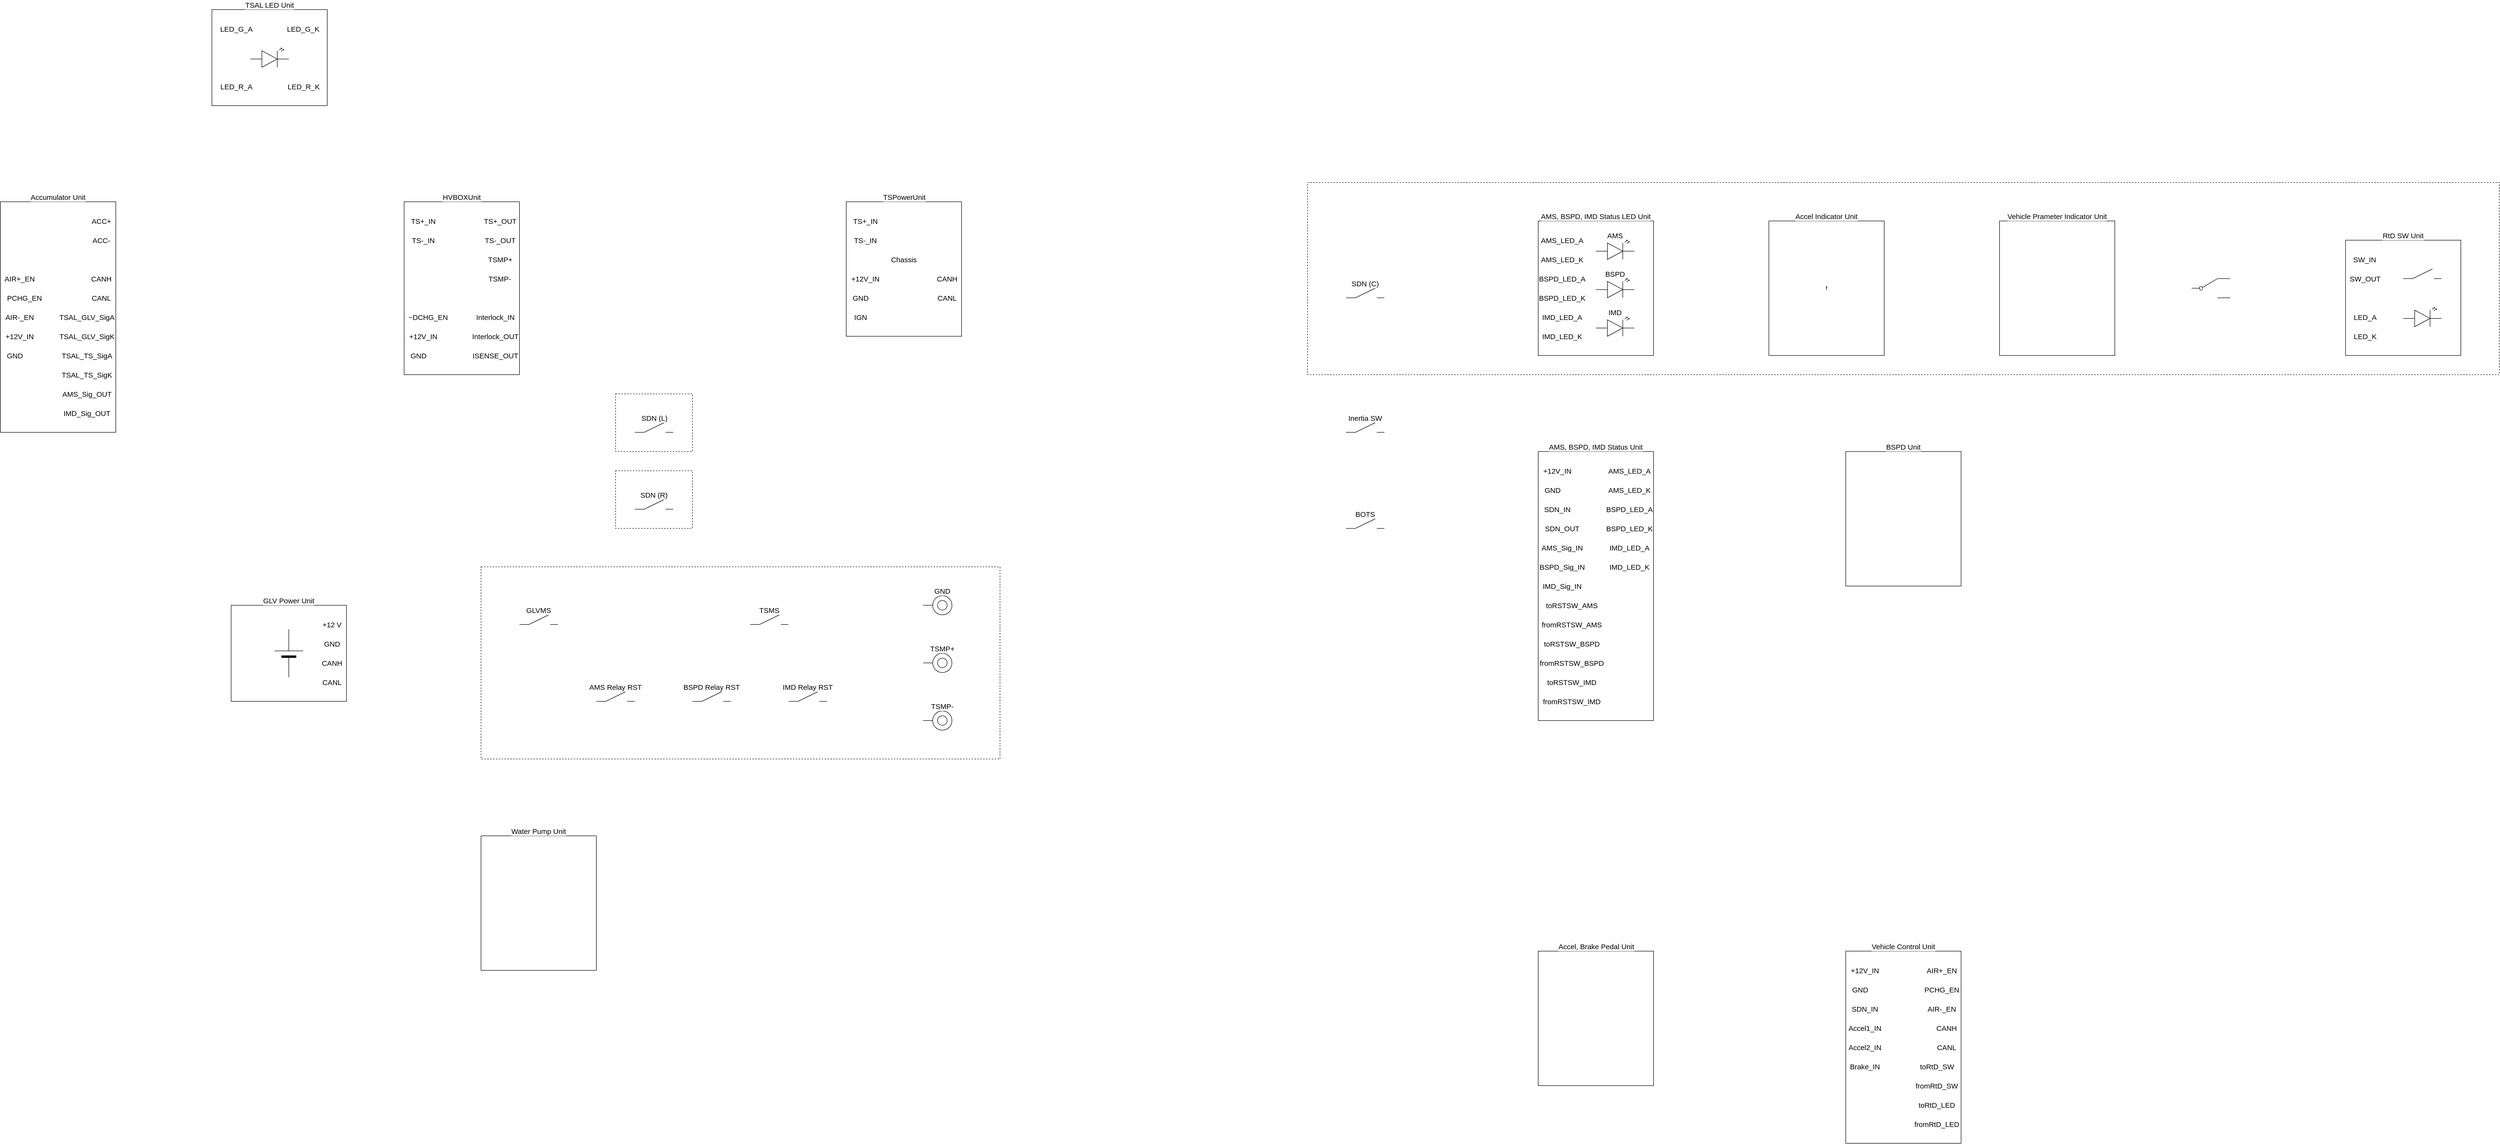 <mxfile version="23.1.5" type="device" pages="9">
  <diagram name="WholeElectricalSystem" id="MsmEw--c6FERdP3mu5BJ">
    <mxGraphModel dx="6834" dy="4199" grid="1" gridSize="10" guides="1" tooltips="1" connect="1" arrows="1" fold="1" page="1" pageScale="1" pageWidth="827" pageHeight="1169" math="0" shadow="0">
      <root>
        <mxCell id="0" />
        <mxCell id="1" parent="0" />
        <mxCell id="eqC7gpAxrglZMwgHAbwH-5" value="" style="rounded=0;whiteSpace=wrap;html=1;fillColor=none;dashed=1;" vertex="1" parent="1">
          <mxGeometry x="1680" y="-360" width="2480" height="400" as="geometry" />
        </mxCell>
        <mxCell id="eqC7gpAxrglZMwgHAbwH-2" value="" style="rounded=0;whiteSpace=wrap;html=1;fillColor=none;dashed=1;" vertex="1" parent="1">
          <mxGeometry x="-40" y="440" width="1080" height="400" as="geometry" />
        </mxCell>
        <mxCell id="xvu4oaWDeYxHGIkC_W2Z-28" value="" style="rounded=0;whiteSpace=wrap;html=1;fillColor=none;" parent="1" vertex="1">
          <mxGeometry x="-600" y="-720" width="240" height="200" as="geometry" />
        </mxCell>
        <mxCell id="sbSWdJ2btTOljgOdCEAD-1" value="" style="verticalLabelPosition=bottom;shadow=0;dashed=0;align=center;fillColor=strokeColor;html=1;verticalAlign=top;strokeWidth=1;shape=mxgraph.electrical.miscellaneous.monocell_battery;rotation=-90;" parent="1" vertex="1">
          <mxGeometry x="-490" y="590" width="100" height="60" as="geometry" />
        </mxCell>
        <mxCell id="sbSWdJ2btTOljgOdCEAD-2" value="" style="rounded=0;whiteSpace=wrap;html=1;fillColor=none;" parent="1" vertex="1">
          <mxGeometry x="-560" y="520" width="240" height="200" as="geometry" />
        </mxCell>
        <mxCell id="ON0lmAe2YtxbFXXSLrAi-1" value="GLV Power Unit" style="text;html=1;align=center;verticalAlign=middle;whiteSpace=wrap;rounded=0;fontFamily=Helvetica;fontSize=15;fontColor=default;labelBackgroundColor=default;" parent="1" vertex="1">
          <mxGeometry x="-520" y="500" width="160" height="20" as="geometry" />
        </mxCell>
        <mxCell id="kRNHz9ZlgXO46kr3LJrZ-1" value="+12 V" style="text;html=1;align=center;verticalAlign=middle;whiteSpace=wrap;rounded=0;fontFamily=Helvetica;fontSize=15;fontColor=default;labelBackgroundColor=default;" parent="1" vertex="1">
          <mxGeometry x="-380" y="550" width="60" height="20" as="geometry" />
        </mxCell>
        <mxCell id="kRNHz9ZlgXO46kr3LJrZ-2" value="GND" style="text;html=1;align=center;verticalAlign=middle;whiteSpace=wrap;rounded=0;fontFamily=Helvetica;fontSize=15;fontColor=default;labelBackgroundColor=default;" parent="1" vertex="1">
          <mxGeometry x="-380" y="590" width="60" height="20" as="geometry" />
        </mxCell>
        <mxCell id="w8gNF3talsbIbQyJNYTr-1" value="" style="rounded=0;whiteSpace=wrap;html=1;fillColor=none;" parent="1" vertex="1">
          <mxGeometry x="-200" y="-320" width="240" height="360" as="geometry" />
        </mxCell>
        <mxCell id="1THhNBDfODjcH-pkRfXb-1" value="HVBOXUnit" style="text;html=1;align=center;verticalAlign=middle;whiteSpace=wrap;rounded=0;fontFamily=Helvetica;fontSize=15;fontColor=default;labelBackgroundColor=default;" parent="1" vertex="1">
          <mxGeometry x="-160" y="-340" width="160" height="20" as="geometry" />
        </mxCell>
        <mxCell id="12yPev2hvcUefo8gwgzs-1" value="" style="pointerEvents=1;verticalLabelPosition=bottom;shadow=0;dashed=0;align=center;html=1;verticalAlign=top;shape=mxgraph.electrical.electro-mechanical.make_contact;fontFamily=Helvetica;fontSize=11;fontColor=default;labelBackgroundColor=default;" parent="1" vertex="1">
          <mxGeometry x="280" y="140" width="80" height="20" as="geometry" />
        </mxCell>
        <mxCell id="12yPev2hvcUefo8gwgzs-2" value="" style="pointerEvents=1;verticalLabelPosition=bottom;shadow=0;dashed=0;align=center;html=1;verticalAlign=top;shape=mxgraph.electrical.electro-mechanical.make_contact;fontFamily=Helvetica;fontSize=11;fontColor=default;labelBackgroundColor=default;" parent="1" vertex="1">
          <mxGeometry x="280" y="300" width="80" height="20" as="geometry" />
        </mxCell>
        <mxCell id="12yPev2hvcUefo8gwgzs-3" value="" style="pointerEvents=1;verticalLabelPosition=bottom;shadow=0;dashed=0;align=center;html=1;verticalAlign=top;shape=mxgraph.electrical.electro-mechanical.make_contact;fontFamily=Helvetica;fontSize=11;fontColor=default;labelBackgroundColor=default;" parent="1" vertex="1">
          <mxGeometry x="40" y="540" width="80" height="20" as="geometry" />
        </mxCell>
        <mxCell id="12yPev2hvcUefo8gwgzs-4" value="GLVMS" style="text;html=1;align=center;verticalAlign=middle;whiteSpace=wrap;rounded=0;fontFamily=Helvetica;fontSize=15;fontColor=default;labelBackgroundColor=default;" parent="1" vertex="1">
          <mxGeometry x="40" y="520" width="80" height="20" as="geometry" />
        </mxCell>
        <mxCell id="12yPev2hvcUefo8gwgzs-5" value="SDN (R)" style="text;html=1;align=center;verticalAlign=middle;whiteSpace=wrap;rounded=0;fontFamily=Helvetica;fontSize=15;fontColor=default;labelBackgroundColor=default;" parent="1" vertex="1">
          <mxGeometry x="280" y="280" width="80" height="20" as="geometry" />
        </mxCell>
        <mxCell id="12yPev2hvcUefo8gwgzs-6" value="SDN (L)" style="text;html=1;align=center;verticalAlign=middle;whiteSpace=wrap;rounded=0;fontFamily=Helvetica;fontSize=15;fontColor=default;labelBackgroundColor=default;" parent="1" vertex="1">
          <mxGeometry x="281" y="120" width="80" height="20" as="geometry" />
        </mxCell>
        <mxCell id="12yPev2hvcUefo8gwgzs-7" value="" style="pointerEvents=1;verticalLabelPosition=bottom;shadow=0;dashed=0;align=center;html=1;verticalAlign=top;shape=mxgraph.electrical.electro-mechanical.make_contact;fontFamily=Helvetica;fontSize=11;fontColor=default;labelBackgroundColor=default;" parent="1" vertex="1">
          <mxGeometry x="1760" y="-140" width="80" height="20" as="geometry" />
        </mxCell>
        <mxCell id="12yPev2hvcUefo8gwgzs-8" value="SDN (C)" style="text;html=1;align=center;verticalAlign=middle;whiteSpace=wrap;rounded=0;fontFamily=Helvetica;fontSize=15;fontColor=default;labelBackgroundColor=default;" parent="1" vertex="1">
          <mxGeometry x="1760" y="-160" width="80" height="20" as="geometry" />
        </mxCell>
        <mxCell id="12yPev2hvcUefo8gwgzs-9" value="TSMS" style="text;html=1;align=center;verticalAlign=middle;whiteSpace=wrap;rounded=0;fontFamily=Helvetica;fontSize=15;fontColor=default;labelBackgroundColor=default;" parent="1" vertex="1">
          <mxGeometry x="520" y="520" width="80" height="20" as="geometry" />
        </mxCell>
        <mxCell id="12yPev2hvcUefo8gwgzs-10" value="" style="pointerEvents=1;verticalLabelPosition=bottom;shadow=0;dashed=0;align=center;html=1;verticalAlign=top;shape=mxgraph.electrical.electro-mechanical.make_contact;fontFamily=Helvetica;fontSize=11;fontColor=default;labelBackgroundColor=default;" parent="1" vertex="1">
          <mxGeometry x="520" y="540" width="80" height="20" as="geometry" />
        </mxCell>
        <mxCell id="oCRFyxEQRca-3eYmZbQT-1" value="" style="rounded=0;whiteSpace=wrap;html=1;fillColor=none;" parent="1" vertex="1">
          <mxGeometry x="-1040" y="-320" width="240" height="480" as="geometry" />
        </mxCell>
        <mxCell id="oCRFyxEQRca-3eYmZbQT-2" value="Accumulator Unit" style="text;html=1;align=center;verticalAlign=middle;whiteSpace=wrap;rounded=0;fontFamily=Helvetica;fontSize=15;fontColor=default;labelBackgroundColor=default;" parent="1" vertex="1">
          <mxGeometry x="-1000" y="-340" width="160" height="20" as="geometry" />
        </mxCell>
        <mxCell id="yp7jH8YeEBBK8Xu4pnaI-1" value="" style="rounded=0;whiteSpace=wrap;html=1;fillColor=none;" parent="1" vertex="1">
          <mxGeometry x="720" y="-320" width="240" height="280" as="geometry" />
        </mxCell>
        <mxCell id="yp7jH8YeEBBK8Xu4pnaI-2" value="TSPowerUnit" style="text;html=1;align=center;verticalAlign=middle;whiteSpace=wrap;rounded=0;fontFamily=Helvetica;fontSize=15;fontColor=default;labelBackgroundColor=default;" parent="1" vertex="1">
          <mxGeometry x="761" y="-340" width="160" height="20" as="geometry" />
        </mxCell>
        <mxCell id="yp7jH8YeEBBK8Xu4pnaI-3" value="ACC+" style="text;html=1;align=center;verticalAlign=middle;whiteSpace=wrap;rounded=0;fontFamily=Helvetica;fontSize=15;fontColor=default;labelBackgroundColor=default;" parent="1" vertex="1">
          <mxGeometry x="-860" y="-290" width="60" height="20" as="geometry" />
        </mxCell>
        <mxCell id="yp7jH8YeEBBK8Xu4pnaI-4" value="ACC-" style="text;html=1;align=center;verticalAlign=middle;whiteSpace=wrap;rounded=0;fontFamily=Helvetica;fontSize=15;fontColor=default;labelBackgroundColor=default;" parent="1" vertex="1">
          <mxGeometry x="-860" y="-250" width="60" height="20" as="geometry" />
        </mxCell>
        <mxCell id="yp7jH8YeEBBK8Xu4pnaI-5" value="TS+_IN" style="text;html=1;align=center;verticalAlign=middle;whiteSpace=wrap;rounded=0;fontFamily=Helvetica;fontSize=15;fontColor=default;labelBackgroundColor=default;" parent="1" vertex="1">
          <mxGeometry x="-200" y="-290" width="80" height="20" as="geometry" />
        </mxCell>
        <mxCell id="yp7jH8YeEBBK8Xu4pnaI-6" value="TS-_IN" style="text;html=1;align=center;verticalAlign=middle;whiteSpace=wrap;rounded=0;fontFamily=Helvetica;fontSize=15;fontColor=default;labelBackgroundColor=default;" parent="1" vertex="1">
          <mxGeometry x="-200" y="-250" width="80" height="20" as="geometry" />
        </mxCell>
        <mxCell id="yp7jH8YeEBBK8Xu4pnaI-7" value="TS+_OUT" style="text;html=1;align=center;verticalAlign=middle;whiteSpace=wrap;rounded=0;fontFamily=Helvetica;fontSize=15;fontColor=default;labelBackgroundColor=default;" parent="1" vertex="1">
          <mxGeometry x="-40" y="-290" width="80" height="20" as="geometry" />
        </mxCell>
        <mxCell id="yp7jH8YeEBBK8Xu4pnaI-8" value="TS-_OUT" style="text;html=1;align=center;verticalAlign=middle;whiteSpace=wrap;rounded=0;fontFamily=Helvetica;fontSize=15;fontColor=default;labelBackgroundColor=default;" parent="1" vertex="1">
          <mxGeometry x="-40" y="-250" width="80" height="20" as="geometry" />
        </mxCell>
        <mxCell id="yp7jH8YeEBBK8Xu4pnaI-9" value="TS+_IN" style="text;html=1;align=center;verticalAlign=middle;whiteSpace=wrap;rounded=0;fontFamily=Helvetica;fontSize=15;fontColor=default;labelBackgroundColor=default;" parent="1" vertex="1">
          <mxGeometry x="720" y="-290" width="80" height="20" as="geometry" />
        </mxCell>
        <mxCell id="yp7jH8YeEBBK8Xu4pnaI-10" value="TS-_IN" style="text;html=1;align=center;verticalAlign=middle;whiteSpace=wrap;rounded=0;fontFamily=Helvetica;fontSize=15;fontColor=default;labelBackgroundColor=default;" parent="1" vertex="1">
          <mxGeometry x="720" y="-250" width="80" height="20" as="geometry" />
        </mxCell>
        <mxCell id="aLsiyivunSuFtoDEYW-E-1" value="Interlock_IN" style="text;html=1;align=center;verticalAlign=middle;whiteSpace=wrap;rounded=0;fontFamily=Helvetica;fontSize=15;fontColor=default;labelBackgroundColor=default;" parent="1" vertex="1">
          <mxGeometry x="-60" y="-90" width="100" height="20" as="geometry" />
        </mxCell>
        <mxCell id="aLsiyivunSuFtoDEYW-E-2" value="Interlock_OUT" style="text;html=1;align=center;verticalAlign=middle;whiteSpace=wrap;rounded=0;fontFamily=Helvetica;fontSize=15;fontColor=default;labelBackgroundColor=default;" parent="1" vertex="1">
          <mxGeometry x="-60" y="-50" width="100" height="20" as="geometry" />
        </mxCell>
        <mxCell id="aLsiyivunSuFtoDEYW-E-3" value="TSMP+" style="text;html=1;align=center;verticalAlign=middle;whiteSpace=wrap;rounded=0;fontFamily=Helvetica;fontSize=15;fontColor=default;labelBackgroundColor=default;" parent="1" vertex="1">
          <mxGeometry x="-40" y="-210" width="80" height="20" as="geometry" />
        </mxCell>
        <mxCell id="aLsiyivunSuFtoDEYW-E-4" value="TSMP-" style="text;html=1;align=center;verticalAlign=middle;whiteSpace=wrap;rounded=0;fontFamily=Helvetica;fontSize=15;fontColor=default;labelBackgroundColor=default;" parent="1" vertex="1">
          <mxGeometry x="-41" y="-170" width="80" height="20" as="geometry" />
        </mxCell>
        <mxCell id="aLsiyivunSuFtoDEYW-E-5" value="~DCHG_EN" style="text;html=1;align=center;verticalAlign=middle;whiteSpace=wrap;rounded=0;fontFamily=Helvetica;fontSize=15;fontColor=default;labelBackgroundColor=default;" parent="1" vertex="1">
          <mxGeometry x="-200" y="-90" width="100" height="20" as="geometry" />
        </mxCell>
        <mxCell id="aLsiyivunSuFtoDEYW-E-6" value="GND" style="text;html=1;align=center;verticalAlign=middle;whiteSpace=wrap;rounded=0;fontFamily=Helvetica;fontSize=15;fontColor=default;labelBackgroundColor=default;" parent="1" vertex="1">
          <mxGeometry x="-200" y="-10" width="60" height="20" as="geometry" />
        </mxCell>
        <mxCell id="6N6BNXJXTDJu4V0NUzPb-1" value="" style="rounded=0;whiteSpace=wrap;html=1;fillColor=none;" parent="1" vertex="1">
          <mxGeometry x="2160" y="200" width="240" height="560" as="geometry" />
        </mxCell>
        <mxCell id="6N6BNXJXTDJu4V0NUzPb-2" value="AMS, BSPD, IMD Status Unit" style="text;html=1;align=center;verticalAlign=middle;whiteSpace=wrap;rounded=0;fontFamily=Helvetica;fontSize=15;fontColor=default;labelBackgroundColor=default;" parent="1" vertex="1">
          <mxGeometry x="2160" y="180" width="240" height="20" as="geometry" />
        </mxCell>
        <mxCell id="sOxcF_Aarso3wAnepvWY-1" value="SDN_IN" style="text;html=1;align=center;verticalAlign=middle;whiteSpace=wrap;rounded=0;fontFamily=Helvetica;fontSize=15;fontColor=default;labelBackgroundColor=default;" parent="1" vertex="1">
          <mxGeometry x="2160" y="310" width="80" height="20" as="geometry" />
        </mxCell>
        <mxCell id="sOxcF_Aarso3wAnepvWY-2" value="SDN_OUT" style="text;html=1;align=center;verticalAlign=middle;whiteSpace=wrap;rounded=0;fontFamily=Helvetica;fontSize=15;fontColor=default;labelBackgroundColor=default;" parent="1" vertex="1">
          <mxGeometry x="2160" y="350" width="100" height="20" as="geometry" />
        </mxCell>
        <mxCell id="sOxcF_Aarso3wAnepvWY-3" value="+12V_IN" style="text;html=1;align=center;verticalAlign=middle;whiteSpace=wrap;rounded=0;fontFamily=Helvetica;fontSize=15;fontColor=default;labelBackgroundColor=default;" parent="1" vertex="1">
          <mxGeometry x="2160" y="230" width="80" height="20" as="geometry" />
        </mxCell>
        <mxCell id="sOxcF_Aarso3wAnepvWY-4" value="GND" style="text;html=1;align=center;verticalAlign=middle;whiteSpace=wrap;rounded=0;fontFamily=Helvetica;fontSize=15;fontColor=default;labelBackgroundColor=default;" parent="1" vertex="1">
          <mxGeometry x="2160" y="270" width="60" height="20" as="geometry" />
        </mxCell>
        <mxCell id="sOxcF_Aarso3wAnepvWY-5" value="Chassis" style="text;html=1;align=center;verticalAlign=middle;whiteSpace=wrap;rounded=0;fontFamily=Helvetica;fontSize=15;fontColor=default;labelBackgroundColor=default;" parent="1" vertex="1">
          <mxGeometry x="800" y="-210" width="80" height="20" as="geometry" />
        </mxCell>
        <mxCell id="sOxcF_Aarso3wAnepvWY-11" value="AMS_Sig_IN" style="text;html=1;align=center;verticalAlign=middle;whiteSpace=wrap;rounded=0;fontFamily=Helvetica;fontSize=15;fontColor=default;labelBackgroundColor=default;" parent="1" vertex="1">
          <mxGeometry x="2160" y="390" width="100" height="20" as="geometry" />
        </mxCell>
        <mxCell id="sOxcF_Aarso3wAnepvWY-12" value="BSPD_Sig_IN" style="text;html=1;align=center;verticalAlign=middle;whiteSpace=wrap;rounded=0;fontFamily=Helvetica;fontSize=15;fontColor=default;labelBackgroundColor=default;" parent="1" vertex="1">
          <mxGeometry x="2160" y="430" width="100" height="20" as="geometry" />
        </mxCell>
        <mxCell id="sOxcF_Aarso3wAnepvWY-13" value="IMD_Sig_IN" style="text;html=1;align=center;verticalAlign=middle;whiteSpace=wrap;rounded=0;fontFamily=Helvetica;fontSize=15;fontColor=default;labelBackgroundColor=default;" parent="1" vertex="1">
          <mxGeometry x="2160" y="470" width="100" height="20" as="geometry" />
        </mxCell>
        <mxCell id="JYPn7rQ16HHAzAho9eKT-1" value="" style="pointerEvents=1;verticalLabelPosition=bottom;shadow=0;dashed=0;align=center;html=1;verticalAlign=top;shape=mxgraph.electrical.electro-mechanical.make_contact;fontFamily=Helvetica;fontSize=11;fontColor=default;labelBackgroundColor=default;" parent="1" vertex="1">
          <mxGeometry x="1760" y="140" width="80" height="20" as="geometry" />
        </mxCell>
        <mxCell id="7P-3DC4ukaGVznD_tqQZ-1" value="Inertia SW" style="text;html=1;align=center;verticalAlign=middle;whiteSpace=wrap;rounded=0;fontFamily=Helvetica;fontSize=15;fontColor=default;labelBackgroundColor=default;" parent="1" vertex="1">
          <mxGeometry x="1760" y="120" width="80" height="20" as="geometry" />
        </mxCell>
        <mxCell id="nfOSJEIFOIarVeCbb8zM-1" value="" style="pointerEvents=1;verticalLabelPosition=bottom;shadow=0;dashed=0;align=center;html=1;verticalAlign=top;shape=mxgraph.electrical.electro-mechanical.make_contact;fontFamily=Helvetica;fontSize=11;fontColor=default;labelBackgroundColor=default;" parent="1" vertex="1">
          <mxGeometry x="1760" y="340" width="80" height="20" as="geometry" />
        </mxCell>
        <mxCell id="bwSJk0oItR5B5g4ONm-I-1" value="BOTS" style="text;html=1;align=center;verticalAlign=middle;whiteSpace=wrap;rounded=0;fontFamily=Helvetica;fontSize=15;fontColor=default;labelBackgroundColor=default;" parent="1" vertex="1">
          <mxGeometry x="1760" y="320" width="80" height="20" as="geometry" />
        </mxCell>
        <mxCell id="xvu4oaWDeYxHGIkC_W2Z-5" value="AIR+_EN" style="text;html=1;align=center;verticalAlign=middle;whiteSpace=wrap;rounded=0;fontFamily=Helvetica;fontSize=15;fontColor=default;labelBackgroundColor=default;" parent="1" vertex="1">
          <mxGeometry x="-1040" y="-170" width="80" height="20" as="geometry" />
        </mxCell>
        <mxCell id="xvu4oaWDeYxHGIkC_W2Z-6" value="AIR-_EN" style="text;html=1;align=center;verticalAlign=middle;whiteSpace=wrap;rounded=0;fontFamily=Helvetica;fontSize=15;fontColor=default;labelBackgroundColor=default;" parent="1" vertex="1">
          <mxGeometry x="-1040" y="-90" width="80" height="20" as="geometry" />
        </mxCell>
        <mxCell id="xvu4oaWDeYxHGIkC_W2Z-7" value="PCHG_EN" style="text;html=1;align=center;verticalAlign=middle;whiteSpace=wrap;rounded=0;fontFamily=Helvetica;fontSize=15;fontColor=default;labelBackgroundColor=default;" parent="1" vertex="1">
          <mxGeometry x="-1040" y="-130" width="100" height="20" as="geometry" />
        </mxCell>
        <mxCell id="xvu4oaWDeYxHGIkC_W2Z-8" value="+12V_IN" style="text;html=1;align=center;verticalAlign=middle;whiteSpace=wrap;rounded=0;fontFamily=Helvetica;fontSize=15;fontColor=default;labelBackgroundColor=default;" parent="1" vertex="1">
          <mxGeometry x="-1040" y="-50" width="80" height="20" as="geometry" />
        </mxCell>
        <mxCell id="xvu4oaWDeYxHGIkC_W2Z-9" value="GND" style="text;html=1;align=center;verticalAlign=middle;whiteSpace=wrap;rounded=0;fontFamily=Helvetica;fontSize=15;fontColor=default;labelBackgroundColor=default;" parent="1" vertex="1">
          <mxGeometry x="-1040" y="-10" width="60" height="20" as="geometry" />
        </mxCell>
        <mxCell id="xvu4oaWDeYxHGIkC_W2Z-10" value="AMS_Sig_OUT" style="text;html=1;align=center;verticalAlign=middle;whiteSpace=wrap;rounded=0;fontFamily=Helvetica;fontSize=15;fontColor=default;labelBackgroundColor=default;" parent="1" vertex="1">
          <mxGeometry x="-920" y="70" width="120" height="20" as="geometry" />
        </mxCell>
        <mxCell id="xvu4oaWDeYxHGIkC_W2Z-11" value="" style="rounded=0;whiteSpace=wrap;html=1;fillColor=none;" parent="1" vertex="1">
          <mxGeometry x="2800" y="200" width="240" height="280" as="geometry" />
        </mxCell>
        <mxCell id="xvu4oaWDeYxHGIkC_W2Z-12" value="BSPD Unit" style="text;html=1;align=center;verticalAlign=middle;whiteSpace=wrap;rounded=0;fontFamily=Helvetica;fontSize=15;fontColor=default;labelBackgroundColor=default;" parent="1" vertex="1">
          <mxGeometry x="2840" y="180" width="160" height="20" as="geometry" />
        </mxCell>
        <mxCell id="xvu4oaWDeYxHGIkC_W2Z-13" value="IMD_Sig_OUT" style="text;html=1;align=center;verticalAlign=middle;whiteSpace=wrap;rounded=0;fontFamily=Helvetica;fontSize=15;fontColor=default;labelBackgroundColor=default;" parent="1" vertex="1">
          <mxGeometry x="-920" y="110" width="120" height="20" as="geometry" />
        </mxCell>
        <mxCell id="xvu4oaWDeYxHGIkC_W2Z-15" value="CANH" style="text;html=1;align=center;verticalAlign=middle;whiteSpace=wrap;rounded=0;fontFamily=Helvetica;fontSize=15;fontColor=default;labelBackgroundColor=default;" parent="1" vertex="1">
          <mxGeometry x="-860" y="-170" width="60" height="20" as="geometry" />
        </mxCell>
        <mxCell id="xvu4oaWDeYxHGIkC_W2Z-16" value="CANL" style="text;html=1;align=center;verticalAlign=middle;whiteSpace=wrap;rounded=0;fontFamily=Helvetica;fontSize=15;fontColor=default;labelBackgroundColor=default;" parent="1" vertex="1">
          <mxGeometry x="-860" y="-130" width="60" height="20" as="geometry" />
        </mxCell>
        <mxCell id="xvu4oaWDeYxHGIkC_W2Z-17" value="CANH" style="text;html=1;align=center;verticalAlign=middle;whiteSpace=wrap;rounded=0;fontFamily=Helvetica;fontSize=15;fontColor=default;labelBackgroundColor=default;" parent="1" vertex="1">
          <mxGeometry x="900" y="-170" width="60" height="20" as="geometry" />
        </mxCell>
        <mxCell id="xvu4oaWDeYxHGIkC_W2Z-18" value="CANL" style="text;html=1;align=center;verticalAlign=middle;whiteSpace=wrap;rounded=0;fontFamily=Helvetica;fontSize=15;fontColor=default;labelBackgroundColor=default;" parent="1" vertex="1">
          <mxGeometry x="900" y="-130" width="60" height="20" as="geometry" />
        </mxCell>
        <mxCell id="xvu4oaWDeYxHGIkC_W2Z-20" value="+12V_IN" style="text;html=1;align=center;verticalAlign=middle;whiteSpace=wrap;rounded=0;fontFamily=Helvetica;fontSize=15;fontColor=default;labelBackgroundColor=default;" parent="1" vertex="1">
          <mxGeometry x="720" y="-170" width="80" height="20" as="geometry" />
        </mxCell>
        <mxCell id="xvu4oaWDeYxHGIkC_W2Z-21" value="GND" style="text;html=1;align=center;verticalAlign=middle;whiteSpace=wrap;rounded=0;fontFamily=Helvetica;fontSize=15;fontColor=default;labelBackgroundColor=default;" parent="1" vertex="1">
          <mxGeometry x="720" y="-130" width="60" height="20" as="geometry" />
        </mxCell>
        <mxCell id="xvu4oaWDeYxHGIkC_W2Z-22" value="IGN" style="text;html=1;align=center;verticalAlign=middle;whiteSpace=wrap;rounded=0;fontFamily=Helvetica;fontSize=15;fontColor=default;labelBackgroundColor=default;" parent="1" vertex="1">
          <mxGeometry x="720" y="-90" width="60" height="20" as="geometry" />
        </mxCell>
        <mxCell id="xvu4oaWDeYxHGIkC_W2Z-23" value="" style="rounded=0;whiteSpace=wrap;html=1;fillColor=none;" parent="1" vertex="1">
          <mxGeometry x="-40" y="1000" width="240" height="280" as="geometry" />
        </mxCell>
        <mxCell id="xvu4oaWDeYxHGIkC_W2Z-24" value="Water Pump Unit" style="text;html=1;align=center;verticalAlign=middle;whiteSpace=wrap;rounded=0;fontFamily=Helvetica;fontSize=15;fontColor=default;labelBackgroundColor=default;" parent="1" vertex="1">
          <mxGeometry x="-40" y="980" width="240" height="20" as="geometry" />
        </mxCell>
        <mxCell id="xvu4oaWDeYxHGIkC_W2Z-26" value="" style="verticalLabelPosition=bottom;shadow=0;dashed=0;align=center;html=1;verticalAlign=top;shape=mxgraph.electrical.opto_electronics.led_2;pointerEvents=1;fontFamily=Helvetica;fontSize=11;fontColor=default;labelBackgroundColor=default;" parent="1" vertex="1">
          <mxGeometry x="-520" y="-640" width="80" height="40" as="geometry" />
        </mxCell>
        <mxCell id="xvu4oaWDeYxHGIkC_W2Z-29" value="TSAL LED Unit" style="text;html=1;align=center;verticalAlign=middle;whiteSpace=wrap;rounded=0;fontFamily=Helvetica;fontSize=15;fontColor=default;labelBackgroundColor=default;" parent="1" vertex="1">
          <mxGeometry x="-560" y="-740" width="160" height="20" as="geometry" />
        </mxCell>
        <mxCell id="xvu4oaWDeYxHGIkC_W2Z-30" value="LED_G_A" style="text;html=1;align=center;verticalAlign=middle;whiteSpace=wrap;rounded=0;fontFamily=Helvetica;fontSize=15;fontColor=default;labelBackgroundColor=default;" parent="1" vertex="1">
          <mxGeometry x="-599" y="-690" width="100" height="20" as="geometry" />
        </mxCell>
        <mxCell id="xvu4oaWDeYxHGIkC_W2Z-31" value="LED_G_K" style="text;html=1;align=center;verticalAlign=middle;whiteSpace=wrap;rounded=0;fontFamily=Helvetica;fontSize=15;fontColor=default;labelBackgroundColor=default;" parent="1" vertex="1">
          <mxGeometry x="-460" y="-690" width="100" height="20" as="geometry" />
        </mxCell>
        <mxCell id="xvu4oaWDeYxHGIkC_W2Z-32" value="LED_R_A" style="text;html=1;align=center;verticalAlign=middle;whiteSpace=wrap;rounded=0;fontFamily=Helvetica;fontSize=15;fontColor=default;labelBackgroundColor=default;" parent="1" vertex="1">
          <mxGeometry x="-599" y="-570" width="100" height="20" as="geometry" />
        </mxCell>
        <mxCell id="xvu4oaWDeYxHGIkC_W2Z-33" value="LED_R_K" style="text;html=1;align=center;verticalAlign=middle;whiteSpace=wrap;rounded=0;fontFamily=Helvetica;fontSize=15;fontColor=default;labelBackgroundColor=default;" parent="1" vertex="1">
          <mxGeometry x="-459" y="-570" width="100" height="20" as="geometry" />
        </mxCell>
        <mxCell id="xvu4oaWDeYxHGIkC_W2Z-34" value="TSAL_GLV_SigA" style="text;html=1;align=center;verticalAlign=middle;whiteSpace=wrap;rounded=0;fontFamily=Helvetica;fontSize=15;fontColor=default;labelBackgroundColor=default;" parent="1" vertex="1">
          <mxGeometry x="-920" y="-90" width="120" height="20" as="geometry" />
        </mxCell>
        <mxCell id="xvu4oaWDeYxHGIkC_W2Z-35" value="TSAL_GLV_SigK" style="text;html=1;align=center;verticalAlign=middle;whiteSpace=wrap;rounded=0;fontFamily=Helvetica;fontSize=15;fontColor=default;labelBackgroundColor=default;" parent="1" vertex="1">
          <mxGeometry x="-920" y="-50" width="120" height="20" as="geometry" />
        </mxCell>
        <mxCell id="xvu4oaWDeYxHGIkC_W2Z-36" value="TSAL_TS_SigA" style="text;html=1;align=center;verticalAlign=middle;whiteSpace=wrap;rounded=0;fontFamily=Helvetica;fontSize=15;fontColor=default;labelBackgroundColor=default;" parent="1" vertex="1">
          <mxGeometry x="-920" y="-10" width="120" height="20" as="geometry" />
        </mxCell>
        <mxCell id="xvu4oaWDeYxHGIkC_W2Z-37" value="TSAL_TS_SigK" style="text;html=1;align=center;verticalAlign=middle;whiteSpace=wrap;rounded=0;fontFamily=Helvetica;fontSize=15;fontColor=default;labelBackgroundColor=default;" parent="1" vertex="1">
          <mxGeometry x="-920" y="30" width="120" height="20" as="geometry" />
        </mxCell>
        <mxCell id="xvu4oaWDeYxHGIkC_W2Z-38" value="" style="rounded=0;whiteSpace=wrap;html=1;fillColor=none;" parent="1" vertex="1">
          <mxGeometry x="2160" y="1240" width="240" height="280" as="geometry" />
        </mxCell>
        <mxCell id="xvu4oaWDeYxHGIkC_W2Z-39" value="Accel, Brake Pedal Unit" style="text;html=1;align=center;verticalAlign=middle;whiteSpace=wrap;rounded=0;fontFamily=Helvetica;fontSize=15;fontColor=default;labelBackgroundColor=default;" parent="1" vertex="1">
          <mxGeometry x="2201" y="1220" width="160" height="20" as="geometry" />
        </mxCell>
        <mxCell id="xvu4oaWDeYxHGIkC_W2Z-41" value="" style="rounded=0;whiteSpace=wrap;html=1;fillColor=none;" parent="1" vertex="1">
          <mxGeometry x="2800" y="1240" width="240" height="400" as="geometry" />
        </mxCell>
        <mxCell id="xvu4oaWDeYxHGIkC_W2Z-42" value="Vehicle Control Unit" style="text;html=1;align=center;verticalAlign=middle;whiteSpace=wrap;rounded=0;fontFamily=Helvetica;fontSize=15;fontColor=default;labelBackgroundColor=default;" parent="1" vertex="1">
          <mxGeometry x="2840" y="1220" width="160" height="20" as="geometry" />
        </mxCell>
        <mxCell id="OuDAuJ1nNjg9tpZxDgn0-1" value="ISENSE_OUT" style="text;html=1;align=center;verticalAlign=middle;whiteSpace=wrap;rounded=0;fontFamily=Helvetica;fontSize=15;fontColor=default;labelBackgroundColor=default;" parent="1" vertex="1">
          <mxGeometry x="-60" y="-10" width="100" height="20" as="geometry" />
        </mxCell>
        <mxCell id="xBY9d1haZ00UCmq45ePU-1" style="edgeStyle=orthogonalEdgeStyle;rounded=0;orthogonalLoop=1;jettySize=auto;html=1;exitX=0;exitY=0.5;exitDx=0;exitDy=0;align=center;verticalAlign=middle;fontFamily=Helvetica;fontSize=11;fontColor=default;labelBackgroundColor=default;startArrow=none;startFill=0;startSize=10;endArrow=none;endFill=0;endSize=10;" parent="1" source="xBY9d1haZ00UCmq45ePU-2" edge="1">
          <mxGeometry relative="1" as="geometry">
            <mxPoint x="880.0" y="640.083" as="targetPoint" />
          </mxGeometry>
        </mxCell>
        <mxCell id="xBY9d1haZ00UCmq45ePU-2" value="" style="ellipse;whiteSpace=wrap;html=1;aspect=fixed;fontFamily=Helvetica;fontSize=15;fontColor=default;labelBackgroundColor=default;fillColor=none;" parent="1" vertex="1">
          <mxGeometry x="900" y="620" width="40" height="40" as="geometry" />
        </mxCell>
        <mxCell id="xBY9d1haZ00UCmq45ePU-3" value="" style="ellipse;whiteSpace=wrap;html=1;aspect=fixed;fontFamily=Helvetica;fontSize=15;fontColor=default;labelBackgroundColor=default;fillColor=none;" parent="1" vertex="1">
          <mxGeometry x="910" y="630" width="20" height="20" as="geometry" />
        </mxCell>
        <mxCell id="xBY9d1haZ00UCmq45ePU-4" style="edgeStyle=orthogonalEdgeStyle;rounded=0;orthogonalLoop=1;jettySize=auto;html=1;exitX=0;exitY=0.5;exitDx=0;exitDy=0;align=center;verticalAlign=middle;fontFamily=Helvetica;fontSize=11;fontColor=default;labelBackgroundColor=default;startArrow=none;startFill=0;startSize=10;endArrow=none;endFill=0;endSize=10;" parent="1" source="xBY9d1haZ00UCmq45ePU-5" edge="1">
          <mxGeometry relative="1" as="geometry">
            <mxPoint x="880.0" y="760.083" as="targetPoint" />
          </mxGeometry>
        </mxCell>
        <mxCell id="xBY9d1haZ00UCmq45ePU-5" value="" style="ellipse;whiteSpace=wrap;html=1;aspect=fixed;fontFamily=Helvetica;fontSize=15;fontColor=default;labelBackgroundColor=default;fillColor=none;" parent="1" vertex="1">
          <mxGeometry x="900" y="740" width="40" height="40" as="geometry" />
        </mxCell>
        <mxCell id="xBY9d1haZ00UCmq45ePU-6" value="" style="ellipse;whiteSpace=wrap;html=1;aspect=fixed;fontFamily=Helvetica;fontSize=15;fontColor=default;labelBackgroundColor=default;fillColor=none;" parent="1" vertex="1">
          <mxGeometry x="910" y="750" width="20" height="20" as="geometry" />
        </mxCell>
        <mxCell id="UPJX_zz603NO6wVSezFe-1" value="TSMP+" style="text;html=1;align=center;verticalAlign=middle;whiteSpace=wrap;rounded=0;fontFamily=Helvetica;fontSize=15;fontColor=default;labelBackgroundColor=default;" parent="1" vertex="1">
          <mxGeometry x="880" y="600" width="80" height="20" as="geometry" />
        </mxCell>
        <mxCell id="UPJX_zz603NO6wVSezFe-2" value="TSMP-" style="text;html=1;align=center;verticalAlign=middle;whiteSpace=wrap;rounded=0;fontFamily=Helvetica;fontSize=15;fontColor=default;labelBackgroundColor=default;" parent="1" vertex="1">
          <mxGeometry x="880" y="720" width="80" height="20" as="geometry" />
        </mxCell>
        <mxCell id="UPJX_zz603NO6wVSezFe-3" style="edgeStyle=orthogonalEdgeStyle;rounded=0;orthogonalLoop=1;jettySize=auto;html=1;exitX=0;exitY=0.5;exitDx=0;exitDy=0;align=center;verticalAlign=middle;fontFamily=Helvetica;fontSize=11;fontColor=default;labelBackgroundColor=default;startArrow=none;startFill=0;startSize=10;endArrow=none;endFill=0;endSize=10;" parent="1" source="UPJX_zz603NO6wVSezFe-4" edge="1">
          <mxGeometry relative="1" as="geometry">
            <mxPoint x="880.0" y="520.083" as="targetPoint" />
          </mxGeometry>
        </mxCell>
        <mxCell id="UPJX_zz603NO6wVSezFe-4" value="" style="ellipse;whiteSpace=wrap;html=1;aspect=fixed;fontFamily=Helvetica;fontSize=15;fontColor=default;labelBackgroundColor=default;fillColor=none;" parent="1" vertex="1">
          <mxGeometry x="900" y="500" width="40" height="40" as="geometry" />
        </mxCell>
        <mxCell id="UPJX_zz603NO6wVSezFe-5" value="" style="ellipse;whiteSpace=wrap;html=1;aspect=fixed;fontFamily=Helvetica;fontSize=15;fontColor=default;labelBackgroundColor=default;fillColor=none;" parent="1" vertex="1">
          <mxGeometry x="910" y="510" width="20" height="20" as="geometry" />
        </mxCell>
        <mxCell id="UPJX_zz603NO6wVSezFe-6" value="GND" style="text;html=1;align=center;verticalAlign=middle;whiteSpace=wrap;rounded=0;fontFamily=Helvetica;fontSize=15;fontColor=default;labelBackgroundColor=default;" parent="1" vertex="1">
          <mxGeometry x="880" y="480" width="80" height="20" as="geometry" />
        </mxCell>
        <mxCell id="UPJX_zz603NO6wVSezFe-7" value="" style="rounded=0;whiteSpace=wrap;html=1;fillColor=none;" parent="1" vertex="1">
          <mxGeometry x="3840" y="-240" width="240" height="240" as="geometry" />
        </mxCell>
        <mxCell id="UPJX_zz603NO6wVSezFe-8" value="" style="pointerEvents=1;verticalLabelPosition=bottom;shadow=0;dashed=0;align=center;html=1;verticalAlign=top;shape=mxgraph.electrical.electro-mechanical.make_contact;fontFamily=Helvetica;fontSize=11;fontColor=default;labelBackgroundColor=default;" parent="1" vertex="1">
          <mxGeometry x="3960" y="-180" width="80" height="20" as="geometry" />
        </mxCell>
        <mxCell id="UPJX_zz603NO6wVSezFe-9" value="" style="verticalLabelPosition=bottom;shadow=0;dashed=0;align=center;html=1;verticalAlign=top;shape=mxgraph.electrical.opto_electronics.led_2;pointerEvents=1;fontFamily=Helvetica;fontSize=11;fontColor=default;labelBackgroundColor=default;" parent="1" vertex="1">
          <mxGeometry x="3960" y="-100" width="80" height="40" as="geometry" />
        </mxCell>
        <mxCell id="UPJX_zz603NO6wVSezFe-10" value="RtD SW Unit" style="text;html=1;align=center;verticalAlign=middle;whiteSpace=wrap;rounded=0;fontFamily=Helvetica;fontSize=15;fontColor=default;labelBackgroundColor=default;" parent="1" vertex="1">
          <mxGeometry x="3840" y="-260" width="240" height="20" as="geometry" />
        </mxCell>
        <mxCell id="UPJX_zz603NO6wVSezFe-11" value="SW_IN" style="text;html=1;align=center;verticalAlign=middle;whiteSpace=wrap;rounded=0;fontFamily=Helvetica;fontSize=15;fontColor=default;labelBackgroundColor=default;" parent="1" vertex="1">
          <mxGeometry x="3840" y="-210" width="80" height="20" as="geometry" />
        </mxCell>
        <mxCell id="UPJX_zz603NO6wVSezFe-12" value="SW_OUT" style="text;html=1;align=center;verticalAlign=middle;whiteSpace=wrap;rounded=0;fontFamily=Helvetica;fontSize=15;fontColor=default;labelBackgroundColor=default;" parent="1" vertex="1">
          <mxGeometry x="3841" y="-170" width="80" height="20" as="geometry" />
        </mxCell>
        <mxCell id="UPJX_zz603NO6wVSezFe-13" value="LED_A" style="text;html=1;align=center;verticalAlign=middle;whiteSpace=wrap;rounded=0;fontFamily=Helvetica;fontSize=15;fontColor=default;labelBackgroundColor=default;" parent="1" vertex="1">
          <mxGeometry x="3841" y="-90" width="80" height="20" as="geometry" />
        </mxCell>
        <mxCell id="UPJX_zz603NO6wVSezFe-14" value="LED_K" style="text;html=1;align=center;verticalAlign=middle;whiteSpace=wrap;rounded=0;fontFamily=Helvetica;fontSize=15;fontColor=default;labelBackgroundColor=default;" parent="1" vertex="1">
          <mxGeometry x="3841" y="-50" width="80" height="20" as="geometry" />
        </mxCell>
        <mxCell id="UPJX_zz603NO6wVSezFe-15" value="+12V_IN" style="text;html=1;align=center;verticalAlign=middle;whiteSpace=wrap;rounded=0;fontFamily=Helvetica;fontSize=15;fontColor=default;labelBackgroundColor=default;" parent="1" vertex="1">
          <mxGeometry x="2800" y="1270" width="80" height="20" as="geometry" />
        </mxCell>
        <mxCell id="UPJX_zz603NO6wVSezFe-16" value="GND" style="text;html=1;align=center;verticalAlign=middle;whiteSpace=wrap;rounded=0;fontFamily=Helvetica;fontSize=15;fontColor=default;labelBackgroundColor=default;" parent="1" vertex="1">
          <mxGeometry x="2800" y="1310" width="60" height="20" as="geometry" />
        </mxCell>
        <mxCell id="UPJX_zz603NO6wVSezFe-17" value="CANH" style="text;html=1;align=center;verticalAlign=middle;whiteSpace=wrap;rounded=0;fontFamily=Helvetica;fontSize=15;fontColor=default;labelBackgroundColor=default;" parent="1" vertex="1">
          <mxGeometry x="2980" y="1390" width="60" height="20" as="geometry" />
        </mxCell>
        <mxCell id="UPJX_zz603NO6wVSezFe-18" value="CANL" style="text;html=1;align=center;verticalAlign=middle;whiteSpace=wrap;rounded=0;fontFamily=Helvetica;fontSize=15;fontColor=default;labelBackgroundColor=default;" parent="1" vertex="1">
          <mxGeometry x="2980" y="1430" width="60" height="20" as="geometry" />
        </mxCell>
        <mxCell id="UPJX_zz603NO6wVSezFe-21" value="toRtD_SW" style="text;html=1;align=center;verticalAlign=middle;whiteSpace=wrap;rounded=0;fontFamily=Helvetica;fontSize=15;fontColor=default;labelBackgroundColor=default;" parent="1" vertex="1">
          <mxGeometry x="2940" y="1470" width="100" height="20" as="geometry" />
        </mxCell>
        <mxCell id="UPJX_zz603NO6wVSezFe-22" value="fromRtD_SW" style="text;html=1;align=center;verticalAlign=middle;whiteSpace=wrap;rounded=0;fontFamily=Helvetica;fontSize=15;fontColor=default;labelBackgroundColor=default;" parent="1" vertex="1">
          <mxGeometry x="2940" y="1510" width="99" height="20" as="geometry" />
        </mxCell>
        <mxCell id="UPJX_zz603NO6wVSezFe-23" value="toRtD_LED" style="text;html=1;align=center;verticalAlign=middle;whiteSpace=wrap;rounded=0;fontFamily=Helvetica;fontSize=15;fontColor=default;labelBackgroundColor=default;" parent="1" vertex="1">
          <mxGeometry x="2940" y="1550" width="99" height="20" as="geometry" />
        </mxCell>
        <mxCell id="UPJX_zz603NO6wVSezFe-24" value="fromRtD_LED" style="text;html=1;align=center;verticalAlign=middle;whiteSpace=wrap;rounded=0;fontFamily=Helvetica;fontSize=15;fontColor=default;labelBackgroundColor=default;" parent="1" vertex="1">
          <mxGeometry x="2940" y="1590" width="99" height="20" as="geometry" />
        </mxCell>
        <mxCell id="UPJX_zz603NO6wVSezFe-25" value="SDN_IN" style="text;html=1;align=center;verticalAlign=middle;whiteSpace=wrap;rounded=0;fontFamily=Helvetica;fontSize=15;fontColor=default;labelBackgroundColor=default;" parent="1" vertex="1">
          <mxGeometry x="2800" y="1350" width="80" height="20" as="geometry" />
        </mxCell>
        <mxCell id="UPJX_zz603NO6wVSezFe-26" value="AIR+_EN" style="text;html=1;align=center;verticalAlign=middle;whiteSpace=wrap;rounded=0;fontFamily=Helvetica;fontSize=15;fontColor=default;labelBackgroundColor=default;" parent="1" vertex="1">
          <mxGeometry x="2960" y="1270" width="80" height="20" as="geometry" />
        </mxCell>
        <mxCell id="UPJX_zz603NO6wVSezFe-27" value="PCHG_EN" style="text;html=1;align=center;verticalAlign=middle;whiteSpace=wrap;rounded=0;fontFamily=Helvetica;fontSize=15;fontColor=default;labelBackgroundColor=default;" parent="1" vertex="1">
          <mxGeometry x="2960" y="1310" width="80" height="20" as="geometry" />
        </mxCell>
        <mxCell id="UPJX_zz603NO6wVSezFe-28" value="AIR-_EN" style="text;html=1;align=center;verticalAlign=middle;whiteSpace=wrap;rounded=0;fontFamily=Helvetica;fontSize=15;fontColor=default;labelBackgroundColor=default;" parent="1" vertex="1">
          <mxGeometry x="2960" y="1350" width="80" height="20" as="geometry" />
        </mxCell>
        <mxCell id="UPJX_zz603NO6wVSezFe-29" value="Accel1_IN" style="text;html=1;align=center;verticalAlign=middle;whiteSpace=wrap;rounded=0;fontFamily=Helvetica;fontSize=15;fontColor=default;labelBackgroundColor=default;" parent="1" vertex="1">
          <mxGeometry x="2800" y="1390" width="80" height="20" as="geometry" />
        </mxCell>
        <mxCell id="UPJX_zz603NO6wVSezFe-30" value="Accel2_IN" style="text;html=1;align=center;verticalAlign=middle;whiteSpace=wrap;rounded=0;fontFamily=Helvetica;fontSize=15;fontColor=default;labelBackgroundColor=default;" parent="1" vertex="1">
          <mxGeometry x="2800" y="1430" width="80" height="20" as="geometry" />
        </mxCell>
        <mxCell id="UPJX_zz603NO6wVSezFe-31" value="Brake_IN" style="text;html=1;align=center;verticalAlign=middle;whiteSpace=wrap;rounded=0;fontFamily=Helvetica;fontSize=15;fontColor=default;labelBackgroundColor=default;" parent="1" vertex="1">
          <mxGeometry x="2800" y="1470" width="80" height="20" as="geometry" />
        </mxCell>
        <mxCell id="UPJX_zz603NO6wVSezFe-32" value="" style="rounded=0;whiteSpace=wrap;html=1;fillColor=none;" parent="1" vertex="1">
          <mxGeometry x="2160" y="-280" width="240" height="280" as="geometry" />
        </mxCell>
        <mxCell id="UPJX_zz603NO6wVSezFe-33" value="" style="verticalLabelPosition=bottom;shadow=0;dashed=0;align=center;html=1;verticalAlign=top;shape=mxgraph.electrical.opto_electronics.led_2;pointerEvents=1;fontFamily=Helvetica;fontSize=11;fontColor=default;labelBackgroundColor=default;" parent="1" vertex="1">
          <mxGeometry x="2280" y="-160" width="80" height="40" as="geometry" />
        </mxCell>
        <mxCell id="UPJX_zz603NO6wVSezFe-34" value="AMS, BSPD, IMD Status LED Unit" style="text;html=1;align=center;verticalAlign=middle;whiteSpace=wrap;rounded=0;fontFamily=Helvetica;fontSize=15;fontColor=default;labelBackgroundColor=default;" parent="1" vertex="1">
          <mxGeometry x="2160" y="-300" width="240" height="20" as="geometry" />
        </mxCell>
        <mxCell id="UPJX_zz603NO6wVSezFe-35" value="" style="verticalLabelPosition=bottom;shadow=0;dashed=0;align=center;html=1;verticalAlign=top;shape=mxgraph.electrical.opto_electronics.led_2;pointerEvents=1;fontFamily=Helvetica;fontSize=11;fontColor=default;labelBackgroundColor=default;" parent="1" vertex="1">
          <mxGeometry x="2280" y="-240" width="80" height="40" as="geometry" />
        </mxCell>
        <mxCell id="UPJX_zz603NO6wVSezFe-36" value="" style="verticalLabelPosition=bottom;shadow=0;dashed=0;align=center;html=1;verticalAlign=top;shape=mxgraph.electrical.opto_electronics.led_2;pointerEvents=1;fontFamily=Helvetica;fontSize=11;fontColor=default;labelBackgroundColor=default;" parent="1" vertex="1">
          <mxGeometry x="2280" y="-80" width="80" height="40" as="geometry" />
        </mxCell>
        <mxCell id="UPJX_zz603NO6wVSezFe-37" value="AMS_LED_A" style="text;html=1;align=center;verticalAlign=middle;whiteSpace=wrap;rounded=0;fontFamily=Helvetica;fontSize=15;fontColor=default;labelBackgroundColor=default;" parent="1" vertex="1">
          <mxGeometry x="2300" y="230" width="100" height="20" as="geometry" />
        </mxCell>
        <mxCell id="UPJX_zz603NO6wVSezFe-38" value="AMS_LED_K" style="text;html=1;align=center;verticalAlign=middle;whiteSpace=wrap;rounded=0;fontFamily=Helvetica;fontSize=15;fontColor=default;labelBackgroundColor=default;" parent="1" vertex="1">
          <mxGeometry x="2300" y="270" width="100" height="20" as="geometry" />
        </mxCell>
        <mxCell id="UPJX_zz603NO6wVSezFe-39" value="BSPD_LED_K" style="text;html=1;align=center;verticalAlign=middle;whiteSpace=wrap;rounded=0;fontFamily=Helvetica;fontSize=15;fontColor=default;labelBackgroundColor=default;" parent="1" vertex="1">
          <mxGeometry x="2300" y="350" width="100" height="20" as="geometry" />
        </mxCell>
        <mxCell id="UPJX_zz603NO6wVSezFe-40" value="BSPD_LED_A" style="text;html=1;align=center;verticalAlign=middle;whiteSpace=wrap;rounded=0;fontFamily=Helvetica;fontSize=15;fontColor=default;labelBackgroundColor=default;" parent="1" vertex="1">
          <mxGeometry x="2300" y="310" width="100" height="20" as="geometry" />
        </mxCell>
        <mxCell id="UPJX_zz603NO6wVSezFe-41" value="IMD_LED_A" style="text;html=1;align=center;verticalAlign=middle;whiteSpace=wrap;rounded=0;fontFamily=Helvetica;fontSize=15;fontColor=default;labelBackgroundColor=default;" parent="1" vertex="1">
          <mxGeometry x="2300" y="390" width="100" height="20" as="geometry" />
        </mxCell>
        <mxCell id="UPJX_zz603NO6wVSezFe-43" value="IMD_LED_K" style="text;html=1;align=center;verticalAlign=middle;whiteSpace=wrap;rounded=0;fontFamily=Helvetica;fontSize=15;fontColor=default;labelBackgroundColor=default;" parent="1" vertex="1">
          <mxGeometry x="2300" y="430" width="100" height="20" as="geometry" />
        </mxCell>
        <mxCell id="UPJX_zz603NO6wVSezFe-44" value="AMS" style="text;html=1;align=center;verticalAlign=middle;whiteSpace=wrap;rounded=0;fontFamily=Helvetica;fontSize=15;fontColor=default;labelBackgroundColor=default;" parent="1" vertex="1">
          <mxGeometry x="2290" y="-260" width="60" height="20" as="geometry" />
        </mxCell>
        <mxCell id="UPJX_zz603NO6wVSezFe-46" value="BSPD" style="text;html=1;align=center;verticalAlign=middle;whiteSpace=wrap;rounded=0;fontFamily=Helvetica;fontSize=15;fontColor=default;labelBackgroundColor=default;" parent="1" vertex="1">
          <mxGeometry x="2290" y="-180" width="60" height="20" as="geometry" />
        </mxCell>
        <mxCell id="UPJX_zz603NO6wVSezFe-47" value="IMD" style="text;html=1;align=center;verticalAlign=middle;whiteSpace=wrap;rounded=0;fontFamily=Helvetica;fontSize=15;fontColor=default;labelBackgroundColor=default;" parent="1" vertex="1">
          <mxGeometry x="2290" y="-100" width="60" height="20" as="geometry" />
        </mxCell>
        <mxCell id="UPJX_zz603NO6wVSezFe-48" value="AMS_LED_A" style="text;html=1;align=center;verticalAlign=middle;whiteSpace=wrap;rounded=0;fontFamily=Helvetica;fontSize=15;fontColor=default;labelBackgroundColor=default;" parent="1" vertex="1">
          <mxGeometry x="2160" y="-250" width="100" height="20" as="geometry" />
        </mxCell>
        <mxCell id="UPJX_zz603NO6wVSezFe-49" value="AMS_LED_K" style="text;html=1;align=center;verticalAlign=middle;whiteSpace=wrap;rounded=0;fontFamily=Helvetica;fontSize=15;fontColor=default;labelBackgroundColor=default;" parent="1" vertex="1">
          <mxGeometry x="2160" y="-210" width="100" height="20" as="geometry" />
        </mxCell>
        <mxCell id="UPJX_zz603NO6wVSezFe-50" value="BSPD_LED_K" style="text;html=1;align=center;verticalAlign=middle;whiteSpace=wrap;rounded=0;fontFamily=Helvetica;fontSize=15;fontColor=default;labelBackgroundColor=default;" parent="1" vertex="1">
          <mxGeometry x="2160" y="-130" width="100" height="20" as="geometry" />
        </mxCell>
        <mxCell id="UPJX_zz603NO6wVSezFe-51" value="BSPD_LED_A" style="text;html=1;align=center;verticalAlign=middle;whiteSpace=wrap;rounded=0;fontFamily=Helvetica;fontSize=15;fontColor=default;labelBackgroundColor=default;" parent="1" vertex="1">
          <mxGeometry x="2160" y="-170" width="100" height="20" as="geometry" />
        </mxCell>
        <mxCell id="UPJX_zz603NO6wVSezFe-52" value="IMD_LED_A" style="text;html=1;align=center;verticalAlign=middle;whiteSpace=wrap;rounded=0;fontFamily=Helvetica;fontSize=15;fontColor=default;labelBackgroundColor=default;" parent="1" vertex="1">
          <mxGeometry x="2160" y="-90" width="100" height="20" as="geometry" />
        </mxCell>
        <mxCell id="UPJX_zz603NO6wVSezFe-53" value="IMD_LED_K" style="text;html=1;align=center;verticalAlign=middle;whiteSpace=wrap;rounded=0;fontFamily=Helvetica;fontSize=15;fontColor=default;labelBackgroundColor=default;" parent="1" vertex="1">
          <mxGeometry x="2160" y="-50" width="100" height="20" as="geometry" />
        </mxCell>
        <mxCell id="UPJX_zz603NO6wVSezFe-54" value="toRSTSW_AMS" style="text;html=1;align=center;verticalAlign=middle;whiteSpace=wrap;rounded=0;fontFamily=Helvetica;fontSize=15;fontColor=default;labelBackgroundColor=default;" parent="1" vertex="1">
          <mxGeometry x="2160" y="510" width="140" height="20" as="geometry" />
        </mxCell>
        <mxCell id="UPJX_zz603NO6wVSezFe-55" value="fromRSTSW_AMS" style="text;html=1;align=center;verticalAlign=middle;whiteSpace=wrap;rounded=0;fontFamily=Helvetica;fontSize=15;fontColor=default;labelBackgroundColor=default;" parent="1" vertex="1">
          <mxGeometry x="2160" y="550" width="140" height="20" as="geometry" />
        </mxCell>
        <mxCell id="UPJX_zz603NO6wVSezFe-56" value="fromRSTSW_BSPD" style="text;html=1;align=center;verticalAlign=middle;whiteSpace=wrap;rounded=0;fontFamily=Helvetica;fontSize=15;fontColor=default;labelBackgroundColor=default;" parent="1" vertex="1">
          <mxGeometry x="2160" y="630" width="140" height="20" as="geometry" />
        </mxCell>
        <mxCell id="UPJX_zz603NO6wVSezFe-57" value="toRSTSW_BSPD" style="text;html=1;align=center;verticalAlign=middle;whiteSpace=wrap;rounded=0;fontFamily=Helvetica;fontSize=15;fontColor=default;labelBackgroundColor=default;" parent="1" vertex="1">
          <mxGeometry x="2160" y="590" width="140" height="20" as="geometry" />
        </mxCell>
        <mxCell id="UPJX_zz603NO6wVSezFe-58" value="toRSTSW_IMD" style="text;html=1;align=center;verticalAlign=middle;whiteSpace=wrap;rounded=0;fontFamily=Helvetica;fontSize=15;fontColor=default;labelBackgroundColor=default;" parent="1" vertex="1">
          <mxGeometry x="2160" y="670" width="140" height="20" as="geometry" />
        </mxCell>
        <mxCell id="UPJX_zz603NO6wVSezFe-59" value="fromRSTSW_IMD" style="text;html=1;align=center;verticalAlign=middle;whiteSpace=wrap;rounded=0;fontFamily=Helvetica;fontSize=15;fontColor=default;labelBackgroundColor=default;" parent="1" vertex="1">
          <mxGeometry x="2160" y="710" width="140" height="20" as="geometry" />
        </mxCell>
        <mxCell id="UPJX_zz603NO6wVSezFe-60" value="" style="pointerEvents=1;verticalLabelPosition=bottom;shadow=0;dashed=0;align=center;html=1;verticalAlign=top;shape=mxgraph.electrical.electro-mechanical.make_contact;fontFamily=Helvetica;fontSize=11;fontColor=default;labelBackgroundColor=default;" parent="1" vertex="1">
          <mxGeometry x="200" y="700" width="80" height="20" as="geometry" />
        </mxCell>
        <mxCell id="UPJX_zz603NO6wVSezFe-61" value="" style="pointerEvents=1;verticalLabelPosition=bottom;shadow=0;dashed=0;align=center;html=1;verticalAlign=top;shape=mxgraph.electrical.electro-mechanical.make_contact;fontFamily=Helvetica;fontSize=11;fontColor=default;labelBackgroundColor=default;" parent="1" vertex="1">
          <mxGeometry x="400" y="700" width="80" height="20" as="geometry" />
        </mxCell>
        <mxCell id="UPJX_zz603NO6wVSezFe-62" value="" style="pointerEvents=1;verticalLabelPosition=bottom;shadow=0;dashed=0;align=center;html=1;verticalAlign=top;shape=mxgraph.electrical.electro-mechanical.make_contact;fontFamily=Helvetica;fontSize=11;fontColor=default;labelBackgroundColor=default;" parent="1" vertex="1">
          <mxGeometry x="600" y="700" width="80" height="20" as="geometry" />
        </mxCell>
        <mxCell id="UPJX_zz603NO6wVSezFe-63" value="AMS Relay RST" style="text;html=1;align=center;verticalAlign=middle;whiteSpace=wrap;rounded=0;fontFamily=Helvetica;fontSize=15;fontColor=default;labelBackgroundColor=default;" parent="1" vertex="1">
          <mxGeometry x="180" y="680" width="120" height="20" as="geometry" />
        </mxCell>
        <mxCell id="UPJX_zz603NO6wVSezFe-66" value="BSPD Relay RST" style="text;html=1;align=center;verticalAlign=middle;whiteSpace=wrap;rounded=0;fontFamily=Helvetica;fontSize=15;fontColor=default;labelBackgroundColor=default;" parent="1" vertex="1">
          <mxGeometry x="380" y="680" width="120" height="20" as="geometry" />
        </mxCell>
        <mxCell id="UPJX_zz603NO6wVSezFe-67" value="IMD Relay RST" style="text;html=1;align=center;verticalAlign=middle;whiteSpace=wrap;rounded=0;fontFamily=Helvetica;fontSize=15;fontColor=default;labelBackgroundColor=default;" parent="1" vertex="1">
          <mxGeometry x="580" y="680" width="120" height="20" as="geometry" />
        </mxCell>
        <mxCell id="UPJX_zz603NO6wVSezFe-68" value="+12V_IN" style="text;html=1;align=center;verticalAlign=middle;whiteSpace=wrap;rounded=0;fontFamily=Helvetica;fontSize=15;fontColor=default;labelBackgroundColor=default;" parent="1" vertex="1">
          <mxGeometry x="-200" y="-50" width="80" height="20" as="geometry" />
        </mxCell>
        <mxCell id="jeLEK_ClgdiRN0QEHVOS-1" value="CANH" style="text;html=1;align=center;verticalAlign=middle;whiteSpace=wrap;rounded=0;fontFamily=Helvetica;fontSize=15;fontColor=default;labelBackgroundColor=default;" vertex="1" parent="1">
          <mxGeometry x="-380" y="630" width="60" height="20" as="geometry" />
        </mxCell>
        <mxCell id="jeLEK_ClgdiRN0QEHVOS-2" value="CANL" style="text;html=1;align=center;verticalAlign=middle;whiteSpace=wrap;rounded=0;fontFamily=Helvetica;fontSize=15;fontColor=default;labelBackgroundColor=default;" vertex="1" parent="1">
          <mxGeometry x="-380" y="670" width="60" height="20" as="geometry" />
        </mxCell>
        <mxCell id="eqC7gpAxrglZMwgHAbwH-3" value="" style="rounded=0;whiteSpace=wrap;html=1;fillColor=none;dashed=1;" vertex="1" parent="1">
          <mxGeometry x="240" y="80" width="160" height="120" as="geometry" />
        </mxCell>
        <mxCell id="eqC7gpAxrglZMwgHAbwH-4" value="" style="rounded=0;whiteSpace=wrap;html=1;fillColor=none;dashed=1;" vertex="1" parent="1">
          <mxGeometry x="240" y="240" width="160" height="120" as="geometry" />
        </mxCell>
        <mxCell id="eqC7gpAxrglZMwgHAbwH-6" value="f" style="rounded=0;whiteSpace=wrap;html=1;fillColor=none;" vertex="1" parent="1">
          <mxGeometry x="2640" y="-280" width="240" height="280" as="geometry" />
        </mxCell>
        <mxCell id="eqC7gpAxrglZMwgHAbwH-7" value="Accel Indicator Unit" style="text;html=1;align=center;verticalAlign=middle;whiteSpace=wrap;rounded=0;fontFamily=Helvetica;fontSize=15;fontColor=default;labelBackgroundColor=default;" vertex="1" parent="1">
          <mxGeometry x="2680" y="-300" width="160" height="20" as="geometry" />
        </mxCell>
        <mxCell id="eqC7gpAxrglZMwgHAbwH-9" value="" style="rounded=0;whiteSpace=wrap;html=1;fillColor=none;" vertex="1" parent="1">
          <mxGeometry x="3120" y="-280" width="240" height="280" as="geometry" />
        </mxCell>
        <mxCell id="eqC7gpAxrglZMwgHAbwH-10" value="Vehicle Prameter Indicator Unit" style="text;html=1;align=center;verticalAlign=middle;whiteSpace=wrap;rounded=0;fontFamily=Helvetica;fontSize=15;fontColor=default;labelBackgroundColor=default;" vertex="1" parent="1">
          <mxGeometry x="3120" y="-300" width="240" height="20" as="geometry" />
        </mxCell>
        <mxCell id="rmIlMV6bzbBQrgqSL-Bv-1" value="" style="pointerEvents=1;verticalLabelPosition=bottom;shadow=0;dashed=0;align=center;html=1;verticalAlign=top;shape=mxgraph.electrical.electro-mechanical.twoWayContact2;elSwitchState=1;fontFamily=Helvetica;fontSize=11;fontColor=default;labelBackgroundColor=default;rotation=0;flipV=0;" vertex="1" parent="1">
          <mxGeometry x="3520" y="-160" width="80" height="40" as="geometry" />
        </mxCell>
      </root>
    </mxGraphModel>
  </diagram>
  <diagram id="qN-FHnvS9_n-GXXGh8pC" name="ShutdownCircuit">
    <mxGraphModel dx="1480" dy="2035" grid="1" gridSize="10" guides="1" tooltips="1" connect="1" arrows="1" fold="1" page="1" pageScale="1" pageWidth="827" pageHeight="1169" math="0" shadow="0">
      <root>
        <mxCell id="0" />
        <mxCell id="1" parent="0" />
        <mxCell id="B4QqCGR3x0TmPXGoTLsY-6" style="edgeStyle=orthogonalEdgeStyle;rounded=0;orthogonalLoop=1;jettySize=auto;html=1;exitX=1;exitY=0.5;exitDx=0;exitDy=0;exitPerimeter=0;strokeColor=default;align=center;verticalAlign=middle;fontFamily=Helvetica;fontSize=11;fontColor=default;labelBackgroundColor=default;startArrow=none;startFill=0;startSize=10;endArrow=none;endFill=0;endSize=10;" parent="1" source="B4QqCGR3x0TmPXGoTLsY-3" edge="1">
          <mxGeometry relative="1" as="geometry">
            <mxPoint x="1420.038" y="490" as="targetPoint" />
          </mxGeometry>
        </mxCell>
        <mxCell id="o1AQ_nGmEiAf3eSwraz6-41" value="" style="rounded=0;whiteSpace=wrap;html=1;fontFamily=Helvetica;fontSize=11;fontColor=default;labelBackgroundColor=default;fillColor=none;dashed=1;" parent="1" vertex="1">
          <mxGeometry x="1280" y="860" width="440" height="260" as="geometry" />
        </mxCell>
        <mxCell id="o1AQ_nGmEiAf3eSwraz6-116" value="" style="rounded=0;whiteSpace=wrap;html=1;fontFamily=Helvetica;fontSize=15;fontColor=default;labelBackgroundColor=default;fillColor=none;points=[[0,0,0,0,0],[0,0.25,0,0,0],[0,0.5,0,0,0],[0,0.75,0,0,0],[0,1,0,0,0],[0.25,0,0,0,0],[0.25,1,0,0,0],[0.5,0,0,0,0],[0.5,1,0,0,0],[0.75,0,0,0,0],[0.75,1,0,0,0],[1,0,0,0,0],[1,0.17,0,0,0],[1,0.33,0,0,0],[1,0.5,0,0,0],[1,0.67,0,0,0],[1,0.83,0,0,0],[1,1,0,0,0]];dashed=1;" parent="1" vertex="1">
          <mxGeometry x="1340" y="160" width="200" height="240" as="geometry" />
        </mxCell>
        <mxCell id="P4XDhaOBuuw1px-TDpi_-41" value="" style="rounded=0;whiteSpace=wrap;html=1;fontFamily=Helvetica;fontSize=11;fontColor=default;labelBackgroundColor=default;fillColor=none;rotation=-90;" parent="1" vertex="1">
          <mxGeometry x="1490" y="310" width="80" height="60" as="geometry" />
        </mxCell>
        <mxCell id="P4XDhaOBuuw1px-TDpi_-40" value="" style="rounded=0;whiteSpace=wrap;html=1;fontFamily=Helvetica;fontSize=11;fontColor=default;labelBackgroundColor=default;fillColor=none;rotation=-90;" parent="1" vertex="1">
          <mxGeometry x="1490" y="190" width="80" height="60" as="geometry" />
        </mxCell>
        <mxCell id="P4XDhaOBuuw1px-TDpi_-24" value="" style="rounded=0;whiteSpace=wrap;html=1;fontFamily=Helvetica;fontSize=11;fontColor=default;labelBackgroundColor=default;fillColor=none;dashed=1;" parent="1" vertex="1">
          <mxGeometry x="1720" y="-200" width="400" height="600" as="geometry" />
        </mxCell>
        <mxCell id="P4XDhaOBuuw1px-TDpi_-34" style="edgeStyle=orthogonalEdgeStyle;rounded=0;orthogonalLoop=1;jettySize=auto;html=1;exitX=1;exitY=0.25;exitDx=0;exitDy=0;strokeColor=default;align=center;verticalAlign=middle;fontFamily=Helvetica;fontSize=11;fontColor=default;labelBackgroundColor=default;startArrow=none;startFill=0;startSize=10;endArrow=none;endFill=0;endSize=10;" parent="1" source="o1AQ_nGmEiAf3eSwraz6-25" edge="1">
          <mxGeometry relative="1" as="geometry">
            <mxPoint x="640" y="360.046" as="targetPoint" />
          </mxGeometry>
        </mxCell>
        <mxCell id="P4XDhaOBuuw1px-TDpi_-29" style="edgeStyle=orthogonalEdgeStyle;rounded=0;orthogonalLoop=1;jettySize=auto;html=1;exitX=1;exitY=0.5;exitDx=0;exitDy=0;strokeColor=default;align=center;verticalAlign=middle;fontFamily=Helvetica;fontSize=11;fontColor=default;labelBackgroundColor=default;startArrow=none;startFill=0;startSize=10;endArrow=none;endFill=0;endSize=10;" parent="1" source="o1AQ_nGmEiAf3eSwraz6-22" edge="1">
          <mxGeometry relative="1" as="geometry">
            <mxPoint x="1160" y="400.059" as="targetPoint" />
          </mxGeometry>
        </mxCell>
        <mxCell id="P4XDhaOBuuw1px-TDpi_-21" style="edgeStyle=orthogonalEdgeStyle;rounded=0;orthogonalLoop=1;jettySize=auto;html=1;exitX=0.5;exitY=0;exitDx=0;exitDy=0;exitPerimeter=0;align=center;verticalAlign=middle;fontFamily=Helvetica;fontSize=11;fontColor=default;labelBackgroundColor=default;startArrow=none;startFill=0;startSize=10;endArrow=none;endFill=0;endSize=10;" parent="1" source="P4XDhaOBuuw1px-TDpi_-20" edge="1">
          <mxGeometry relative="1" as="geometry">
            <mxPoint x="1560" y="360" as="targetPoint" />
          </mxGeometry>
        </mxCell>
        <mxCell id="P4XDhaOBuuw1px-TDpi_-19" style="edgeStyle=orthogonalEdgeStyle;rounded=0;orthogonalLoop=1;jettySize=auto;html=1;align=center;verticalAlign=middle;fontFamily=Helvetica;fontSize=11;fontColor=default;labelBackgroundColor=default;startArrow=none;startFill=0;startSize=10;endArrow=none;endFill=0;endSize=10;exitX=0.5;exitY=0;exitDx=0;exitDy=0;exitPerimeter=0;" parent="1" source="P4XDhaOBuuw1px-TDpi_-14" edge="1">
          <mxGeometry relative="1" as="geometry">
            <mxPoint x="1520" y="240" as="sourcePoint" />
            <mxPoint x="1560" y="240" as="targetPoint" />
            <Array as="points" />
          </mxGeometry>
        </mxCell>
        <mxCell id="o1AQ_nGmEiAf3eSwraz6-29" value="" style="pointerEvents=1;verticalLabelPosition=bottom;shadow=0;dashed=0;align=center;html=1;verticalAlign=top;shape=mxgraph.electrical.electro-mechanical.make_contact;fontFamily=Helvetica;fontSize=11;fontColor=default;labelBackgroundColor=default;" parent="1" vertex="1">
          <mxGeometry x="1240" y="620" width="80" height="20" as="geometry" />
        </mxCell>
        <mxCell id="o1AQ_nGmEiAf3eSwraz6-27" value="" style="pointerEvents=1;verticalLabelPosition=bottom;shadow=0;dashed=0;align=center;html=1;verticalAlign=top;shape=mxgraph.electrical.electro-mechanical.make_contact;fontFamily=Helvetica;fontSize=11;fontColor=default;labelBackgroundColor=default;" parent="1" vertex="1">
          <mxGeometry x="1000" y="620" width="80" height="20" as="geometry" />
        </mxCell>
        <mxCell id="o1AQ_nGmEiAf3eSwraz6-1" value="" style="verticalLabelPosition=bottom;shadow=0;dashed=0;align=center;fillColor=strokeColor;html=1;verticalAlign=top;strokeWidth=1;shape=mxgraph.electrical.miscellaneous.monocell_battery;rotation=-90;" parent="1" vertex="1">
          <mxGeometry x="70" y="450" width="100" height="60" as="geometry" />
        </mxCell>
        <mxCell id="o1AQ_nGmEiAf3eSwraz6-4" value="" style="pointerEvents=1;verticalLabelPosition=bottom;shadow=0;dashed=0;align=center;html=1;verticalAlign=top;shape=mxgraph.electrical.miscellaneous.fuse_4;" parent="1" vertex="1">
          <mxGeometry x="200" y="340" width="120" height="40" as="geometry" />
        </mxCell>
        <mxCell id="P4XDhaOBuuw1px-TDpi_-32" style="edgeStyle=orthogonalEdgeStyle;rounded=0;orthogonalLoop=1;jettySize=auto;html=1;exitX=0;exitY=0.75;exitDx=0;exitDy=0;strokeColor=default;align=center;verticalAlign=middle;fontFamily=Helvetica;fontSize=11;fontColor=default;labelBackgroundColor=default;startArrow=none;startFill=0;startSize=10;endArrow=none;endFill=0;endSize=10;" parent="1" source="o1AQ_nGmEiAf3eSwraz6-25" edge="1">
          <mxGeometry relative="1" as="geometry">
            <mxPoint x="480" y="400.046" as="targetPoint" />
          </mxGeometry>
        </mxCell>
        <mxCell id="P4XDhaOBuuw1px-TDpi_-33" style="edgeStyle=orthogonalEdgeStyle;rounded=0;orthogonalLoop=1;jettySize=auto;html=1;exitX=0;exitY=0.25;exitDx=0;exitDy=0;strokeColor=default;align=center;verticalAlign=middle;fontFamily=Helvetica;fontSize=11;fontColor=default;labelBackgroundColor=default;startArrow=none;startFill=0;startSize=10;endArrow=none;endFill=0;endSize=10;" parent="1" source="o1AQ_nGmEiAf3eSwraz6-25" edge="1">
          <mxGeometry relative="1" as="geometry">
            <mxPoint x="480" y="360.046" as="targetPoint" />
          </mxGeometry>
        </mxCell>
        <mxCell id="P4XDhaOBuuw1px-TDpi_-35" style="edgeStyle=orthogonalEdgeStyle;rounded=0;orthogonalLoop=1;jettySize=auto;html=1;exitX=1;exitY=0.75;exitDx=0;exitDy=0;strokeColor=default;align=center;verticalAlign=middle;fontFamily=Helvetica;fontSize=11;fontColor=default;labelBackgroundColor=default;startArrow=none;startFill=0;startSize=10;endArrow=none;endFill=0;endSize=10;" parent="1" source="o1AQ_nGmEiAf3eSwraz6-25" edge="1">
          <mxGeometry relative="1" as="geometry">
            <mxPoint x="640" y="400.046" as="targetPoint" />
          </mxGeometry>
        </mxCell>
        <mxCell id="o1AQ_nGmEiAf3eSwraz6-25" value="" style="rounded=0;whiteSpace=wrap;html=1;fontFamily=Helvetica;fontSize=11;fontColor=default;labelBackgroundColor=default;fillColor=none;" parent="1" vertex="1">
          <mxGeometry x="500" y="340" width="120" height="80" as="geometry" />
        </mxCell>
        <mxCell id="o1AQ_nGmEiAf3eSwraz6-17" value="" style="pointerEvents=1;verticalLabelPosition=bottom;shadow=0;dashed=0;align=center;html=1;verticalAlign=top;shape=mxgraph.electrical.electro-mechanical.make_contact;fontFamily=Helvetica;fontSize=11;fontColor=default;labelBackgroundColor=default;" parent="1" vertex="1">
          <mxGeometry x="840" y="340" width="80" height="20" as="geometry" />
        </mxCell>
        <mxCell id="P4XDhaOBuuw1px-TDpi_-26" style="edgeStyle=orthogonalEdgeStyle;rounded=0;orthogonalLoop=1;jettySize=auto;html=1;exitX=0;exitY=0.25;exitDx=0;exitDy=0;align=center;verticalAlign=middle;fontFamily=Helvetica;fontSize=11;fontColor=default;labelBackgroundColor=default;startArrow=none;startFill=0;startSize=10;endArrow=none;endFill=0;endSize=10;" parent="1" source="o1AQ_nGmEiAf3eSwraz6-22" edge="1">
          <mxGeometry relative="1" as="geometry">
            <mxPoint x="1000" y="360.059" as="targetPoint" />
          </mxGeometry>
        </mxCell>
        <mxCell id="P4XDhaOBuuw1px-TDpi_-27" style="edgeStyle=orthogonalEdgeStyle;rounded=0;orthogonalLoop=1;jettySize=auto;html=1;exitX=0;exitY=0.5;exitDx=0;exitDy=0;strokeColor=default;align=center;verticalAlign=middle;fontFamily=Helvetica;fontSize=11;fontColor=default;labelBackgroundColor=default;startArrow=none;startFill=0;startSize=10;endArrow=none;endFill=0;endSize=10;" parent="1" source="o1AQ_nGmEiAf3eSwraz6-22" edge="1">
          <mxGeometry relative="1" as="geometry">
            <mxPoint x="1000" y="400.059" as="targetPoint" />
          </mxGeometry>
        </mxCell>
        <mxCell id="P4XDhaOBuuw1px-TDpi_-28" style="edgeStyle=orthogonalEdgeStyle;rounded=0;orthogonalLoop=1;jettySize=auto;html=1;exitX=0;exitY=0.75;exitDx=0;exitDy=0;strokeColor=default;align=center;verticalAlign=middle;fontFamily=Helvetica;fontSize=11;fontColor=default;labelBackgroundColor=default;startArrow=none;startFill=0;startSize=10;endArrow=none;endFill=0;endSize=10;" parent="1" source="o1AQ_nGmEiAf3eSwraz6-22" edge="1">
          <mxGeometry relative="1" as="geometry">
            <mxPoint x="1000" y="440.059" as="targetPoint" />
          </mxGeometry>
        </mxCell>
        <mxCell id="P4XDhaOBuuw1px-TDpi_-30" style="edgeStyle=orthogonalEdgeStyle;rounded=0;orthogonalLoop=1;jettySize=auto;html=1;exitX=1;exitY=0.75;exitDx=0;exitDy=0;strokeColor=default;align=center;verticalAlign=middle;fontFamily=Helvetica;fontSize=11;fontColor=default;labelBackgroundColor=default;startArrow=none;startFill=0;startSize=10;endArrow=none;endFill=0;endSize=10;" parent="1" source="o1AQ_nGmEiAf3eSwraz6-22" edge="1">
          <mxGeometry relative="1" as="geometry">
            <mxPoint x="1160" y="439.925" as="targetPoint" />
          </mxGeometry>
        </mxCell>
        <mxCell id="P4XDhaOBuuw1px-TDpi_-31" style="edgeStyle=orthogonalEdgeStyle;rounded=0;orthogonalLoop=1;jettySize=auto;html=1;exitX=1;exitY=0.25;exitDx=0;exitDy=0;strokeColor=default;align=center;verticalAlign=middle;fontFamily=Helvetica;fontSize=11;fontColor=default;labelBackgroundColor=default;startArrow=none;startFill=0;startSize=10;endArrow=none;endFill=0;endSize=10;" parent="1" source="o1AQ_nGmEiAf3eSwraz6-22" edge="1">
          <mxGeometry relative="1" as="geometry">
            <mxPoint x="1160" y="359.925" as="targetPoint" />
          </mxGeometry>
        </mxCell>
        <mxCell id="o1AQ_nGmEiAf3eSwraz6-22" value="" style="rounded=0;whiteSpace=wrap;html=1;fontFamily=Helvetica;fontSize=15;fontColor=default;labelBackgroundColor=default;fillColor=none;" parent="1" vertex="1">
          <mxGeometry x="1020" y="320" width="120" height="160" as="geometry" />
        </mxCell>
        <mxCell id="o1AQ_nGmEiAf3eSwraz6-81" value="" style="rounded=0;whiteSpace=wrap;html=1;fontFamily=Helvetica;fontSize=11;fontColor=default;labelBackgroundColor=default;fillColor=none;dashed=1;" parent="1" vertex="1">
          <mxGeometry x="240" y="860" width="480" height="180" as="geometry" />
        </mxCell>
        <mxCell id="o1AQ_nGmEiAf3eSwraz6-66" value="" style="rounded=0;whiteSpace=wrap;html=1;fontFamily=Helvetica;fontSize=11;fontColor=default;labelBackgroundColor=default;fillColor=none;dashed=1;" parent="1" vertex="1">
          <mxGeometry x="960" y="860" width="240" height="180" as="geometry" />
        </mxCell>
        <mxCell id="o1AQ_nGmEiAf3eSwraz6-51" value="" style="rounded=0;whiteSpace=wrap;html=1;fontFamily=Helvetica;fontSize=11;fontColor=default;labelBackgroundColor=default;fillColor=none;" parent="1" vertex="1">
          <mxGeometry x="1580" y="980" width="80" height="100" as="geometry" />
        </mxCell>
        <mxCell id="o1AQ_nGmEiAf3eSwraz6-2" style="edgeStyle=orthogonalEdgeStyle;rounded=0;orthogonalLoop=1;jettySize=auto;html=1;exitX=1;exitY=0.5;exitDx=0;exitDy=0;exitPerimeter=0;endArrow=oval;endFill=1;endSize=10;startSize=10;startArrow=oval;startFill=1;entryX=0;entryY=0.5;entryDx=0;entryDy=0;entryPerimeter=0;fillColor=#e51400;strokeColor=#B20000;" parent="1" source="o1AQ_nGmEiAf3eSwraz6-1" target="o1AQ_nGmEiAf3eSwraz6-4" edge="1">
          <mxGeometry relative="1" as="geometry">
            <mxPoint x="119.526" y="400" as="targetPoint" />
          </mxGeometry>
        </mxCell>
        <mxCell id="o1AQ_nGmEiAf3eSwraz6-9" style="edgeStyle=orthogonalEdgeStyle;rounded=0;orthogonalLoop=1;jettySize=auto;html=1;exitX=0;exitY=0.5;exitDx=0;exitDy=0;exitPerimeter=0;align=center;verticalAlign=middle;fontFamily=Helvetica;fontSize=11;fontColor=default;labelBackgroundColor=default;startArrow=oval;startFill=1;startSize=10;endArrow=oval;endFill=1;endSize=10;strokeColor=#000000;" parent="1" source="o1AQ_nGmEiAf3eSwraz6-1" edge="1">
          <mxGeometry relative="1" as="geometry">
            <mxPoint x="480" y="400" as="targetPoint" />
            <Array as="points">
              <mxPoint x="120" y="560" />
              <mxPoint x="360" y="560" />
              <mxPoint x="360" y="400" />
            </Array>
          </mxGeometry>
        </mxCell>
        <mxCell id="o1AQ_nGmEiAf3eSwraz6-8" style="edgeStyle=orthogonalEdgeStyle;rounded=0;orthogonalLoop=1;jettySize=auto;html=1;exitX=1;exitY=0.5;exitDx=0;exitDy=0;exitPerimeter=0;strokeColor=default;align=center;verticalAlign=middle;fontFamily=Helvetica;fontSize=11;fontColor=default;labelBackgroundColor=default;startArrow=oval;startFill=1;startSize=10;endArrow=oval;endFill=1;endSize=10;" parent="1" source="o1AQ_nGmEiAf3eSwraz6-4" edge="1">
          <mxGeometry relative="1" as="geometry">
            <mxPoint x="480" y="360" as="targetPoint" />
            <Array as="points" />
          </mxGeometry>
        </mxCell>
        <mxCell id="o1AQ_nGmEiAf3eSwraz6-24" style="edgeStyle=orthogonalEdgeStyle;rounded=0;orthogonalLoop=1;jettySize=auto;html=1;exitX=1;exitY=0.75;exitDx=0;exitDy=0;strokeColor=default;align=center;verticalAlign=middle;fontFamily=Helvetica;fontSize=11;fontColor=default;labelBackgroundColor=default;startArrow=oval;startFill=1;startSize=10;endArrow=oval;endFill=1;endSize=10;" parent="1" edge="1">
          <mxGeometry relative="1" as="geometry">
            <mxPoint x="640" y="400" as="sourcePoint" />
            <Array as="points">
              <mxPoint x="800" y="400" />
              <mxPoint x="800" y="440" />
            </Array>
            <mxPoint x="1000" y="440" as="targetPoint" />
          </mxGeometry>
        </mxCell>
        <mxCell id="o1AQ_nGmEiAf3eSwraz6-23" style="edgeStyle=orthogonalEdgeStyle;rounded=0;orthogonalLoop=1;jettySize=auto;html=1;exitX=1;exitY=1;exitDx=0;exitDy=0;exitPerimeter=0;strokeColor=#B20000;align=center;verticalAlign=middle;fontFamily=Helvetica;fontSize=11;fontColor=default;labelBackgroundColor=default;startArrow=oval;startFill=1;startSize=10;endArrow=oval;endFill=1;endSize=10;fillColor=#e51400;" parent="1" source="o1AQ_nGmEiAf3eSwraz6-17" edge="1">
          <mxGeometry relative="1" as="geometry">
            <Array as="points">
              <mxPoint x="940" y="360" />
              <mxPoint x="940" y="360" />
            </Array>
            <mxPoint x="1000" y="360" as="targetPoint" />
          </mxGeometry>
        </mxCell>
        <mxCell id="o1AQ_nGmEiAf3eSwraz6-26" style="edgeStyle=orthogonalEdgeStyle;rounded=0;orthogonalLoop=1;jettySize=auto;html=1;exitX=1;exitY=1;exitDx=0;exitDy=0;exitPerimeter=0;strokeColor=#005700;align=center;verticalAlign=middle;fontFamily=Helvetica;fontSize=11;fontColor=default;labelBackgroundColor=default;startArrow=oval;startFill=1;startSize=10;endArrow=oval;endFill=1;endSize=10;entryX=0;entryY=1;entryDx=0;entryDy=0;entryPerimeter=0;fillColor=#008a00;" parent="1" source="o1AQ_nGmEiAf3eSwraz6-17" target="o1AQ_nGmEiAf3eSwraz6-27" edge="1">
          <mxGeometry relative="1" as="geometry">
            <mxPoint x="919.667" y="560" as="targetPoint" />
            <Array as="points">
              <mxPoint x="920" y="640" />
            </Array>
          </mxGeometry>
        </mxCell>
        <mxCell id="o1AQ_nGmEiAf3eSwraz6-18" style="edgeStyle=orthogonalEdgeStyle;rounded=0;orthogonalLoop=1;jettySize=auto;html=1;exitX=1;exitY=0.25;exitDx=0;exitDy=0;entryX=0;entryY=1;entryDx=0;entryDy=0;entryPerimeter=0;strokeColor=#B20000;align=center;verticalAlign=middle;fontFamily=Helvetica;fontSize=11;fontColor=default;labelBackgroundColor=default;startArrow=oval;startFill=1;startSize=10;endArrow=oval;endFill=1;endSize=10;fillColor=#e51400;" parent="1" target="o1AQ_nGmEiAf3eSwraz6-17" edge="1">
          <mxGeometry relative="1" as="geometry">
            <mxPoint x="640" y="360" as="sourcePoint" />
            <Array as="points">
              <mxPoint x="820" y="360" />
              <mxPoint x="820" y="360" />
            </Array>
          </mxGeometry>
        </mxCell>
        <mxCell id="o1AQ_nGmEiAf3eSwraz6-19" value="AMS, BSPD, IMD Relays PCB" style="text;html=1;align=center;verticalAlign=middle;whiteSpace=wrap;rounded=0;fontFamily=Helvetica;fontSize=15;fontColor=default;labelBackgroundColor=default;" parent="1" vertex="1">
          <mxGeometry x="1360" y="1120" width="280" height="20" as="geometry" />
        </mxCell>
        <mxCell id="o1AQ_nGmEiAf3eSwraz6-20" value="GLVMS" style="text;html=1;align=center;verticalAlign=middle;whiteSpace=wrap;rounded=0;fontFamily=Helvetica;fontSize=15;fontColor=default;labelBackgroundColor=default;" parent="1" vertex="1">
          <mxGeometry x="840" y="320" width="80" height="20" as="geometry" />
        </mxCell>
        <mxCell id="o1AQ_nGmEiAf3eSwraz6-28" value="SDN (R)" style="text;html=1;align=center;verticalAlign=middle;whiteSpace=wrap;rounded=0;fontFamily=Helvetica;fontSize=15;fontColor=default;labelBackgroundColor=default;" parent="1" vertex="1">
          <mxGeometry x="1000" y="600" width="80" height="20" as="geometry" />
        </mxCell>
        <mxCell id="o1AQ_nGmEiAf3eSwraz6-30" style="edgeStyle=orthogonalEdgeStyle;rounded=0;orthogonalLoop=1;jettySize=auto;html=1;exitX=0;exitY=1;exitDx=0;exitDy=0;exitPerimeter=0;entryX=1;entryY=1;entryDx=0;entryDy=0;entryPerimeter=0;strokeColor=#005700;align=center;verticalAlign=middle;fontFamily=Helvetica;fontSize=11;fontColor=default;labelBackgroundColor=default;startArrow=oval;startFill=1;startSize=10;endArrow=oval;endFill=1;endSize=10;fillColor=#008a00;" parent="1" source="o1AQ_nGmEiAf3eSwraz6-29" target="o1AQ_nGmEiAf3eSwraz6-27" edge="1">
          <mxGeometry relative="1" as="geometry">
            <Array as="points">
              <mxPoint x="1120" y="640" />
              <mxPoint x="1120" y="640" />
            </Array>
          </mxGeometry>
        </mxCell>
        <mxCell id="o1AQ_nGmEiAf3eSwraz6-31" value="SDN (L)" style="text;html=1;align=center;verticalAlign=middle;whiteSpace=wrap;rounded=0;fontFamily=Helvetica;fontSize=15;fontColor=default;labelBackgroundColor=default;" parent="1" vertex="1">
          <mxGeometry x="1241" y="600" width="80" height="20" as="geometry" />
        </mxCell>
        <mxCell id="o1AQ_nGmEiAf3eSwraz6-33" value="" style="rounded=0;whiteSpace=wrap;html=1;fontFamily=Helvetica;fontSize=11;fontColor=default;labelBackgroundColor=default;fillColor=none;dashed=1;" parent="1" vertex="1">
          <mxGeometry x="1360" y="440" width="400" height="160" as="geometry" />
        </mxCell>
        <mxCell id="o1AQ_nGmEiAf3eSwraz6-34" value="HVBOX" style="text;html=1;align=center;verticalAlign=middle;whiteSpace=wrap;rounded=0;fontFamily=Helvetica;fontSize=15;fontColor=default;labelBackgroundColor=default;" parent="1" vertex="1">
          <mxGeometry x="1520" y="420" width="80" height="20" as="geometry" />
        </mxCell>
        <mxCell id="o1AQ_nGmEiAf3eSwraz6-35" value="" style="rounded=0;whiteSpace=wrap;html=1;fontFamily=Helvetica;fontSize=11;fontColor=default;labelBackgroundColor=default;fillColor=none;" parent="1" vertex="1">
          <mxGeometry x="1619.5" y="480" width="80" height="80" as="geometry" />
        </mxCell>
        <mxCell id="o1AQ_nGmEiAf3eSwraz6-36" value="" style="endArrow=none;startArrow=none;html=1;rounded=0;strokeColor=default;align=center;verticalAlign=middle;fontFamily=Helvetica;fontSize=11;fontColor=default;labelBackgroundColor=default;edgeStyle=orthogonalEdgeStyle;startSize=10;endSize=10;startFill=0;endFill=0;entryX=0.75;entryY=1;entryDx=0;entryDy=0;exitX=0.25;exitY=1;exitDx=0;exitDy=0;" parent="1" source="o1AQ_nGmEiAf3eSwraz6-35" target="o1AQ_nGmEiAf3eSwraz6-35" edge="1">
          <mxGeometry width="50" height="50" relative="1" as="geometry">
            <mxPoint x="1610" y="580" as="sourcePoint" />
            <mxPoint x="1660" y="530" as="targetPoint" />
            <Array as="points">
              <mxPoint x="1640" y="520" />
              <mxPoint x="1680" y="520" />
            </Array>
          </mxGeometry>
        </mxCell>
        <mxCell id="o1AQ_nGmEiAf3eSwraz6-37" value="" style="endArrow=none;html=1;rounded=0;strokeColor=default;align=center;verticalAlign=middle;fontFamily=Helvetica;fontSize=11;fontColor=default;labelBackgroundColor=default;edgeStyle=orthogonalEdgeStyle;startSize=10;endSize=10;" parent="1" edge="1">
          <mxGeometry width="50" height="50" relative="1" as="geometry">
            <mxPoint x="1629.5" y="540" as="sourcePoint" />
            <mxPoint x="1689.5" y="540" as="targetPoint" />
          </mxGeometry>
        </mxCell>
        <mxCell id="o1AQ_nGmEiAf3eSwraz6-38" value="HVD Interlock" style="text;html=1;align=center;verticalAlign=middle;whiteSpace=wrap;rounded=0;fontFamily=Helvetica;fontSize=15;fontColor=default;labelBackgroundColor=default;" parent="1" vertex="1">
          <mxGeometry x="1600" y="460" width="120" height="20" as="geometry" />
        </mxCell>
        <mxCell id="o1AQ_nGmEiAf3eSwraz6-43" value="" style="rounded=0;whiteSpace=wrap;html=1;fontFamily=Helvetica;fontSize=11;fontColor=default;labelBackgroundColor=default;fillColor=none;" parent="1" vertex="1">
          <mxGeometry x="1460" y="840" width="80" height="60" as="geometry" />
        </mxCell>
        <mxCell id="o1AQ_nGmEiAf3eSwraz6-45" value="" style="rounded=0;whiteSpace=wrap;html=1;fontFamily=Helvetica;fontSize=11;fontColor=default;labelBackgroundColor=default;fillColor=none;" parent="1" vertex="1">
          <mxGeometry x="1340" y="980" width="80" height="100" as="geometry" />
        </mxCell>
        <mxCell id="o1AQ_nGmEiAf3eSwraz6-46" value="" style="pointerEvents=1;verticalLabelPosition=bottom;shadow=0;dashed=0;align=center;html=1;verticalAlign=top;shape=mxgraph.electrical.inductors.inductor;fontFamily=Helvetica;fontSize=11;fontColor=default;labelBackgroundColor=default;" parent="1" vertex="1">
          <mxGeometry x="1350.5" y="1040" width="60" height="40" as="geometry" />
        </mxCell>
        <mxCell id="o1AQ_nGmEiAf3eSwraz6-56" style="edgeStyle=orthogonalEdgeStyle;rounded=0;orthogonalLoop=1;jettySize=auto;html=1;exitX=0;exitY=1;exitDx=0;exitDy=0;exitPerimeter=0;entryX=0.25;entryY=1;entryDx=0;entryDy=0;strokeColor=default;align=center;verticalAlign=middle;fontFamily=Helvetica;fontSize=11;fontColor=default;labelBackgroundColor=default;startArrow=none;startFill=0;startSize=10;endArrow=none;endFill=0;endSize=10;" parent="1" source="o1AQ_nGmEiAf3eSwraz6-47" target="o1AQ_nGmEiAf3eSwraz6-43" edge="1">
          <mxGeometry relative="1" as="geometry">
            <Array as="points">
              <mxPoint x="1320" y="1020" />
              <mxPoint x="1320" y="940" />
              <mxPoint x="1480" y="940" />
            </Array>
          </mxGeometry>
        </mxCell>
        <mxCell id="o1AQ_nGmEiAf3eSwraz6-47" value="" style="pointerEvents=1;verticalLabelPosition=bottom;shadow=0;dashed=0;align=center;html=1;verticalAlign=top;shape=mxgraph.electrical.electro-mechanical.make_contact;fontFamily=Helvetica;fontSize=11;fontColor=default;labelBackgroundColor=default;" parent="1" vertex="1">
          <mxGeometry x="1340" y="1000" width="80" height="20" as="geometry" />
        </mxCell>
        <mxCell id="o1AQ_nGmEiAf3eSwraz6-48" value="" style="rounded=0;whiteSpace=wrap;html=1;fontFamily=Helvetica;fontSize=11;fontColor=default;labelBackgroundColor=default;fillColor=none;" parent="1" vertex="1">
          <mxGeometry x="1460" y="980" width="80" height="100" as="geometry" />
        </mxCell>
        <mxCell id="o1AQ_nGmEiAf3eSwraz6-49" value="" style="pointerEvents=1;verticalLabelPosition=bottom;shadow=0;dashed=0;align=center;html=1;verticalAlign=top;shape=mxgraph.electrical.inductors.inductor;fontFamily=Helvetica;fontSize=11;fontColor=default;labelBackgroundColor=default;" parent="1" vertex="1">
          <mxGeometry x="1470" y="1040" width="60" height="40" as="geometry" />
        </mxCell>
        <mxCell id="o1AQ_nGmEiAf3eSwraz6-50" value="" style="pointerEvents=1;verticalLabelPosition=bottom;shadow=0;dashed=0;align=center;html=1;verticalAlign=top;shape=mxgraph.electrical.electro-mechanical.make_contact;fontFamily=Helvetica;fontSize=11;fontColor=default;labelBackgroundColor=default;" parent="1" vertex="1">
          <mxGeometry x="1459.5" y="1000" width="80" height="20" as="geometry" />
        </mxCell>
        <mxCell id="o1AQ_nGmEiAf3eSwraz6-52" value="" style="pointerEvents=1;verticalLabelPosition=bottom;shadow=0;dashed=0;align=center;html=1;verticalAlign=top;shape=mxgraph.electrical.inductors.inductor;fontFamily=Helvetica;fontSize=11;fontColor=default;labelBackgroundColor=default;" parent="1" vertex="1">
          <mxGeometry x="1590.5" y="1040" width="60" height="40" as="geometry" />
        </mxCell>
        <mxCell id="o1AQ_nGmEiAf3eSwraz6-53" value="" style="pointerEvents=1;verticalLabelPosition=bottom;shadow=0;dashed=0;align=center;html=1;verticalAlign=top;shape=mxgraph.electrical.electro-mechanical.make_contact;fontFamily=Helvetica;fontSize=11;fontColor=default;labelBackgroundColor=default;" parent="1" vertex="1">
          <mxGeometry x="1580" y="1000" width="80" height="20" as="geometry" />
        </mxCell>
        <mxCell id="o1AQ_nGmEiAf3eSwraz6-54" style="edgeStyle=orthogonalEdgeStyle;rounded=0;orthogonalLoop=1;jettySize=auto;html=1;exitX=1;exitY=1;exitDx=0;exitDy=0;exitPerimeter=0;entryX=0;entryY=1;entryDx=0;entryDy=0;entryPerimeter=0;strokeColor=default;align=center;verticalAlign=middle;fontFamily=Helvetica;fontSize=11;fontColor=default;labelBackgroundColor=default;startArrow=none;startFill=0;startSize=10;endArrow=none;endFill=0;endSize=10;" parent="1" source="o1AQ_nGmEiAf3eSwraz6-47" target="o1AQ_nGmEiAf3eSwraz6-50" edge="1">
          <mxGeometry relative="1" as="geometry" />
        </mxCell>
        <mxCell id="o1AQ_nGmEiAf3eSwraz6-55" style="edgeStyle=orthogonalEdgeStyle;rounded=0;orthogonalLoop=1;jettySize=auto;html=1;exitX=1;exitY=1;exitDx=0;exitDy=0;exitPerimeter=0;entryX=0;entryY=1;entryDx=0;entryDy=0;entryPerimeter=0;strokeColor=default;align=center;verticalAlign=middle;fontFamily=Helvetica;fontSize=11;fontColor=default;labelBackgroundColor=default;startArrow=none;startFill=0;startSize=10;endArrow=none;endFill=0;endSize=10;" parent="1" source="o1AQ_nGmEiAf3eSwraz6-50" target="o1AQ_nGmEiAf3eSwraz6-53" edge="1">
          <mxGeometry relative="1" as="geometry">
            <Array as="points">
              <mxPoint x="1560" y="1020" />
              <mxPoint x="1560" y="1020" />
            </Array>
          </mxGeometry>
        </mxCell>
        <mxCell id="o1AQ_nGmEiAf3eSwraz6-60" style="edgeStyle=orthogonalEdgeStyle;rounded=0;orthogonalLoop=1;jettySize=auto;html=1;exitX=0.75;exitY=1;exitDx=0;exitDy=0;entryX=1;entryY=1;entryDx=0;entryDy=0;entryPerimeter=0;strokeColor=default;align=center;verticalAlign=middle;fontFamily=Helvetica;fontSize=11;fontColor=default;labelBackgroundColor=default;startArrow=none;startFill=0;startSize=10;endArrow=none;endFill=0;endSize=10;" parent="1" source="o1AQ_nGmEiAf3eSwraz6-43" target="o1AQ_nGmEiAf3eSwraz6-53" edge="1">
          <mxGeometry relative="1" as="geometry">
            <Array as="points">
              <mxPoint x="1520" y="940" />
              <mxPoint x="1680" y="940" />
              <mxPoint x="1680" y="1020" />
            </Array>
          </mxGeometry>
        </mxCell>
        <mxCell id="o1AQ_nGmEiAf3eSwraz6-61" value="XH 2pin" style="text;html=1;align=center;verticalAlign=middle;whiteSpace=wrap;rounded=0;fontFamily=Helvetica;fontSize=15;fontColor=default;labelBackgroundColor=default;" parent="1" vertex="1">
          <mxGeometry x="1459.5" y="870" width="80" height="20" as="geometry" />
        </mxCell>
        <mxCell id="o1AQ_nGmEiAf3eSwraz6-62" value="1" style="text;html=1;align=center;verticalAlign=middle;whiteSpace=wrap;rounded=0;fontFamily=Helvetica;fontSize=15;fontColor=default;labelBackgroundColor=default;" parent="1" vertex="1">
          <mxGeometry x="1510" y="850" width="20" height="20" as="geometry" />
        </mxCell>
        <mxCell id="o1AQ_nGmEiAf3eSwraz6-63" value="2" style="text;html=1;align=center;verticalAlign=middle;whiteSpace=wrap;rounded=0;fontFamily=Helvetica;fontSize=15;fontColor=default;labelBackgroundColor=default;" parent="1" vertex="1">
          <mxGeometry x="1470" y="850" width="20" height="20" as="geometry" />
        </mxCell>
        <mxCell id="o1AQ_nGmEiAf3eSwraz6-70" style="edgeStyle=orthogonalEdgeStyle;rounded=0;orthogonalLoop=1;jettySize=auto;html=1;exitX=0;exitY=0.5;exitDx=0;exitDy=0;entryX=0.75;entryY=1;entryDx=0;entryDy=0;strokeColor=default;align=center;verticalAlign=middle;fontFamily=Helvetica;fontSize=11;fontColor=default;labelBackgroundColor=default;startArrow=none;startFill=0;startSize=10;endArrow=none;endFill=0;endSize=10;" parent="1" source="o1AQ_nGmEiAf3eSwraz6-65" target="o1AQ_nGmEiAf3eSwraz6-68" edge="1">
          <mxGeometry relative="1" as="geometry">
            <Array as="points">
              <mxPoint x="1120" y="940" />
              <mxPoint x="1120" y="940" />
            </Array>
          </mxGeometry>
        </mxCell>
        <mxCell id="o1AQ_nGmEiAf3eSwraz6-71" style="edgeStyle=orthogonalEdgeStyle;rounded=0;orthogonalLoop=1;jettySize=auto;html=1;exitX=1;exitY=0;exitDx=0;exitDy=0;entryX=0.25;entryY=1;entryDx=0;entryDy=0;strokeColor=default;align=center;verticalAlign=middle;fontFamily=Helvetica;fontSize=11;fontColor=default;labelBackgroundColor=default;startArrow=none;startFill=0;startSize=10;endArrow=none;endFill=0;endSize=10;" parent="1" source="o1AQ_nGmEiAf3eSwraz6-65" target="o1AQ_nGmEiAf3eSwraz6-68" edge="1">
          <mxGeometry relative="1" as="geometry">
            <Array as="points">
              <mxPoint x="1020" y="1000" />
              <mxPoint x="1020" y="920" />
              <mxPoint x="1040" y="920" />
            </Array>
          </mxGeometry>
        </mxCell>
        <mxCell id="o1AQ_nGmEiAf3eSwraz6-72" style="edgeStyle=orthogonalEdgeStyle;rounded=0;orthogonalLoop=1;jettySize=auto;html=1;exitX=1;exitY=1;exitDx=0;exitDy=0;entryX=0.5;entryY=1;entryDx=0;entryDy=0;strokeColor=default;align=center;verticalAlign=middle;fontFamily=Helvetica;fontSize=11;fontColor=default;labelBackgroundColor=default;startArrow=none;startFill=0;startSize=10;endArrow=none;endFill=0;endSize=10;" parent="1" source="o1AQ_nGmEiAf3eSwraz6-65" target="o1AQ_nGmEiAf3eSwraz6-68" edge="1">
          <mxGeometry relative="1" as="geometry">
            <Array as="points">
              <mxPoint x="1040" y="940" />
              <mxPoint x="1080" y="940" />
            </Array>
          </mxGeometry>
        </mxCell>
        <mxCell id="o1AQ_nGmEiAf3eSwraz6-65" value="" style="pointerEvents=1;verticalLabelPosition=bottom;shadow=0;dashed=0;align=center;html=1;verticalAlign=top;shape=mxgraph.electrical.electro-mechanical.twoWayContact2;elSwitchState=1;fontFamily=Helvetica;fontSize=11;fontColor=default;labelBackgroundColor=default;rotation=-180;" parent="1" vertex="1">
          <mxGeometry x="1040" y="960" width="80" height="40" as="geometry" />
        </mxCell>
        <mxCell id="o1AQ_nGmEiAf3eSwraz6-67" value="Inertia SW" style="text;html=1;align=center;verticalAlign=middle;whiteSpace=wrap;rounded=0;fontFamily=Helvetica;fontSize=15;fontColor=default;labelBackgroundColor=default;" parent="1" vertex="1">
          <mxGeometry x="1040" y="1040" width="80" height="20" as="geometry" />
        </mxCell>
        <mxCell id="o1AQ_nGmEiAf3eSwraz6-68" value="" style="rounded=0;whiteSpace=wrap;html=1;fontFamily=Helvetica;fontSize=11;fontColor=default;labelBackgroundColor=default;fillColor=none;" parent="1" vertex="1">
          <mxGeometry x="1000" y="840" width="160" height="60" as="geometry" />
        </mxCell>
        <mxCell id="o1AQ_nGmEiAf3eSwraz6-73" value="1" style="text;html=1;align=center;verticalAlign=middle;whiteSpace=wrap;rounded=0;fontFamily=Helvetica;fontSize=15;fontColor=default;labelBackgroundColor=default;" parent="1" vertex="1">
          <mxGeometry x="1110" y="850" width="20" height="20" as="geometry" />
        </mxCell>
        <mxCell id="o1AQ_nGmEiAf3eSwraz6-74" value="2" style="text;html=1;align=center;verticalAlign=middle;whiteSpace=wrap;rounded=0;fontFamily=Helvetica;fontSize=15;fontColor=default;labelBackgroundColor=default;" parent="1" vertex="1">
          <mxGeometry x="1070" y="850" width="20" height="20" as="geometry" />
        </mxCell>
        <mxCell id="o1AQ_nGmEiAf3eSwraz6-75" value="3" style="text;html=1;align=center;verticalAlign=middle;whiteSpace=wrap;rounded=0;fontFamily=Helvetica;fontSize=15;fontColor=default;labelBackgroundColor=default;" parent="1" vertex="1">
          <mxGeometry x="1030" y="850" width="20" height="20" as="geometry" />
        </mxCell>
        <mxCell id="o1AQ_nGmEiAf3eSwraz6-77" value="" style="pointerEvents=1;verticalLabelPosition=bottom;shadow=0;dashed=0;align=center;html=1;verticalAlign=top;shape=mxgraph.electrical.electro-mechanical.make_contact;fontFamily=Helvetica;fontSize=11;fontColor=default;labelBackgroundColor=default;" parent="1" vertex="1">
          <mxGeometry x="800" y="780" width="80" height="20" as="geometry" />
        </mxCell>
        <mxCell id="o1AQ_nGmEiAf3eSwraz6-78" value="SDN (C)" style="text;html=1;align=center;verticalAlign=middle;whiteSpace=wrap;rounded=0;fontFamily=Helvetica;fontSize=15;fontColor=default;labelBackgroundColor=default;" parent="1" vertex="1">
          <mxGeometry x="800" y="760" width="80" height="20" as="geometry" />
        </mxCell>
        <mxCell id="o1AQ_nGmEiAf3eSwraz6-79" style="edgeStyle=orthogonalEdgeStyle;rounded=0;orthogonalLoop=1;jettySize=auto;html=1;exitX=0.25;exitY=0;exitDx=0;exitDy=0;entryX=1;entryY=1;entryDx=0;entryDy=0;entryPerimeter=0;strokeColor=#005700;align=center;verticalAlign=middle;fontFamily=Helvetica;fontSize=11;fontColor=default;labelBackgroundColor=default;startArrow=oval;startFill=1;startSize=10;endArrow=oval;endFill=1;endSize=10;fillColor=#008a00;" parent="1" source="o1AQ_nGmEiAf3eSwraz6-68" target="o1AQ_nGmEiAf3eSwraz6-77" edge="1">
          <mxGeometry relative="1" as="geometry">
            <Array as="points">
              <mxPoint x="1040" y="800" />
            </Array>
          </mxGeometry>
        </mxCell>
        <mxCell id="o1AQ_nGmEiAf3eSwraz6-80" value="" style="pointerEvents=1;verticalLabelPosition=bottom;shadow=0;dashed=0;align=center;html=1;verticalAlign=top;shape=mxgraph.electrical.electro-mechanical.twoWayContact2;elSwitchState=1;fontFamily=Helvetica;fontSize=11;fontColor=default;labelBackgroundColor=default;rotation=90;flipV=0;" parent="1" vertex="1">
          <mxGeometry x="560" y="940" width="80" height="40" as="geometry" />
        </mxCell>
        <mxCell id="o1AQ_nGmEiAf3eSwraz6-82" value="" style="rounded=0;whiteSpace=wrap;html=1;fontFamily=Helvetica;fontSize=11;fontColor=default;labelBackgroundColor=default;fillColor=none;points=[[0,0,0,0,0],[0,0.25,0,0,0],[0,0.5,0,0,0],[0,0.75,0,0,0],[0,1,0,0,0],[0.1,0,0,0,0],[0.1,1,0,0,0],[0.2,0,0,0,0],[0.2,1,0,0,0],[0.3,0,0,0,0],[0.3,1,0,0,0],[0.4,0,0,0,0],[0.4,1,0,0,0],[0.5,0,0,0,0],[0.5,1,0,0,0],[0.6,0,0,0,0],[0.6,1,0,0,0],[0.7,0,0,0,0],[0.7,1,0,0,0],[0.8,0,0,0,0],[0.8,1,0,0,0],[0.9,0,0,0,0],[0.9,1,0,0,0],[1,0,0,0,0],[1,0.25,0,0,0],[1,0.5,0,0,0],[1,0.75,0,0,0],[1,1,0,0,0]];" parent="1" vertex="1">
          <mxGeometry x="280" y="840" width="400" height="60" as="geometry" />
        </mxCell>
        <mxCell id="o1AQ_nGmEiAf3eSwraz6-83" value="BOTS" style="text;html=1;align=center;verticalAlign=middle;whiteSpace=wrap;rounded=0;fontFamily=Helvetica;fontSize=15;fontColor=default;labelBackgroundColor=default;" parent="1" vertex="1">
          <mxGeometry x="440" y="1040" width="80" height="20" as="geometry" />
        </mxCell>
        <mxCell id="o1AQ_nGmEiAf3eSwraz6-84" value="1" style="text;html=1;align=center;verticalAlign=middle;whiteSpace=wrap;rounded=0;fontFamily=Helvetica;fontSize=15;fontColor=default;labelBackgroundColor=default;" parent="1" vertex="1">
          <mxGeometry x="630" y="850" width="20" height="20" as="geometry" />
        </mxCell>
        <mxCell id="o1AQ_nGmEiAf3eSwraz6-85" value="2" style="text;html=1;align=center;verticalAlign=middle;whiteSpace=wrap;rounded=0;fontFamily=Helvetica;fontSize=15;fontColor=default;labelBackgroundColor=default;" parent="1" vertex="1">
          <mxGeometry x="590" y="850" width="20" height="20" as="geometry" />
        </mxCell>
        <mxCell id="o1AQ_nGmEiAf3eSwraz6-86" value="3" style="text;html=1;align=center;verticalAlign=middle;whiteSpace=wrap;rounded=0;fontFamily=Helvetica;fontSize=15;fontColor=default;labelBackgroundColor=default;" parent="1" vertex="1">
          <mxGeometry x="550" y="850" width="20" height="20" as="geometry" />
        </mxCell>
        <mxCell id="o1AQ_nGmEiAf3eSwraz6-90" value="4" style="text;html=1;align=center;verticalAlign=middle;whiteSpace=wrap;rounded=0;fontFamily=Helvetica;fontSize=15;fontColor=default;labelBackgroundColor=default;" parent="1" vertex="1">
          <mxGeometry x="510" y="850" width="20" height="20" as="geometry" />
        </mxCell>
        <mxCell id="o1AQ_nGmEiAf3eSwraz6-91" value="5" style="text;html=1;align=center;verticalAlign=middle;whiteSpace=wrap;rounded=0;fontFamily=Helvetica;fontSize=15;fontColor=default;labelBackgroundColor=default;" parent="1" vertex="1">
          <mxGeometry x="470" y="850" width="20" height="20" as="geometry" />
        </mxCell>
        <mxCell id="o1AQ_nGmEiAf3eSwraz6-92" value="6" style="text;html=1;align=center;verticalAlign=middle;whiteSpace=wrap;rounded=0;fontFamily=Helvetica;fontSize=15;fontColor=default;labelBackgroundColor=default;" parent="1" vertex="1">
          <mxGeometry x="430" y="850" width="20" height="20" as="geometry" />
        </mxCell>
        <mxCell id="o1AQ_nGmEiAf3eSwraz6-93" value="7" style="text;html=1;align=center;verticalAlign=middle;whiteSpace=wrap;rounded=0;fontFamily=Helvetica;fontSize=15;fontColor=default;labelBackgroundColor=default;" parent="1" vertex="1">
          <mxGeometry x="390" y="850" width="20" height="20" as="geometry" />
        </mxCell>
        <mxCell id="o1AQ_nGmEiAf3eSwraz6-94" value="8" style="text;html=1;align=center;verticalAlign=middle;whiteSpace=wrap;rounded=0;fontFamily=Helvetica;fontSize=15;fontColor=default;labelBackgroundColor=default;" parent="1" vertex="1">
          <mxGeometry x="350" y="850" width="20" height="20" as="geometry" />
        </mxCell>
        <mxCell id="o1AQ_nGmEiAf3eSwraz6-95" value="9" style="text;html=1;align=center;verticalAlign=middle;whiteSpace=wrap;rounded=0;fontFamily=Helvetica;fontSize=15;fontColor=default;labelBackgroundColor=default;" parent="1" vertex="1">
          <mxGeometry x="310" y="850" width="20" height="20" as="geometry" />
        </mxCell>
        <mxCell id="o1AQ_nGmEiAf3eSwraz6-96" value="" style="pointerEvents=1;verticalLabelPosition=bottom;shadow=0;dashed=0;align=center;html=1;verticalAlign=top;shape=mxgraph.electrical.electro-mechanical.twoWayContact2;elSwitchState=1;fontFamily=Helvetica;fontSize=11;fontColor=default;labelBackgroundColor=default;rotation=90;" parent="1" vertex="1">
          <mxGeometry x="440" y="940" width="80" height="40" as="geometry" />
        </mxCell>
        <mxCell id="o1AQ_nGmEiAf3eSwraz6-97" value="" style="pointerEvents=1;verticalLabelPosition=bottom;shadow=0;dashed=0;align=center;html=1;verticalAlign=top;shape=mxgraph.electrical.electro-mechanical.twoWayContact2;elSwitchState=1;fontFamily=Helvetica;fontSize=11;fontColor=default;labelBackgroundColor=default;rotation=90;" parent="1" vertex="1">
          <mxGeometry x="320" y="940" width="80" height="40" as="geometry" />
        </mxCell>
        <mxCell id="o1AQ_nGmEiAf3eSwraz6-98" style="edgeStyle=orthogonalEdgeStyle;rounded=0;orthogonalLoop=1;jettySize=auto;html=1;exitX=0;exitY=0.5;exitDx=0;exitDy=0;entryX=0.8;entryY=1;entryDx=0;entryDy=0;entryPerimeter=0;strokeColor=default;align=center;verticalAlign=middle;fontFamily=Helvetica;fontSize=11;fontColor=default;labelBackgroundColor=default;startArrow=none;startFill=0;startSize=10;endArrow=none;endFill=0;endSize=10;" parent="1" source="o1AQ_nGmEiAf3eSwraz6-80" target="o1AQ_nGmEiAf3eSwraz6-82" edge="1">
          <mxGeometry relative="1" as="geometry" />
        </mxCell>
        <mxCell id="o1AQ_nGmEiAf3eSwraz6-99" style="edgeStyle=orthogonalEdgeStyle;rounded=0;orthogonalLoop=1;jettySize=auto;html=1;exitX=1;exitY=0;exitDx=0;exitDy=0;entryX=0.9;entryY=1;entryDx=0;entryDy=0;entryPerimeter=0;strokeColor=default;align=center;verticalAlign=middle;fontFamily=Helvetica;fontSize=11;fontColor=default;labelBackgroundColor=default;startArrow=none;startFill=0;startSize=10;endArrow=none;endFill=0;endSize=10;" parent="1" source="o1AQ_nGmEiAf3eSwraz6-80" target="o1AQ_nGmEiAf3eSwraz6-82" edge="1">
          <mxGeometry relative="1" as="geometry">
            <Array as="points">
              <mxPoint x="620" y="1020" />
              <mxPoint x="640" y="1020" />
            </Array>
          </mxGeometry>
        </mxCell>
        <mxCell id="o1AQ_nGmEiAf3eSwraz6-100" style="edgeStyle=orthogonalEdgeStyle;rounded=0;orthogonalLoop=1;jettySize=auto;html=1;exitX=1;exitY=1;exitDx=0;exitDy=0;entryX=0.7;entryY=1;entryDx=0;entryDy=0;entryPerimeter=0;strokeColor=default;align=center;verticalAlign=middle;fontFamily=Helvetica;fontSize=11;fontColor=default;labelBackgroundColor=default;startArrow=none;startFill=0;startSize=10;endArrow=none;endFill=0;endSize=10;" parent="1" source="o1AQ_nGmEiAf3eSwraz6-80" target="o1AQ_nGmEiAf3eSwraz6-82" edge="1">
          <mxGeometry relative="1" as="geometry" />
        </mxCell>
        <mxCell id="o1AQ_nGmEiAf3eSwraz6-101" style="edgeStyle=orthogonalEdgeStyle;rounded=0;orthogonalLoop=1;jettySize=auto;html=1;exitX=1;exitY=0;exitDx=0;exitDy=0;entryX=0.6;entryY=1;entryDx=0;entryDy=0;entryPerimeter=0;strokeColor=default;align=center;verticalAlign=middle;fontFamily=Helvetica;fontSize=11;fontColor=default;labelBackgroundColor=default;startArrow=none;startFill=0;startSize=10;endArrow=none;endFill=0;endSize=10;" parent="1" source="o1AQ_nGmEiAf3eSwraz6-96" target="o1AQ_nGmEiAf3eSwraz6-82" edge="1">
          <mxGeometry relative="1" as="geometry">
            <Array as="points">
              <mxPoint x="500" y="1020" />
              <mxPoint x="520" y="1020" />
            </Array>
          </mxGeometry>
        </mxCell>
        <mxCell id="o1AQ_nGmEiAf3eSwraz6-103" style="edgeStyle=orthogonalEdgeStyle;rounded=0;orthogonalLoop=1;jettySize=auto;html=1;exitX=0;exitY=0.5;exitDx=0;exitDy=0;entryX=0.5;entryY=1;entryDx=0;entryDy=0;entryPerimeter=0;strokeColor=default;align=center;verticalAlign=middle;fontFamily=Helvetica;fontSize=11;fontColor=default;labelBackgroundColor=default;startArrow=none;startFill=0;startSize=10;endArrow=none;endFill=0;endSize=10;" parent="1" source="o1AQ_nGmEiAf3eSwraz6-96" target="o1AQ_nGmEiAf3eSwraz6-82" edge="1">
          <mxGeometry relative="1" as="geometry" />
        </mxCell>
        <mxCell id="o1AQ_nGmEiAf3eSwraz6-104" style="edgeStyle=orthogonalEdgeStyle;rounded=0;orthogonalLoop=1;jettySize=auto;html=1;exitX=1;exitY=1;exitDx=0;exitDy=0;entryX=0.4;entryY=1;entryDx=0;entryDy=0;entryPerimeter=0;strokeColor=default;align=center;verticalAlign=middle;fontFamily=Helvetica;fontSize=11;fontColor=default;labelBackgroundColor=default;startArrow=none;startFill=0;startSize=10;endArrow=none;endFill=0;endSize=10;" parent="1" source="o1AQ_nGmEiAf3eSwraz6-96" target="o1AQ_nGmEiAf3eSwraz6-82" edge="1">
          <mxGeometry relative="1" as="geometry" />
        </mxCell>
        <mxCell id="o1AQ_nGmEiAf3eSwraz6-105" style="edgeStyle=orthogonalEdgeStyle;rounded=0;orthogonalLoop=1;jettySize=auto;html=1;exitX=0;exitY=0.5;exitDx=0;exitDy=0;entryX=0.2;entryY=1;entryDx=0;entryDy=0;entryPerimeter=0;strokeColor=default;align=center;verticalAlign=middle;fontFamily=Helvetica;fontSize=11;fontColor=default;labelBackgroundColor=default;startArrow=none;startFill=0;startSize=10;endArrow=none;endFill=0;endSize=10;" parent="1" source="o1AQ_nGmEiAf3eSwraz6-97" target="o1AQ_nGmEiAf3eSwraz6-82" edge="1">
          <mxGeometry relative="1" as="geometry" />
        </mxCell>
        <mxCell id="o1AQ_nGmEiAf3eSwraz6-106" style="edgeStyle=orthogonalEdgeStyle;rounded=0;orthogonalLoop=1;jettySize=auto;html=1;exitX=1;exitY=0;exitDx=0;exitDy=0;entryX=0.3;entryY=1;entryDx=0;entryDy=0;entryPerimeter=0;strokeColor=default;align=center;verticalAlign=middle;fontFamily=Helvetica;fontSize=11;fontColor=default;labelBackgroundColor=default;startArrow=none;startFill=0;startSize=10;endArrow=none;endFill=0;endSize=10;" parent="1" source="o1AQ_nGmEiAf3eSwraz6-97" target="o1AQ_nGmEiAf3eSwraz6-82" edge="1">
          <mxGeometry relative="1" as="geometry" />
        </mxCell>
        <mxCell id="o1AQ_nGmEiAf3eSwraz6-107" style="edgeStyle=orthogonalEdgeStyle;rounded=0;orthogonalLoop=1;jettySize=auto;html=1;exitX=1;exitY=1;exitDx=0;exitDy=0;entryX=0.1;entryY=1;entryDx=0;entryDy=0;entryPerimeter=0;strokeColor=default;align=center;verticalAlign=middle;fontFamily=Helvetica;fontSize=11;fontColor=default;labelBackgroundColor=default;startArrow=none;startFill=0;startSize=10;endArrow=none;endFill=0;endSize=10;" parent="1" source="o1AQ_nGmEiAf3eSwraz6-97" target="o1AQ_nGmEiAf3eSwraz6-82" edge="1">
          <mxGeometry relative="1" as="geometry">
            <Array as="points">
              <mxPoint x="340" y="1020" />
              <mxPoint x="320" y="1020" />
            </Array>
          </mxGeometry>
        </mxCell>
        <mxCell id="o1AQ_nGmEiAf3eSwraz6-108" value="" style="endArrow=none;html=1;rounded=0;strokeColor=default;align=center;verticalAlign=middle;fontFamily=Helvetica;fontSize=11;fontColor=default;labelBackgroundColor=default;edgeStyle=orthogonalEdgeStyle;startSize=10;endSize=10;dashed=1;dashPattern=8 8;" parent="1" edge="1">
          <mxGeometry width="50" height="50" relative="1" as="geometry">
            <mxPoint x="380" y="960" as="sourcePoint" />
            <mxPoint x="600" y="960" as="targetPoint" />
          </mxGeometry>
        </mxCell>
        <mxCell id="o1AQ_nGmEiAf3eSwraz6-109" style="edgeStyle=orthogonalEdgeStyle;rounded=0;orthogonalLoop=1;jettySize=auto;html=1;exitX=0;exitY=1;exitDx=0;exitDy=0;exitPerimeter=0;entryX=0.9;entryY=0;entryDx=0;entryDy=0;entryPerimeter=0;strokeColor=#005700;align=center;verticalAlign=middle;fontFamily=Helvetica;fontSize=11;fontColor=default;labelBackgroundColor=default;startArrow=oval;startFill=1;startSize=10;endArrow=oval;endFill=1;endSize=10;fillColor=#008a00;" parent="1" source="o1AQ_nGmEiAf3eSwraz6-77" target="o1AQ_nGmEiAf3eSwraz6-82" edge="1">
          <mxGeometry relative="1" as="geometry">
            <Array as="points">
              <mxPoint x="640" y="800" />
            </Array>
          </mxGeometry>
        </mxCell>
        <mxCell id="o1AQ_nGmEiAf3eSwraz6-111" value="TSMS" style="text;html=1;align=center;verticalAlign=middle;whiteSpace=wrap;rounded=0;fontFamily=Helvetica;fontSize=15;fontColor=default;labelBackgroundColor=default;" parent="1" vertex="1">
          <mxGeometry x="680" y="600" width="80" height="20" as="geometry" />
        </mxCell>
        <mxCell id="o1AQ_nGmEiAf3eSwraz6-39" style="edgeStyle=orthogonalEdgeStyle;rounded=0;orthogonalLoop=1;jettySize=auto;html=1;exitX=1;exitY=1;exitDx=0;exitDy=0;exitPerimeter=0;strokeColor=#005700;align=center;verticalAlign=middle;fontFamily=Helvetica;fontSize=11;fontColor=default;labelBackgroundColor=default;startArrow=oval;startFill=1;startSize=10;endArrow=oval;endFill=1;endSize=10;fillColor=#008a00;entryX=0.25;entryY=1;entryDx=0;entryDy=0;" parent="1" source="o1AQ_nGmEiAf3eSwraz6-29" target="o1AQ_nGmEiAf3eSwraz6-35" edge="1">
          <mxGeometry relative="1" as="geometry">
            <mxPoint x="1480" y="440" as="targetPoint" />
            <Array as="points">
              <mxPoint x="1640" y="640" />
              <mxPoint x="1640" y="560" />
            </Array>
          </mxGeometry>
        </mxCell>
        <mxCell id="o1AQ_nGmEiAf3eSwraz6-64" style="edgeStyle=orthogonalEdgeStyle;rounded=0;orthogonalLoop=1;jettySize=auto;html=1;exitX=0.75;exitY=1;exitDx=0;exitDy=0;strokeColor=#005700;align=center;verticalAlign=middle;fontFamily=Helvetica;fontSize=11;fontColor=default;labelBackgroundColor=default;startArrow=oval;startFill=1;startSize=10;endArrow=oval;endFill=1;endSize=10;entryX=0.75;entryY=0;entryDx=0;entryDy=0;fillColor=#008a00;" parent="1" source="o1AQ_nGmEiAf3eSwraz6-35" target="o1AQ_nGmEiAf3eSwraz6-43" edge="1">
          <mxGeometry relative="1" as="geometry">
            <mxPoint x="1520" y="810.0" as="targetPoint" />
            <Array as="points">
              <mxPoint x="1680" y="720" />
              <mxPoint x="1520" y="720" />
            </Array>
          </mxGeometry>
        </mxCell>
        <mxCell id="o1AQ_nGmEiAf3eSwraz6-76" style="edgeStyle=orthogonalEdgeStyle;rounded=0;orthogonalLoop=1;jettySize=auto;html=1;exitX=0.25;exitY=0;exitDx=0;exitDy=0;entryX=0.75;entryY=0;entryDx=0;entryDy=0;strokeColor=#005700;align=center;verticalAlign=middle;fontFamily=Helvetica;fontSize=11;fontColor=default;labelBackgroundColor=default;startArrow=oval;startFill=1;startSize=10;endArrow=oval;endFill=1;endSize=10;fillColor=#008a00;" parent="1" source="o1AQ_nGmEiAf3eSwraz6-43" target="o1AQ_nGmEiAf3eSwraz6-68" edge="1">
          <mxGeometry relative="1" as="geometry">
            <Array as="points">
              <mxPoint x="1480" y="800" />
              <mxPoint x="1120" y="800" />
            </Array>
          </mxGeometry>
        </mxCell>
        <mxCell id="o1AQ_nGmEiAf3eSwraz6-110" value="" style="pointerEvents=1;verticalLabelPosition=bottom;shadow=0;dashed=0;align=center;html=1;verticalAlign=top;shape=mxgraph.electrical.electro-mechanical.make_contact;fontFamily=Helvetica;fontSize=11;fontColor=default;labelBackgroundColor=default;" parent="1" vertex="1">
          <mxGeometry x="680" y="620" width="80" height="20" as="geometry" />
        </mxCell>
        <mxCell id="o1AQ_nGmEiAf3eSwraz6-113" style="edgeStyle=orthogonalEdgeStyle;rounded=0;orthogonalLoop=1;jettySize=auto;html=1;exitX=0;exitY=1;exitDx=0;exitDy=0;exitPerimeter=0;entryX=0.8;entryY=0;entryDx=0;entryDy=0;entryPerimeter=0;strokeColor=#005700;align=center;verticalAlign=middle;fontFamily=Helvetica;fontSize=11;fontColor=default;labelBackgroundColor=default;startArrow=oval;startFill=1;startSize=10;endArrow=oval;endFill=1;endSize=10;fillColor=#008a00;" parent="1" source="o1AQ_nGmEiAf3eSwraz6-110" target="o1AQ_nGmEiAf3eSwraz6-82" edge="1">
          <mxGeometry relative="1" as="geometry">
            <Array as="points">
              <mxPoint x="600" y="640" />
            </Array>
          </mxGeometry>
        </mxCell>
        <mxCell id="o1AQ_nGmEiAf3eSwraz6-114" style="edgeStyle=orthogonalEdgeStyle;rounded=0;orthogonalLoop=1;jettySize=auto;html=1;exitX=1;exitY=1;exitDx=0;exitDy=0;exitPerimeter=0;strokeColor=#005700;align=center;verticalAlign=middle;fontFamily=Helvetica;fontSize=11;fontColor=default;labelBackgroundColor=default;startArrow=oval;startFill=1;startSize=10;endArrow=oval;endFill=1;endSize=10;fillColor=#008a00;" parent="1" source="o1AQ_nGmEiAf3eSwraz6-110" edge="1">
          <mxGeometry relative="1" as="geometry">
            <Array as="points">
              <mxPoint x="880" y="640" />
              <mxPoint x="880" y="400" />
            </Array>
            <mxPoint x="1000" y="400" as="targetPoint" />
          </mxGeometry>
        </mxCell>
        <mxCell id="P4XDhaOBuuw1px-TDpi_-3" value="" style="rounded=0;whiteSpace=wrap;html=1;fontFamily=Helvetica;fontSize=11;fontColor=default;labelBackgroundColor=default;fillColor=none;" parent="1" vertex="1">
          <mxGeometry x="1760" y="60" width="80" height="100" as="geometry" />
        </mxCell>
        <mxCell id="P4XDhaOBuuw1px-TDpi_-4" value="" style="pointerEvents=1;verticalLabelPosition=bottom;shadow=0;dashed=0;align=center;html=1;verticalAlign=top;shape=mxgraph.electrical.inductors.inductor;fontFamily=Helvetica;fontSize=11;fontColor=default;labelBackgroundColor=default;" parent="1" vertex="1">
          <mxGeometry x="1770" y="120" width="60" height="40" as="geometry" />
        </mxCell>
        <mxCell id="P4XDhaOBuuw1px-TDpi_-5" value="" style="pointerEvents=1;verticalLabelPosition=bottom;shadow=0;dashed=0;align=center;html=1;verticalAlign=top;shape=mxgraph.electrical.electro-mechanical.make_contact;fontFamily=Helvetica;fontSize=11;fontColor=default;labelBackgroundColor=default;" parent="1" vertex="1">
          <mxGeometry x="1760" y="80" width="80" height="20" as="geometry" />
        </mxCell>
        <mxCell id="P4XDhaOBuuw1px-TDpi_-6" style="edgeStyle=orthogonalEdgeStyle;rounded=0;orthogonalLoop=1;jettySize=auto;html=1;entryX=0;entryY=1;entryDx=0;entryDy=0;entryPerimeter=0;strokeColor=#005700;align=center;verticalAlign=middle;fontFamily=Helvetica;fontSize=11;fontColor=default;labelBackgroundColor=default;startArrow=oval;startFill=1;startSize=10;endArrow=oval;endFill=1;endSize=10;fillColor=#008a00;" parent="1" target="P4XDhaOBuuw1px-TDpi_-4" edge="1">
          <mxGeometry relative="1" as="geometry">
            <mxPoint x="1560" y="200" as="sourcePoint" />
          </mxGeometry>
        </mxCell>
        <mxCell id="P4XDhaOBuuw1px-TDpi_-8" value="" style="rounded=0;whiteSpace=wrap;html=1;fontFamily=Helvetica;fontSize=11;fontColor=default;labelBackgroundColor=default;fillColor=none;" parent="1" vertex="1">
          <mxGeometry x="2000" y="60" width="80" height="100" as="geometry" />
        </mxCell>
        <mxCell id="P4XDhaOBuuw1px-TDpi_-9" value="" style="pointerEvents=1;verticalLabelPosition=bottom;shadow=0;dashed=0;align=center;html=1;verticalAlign=top;shape=mxgraph.electrical.inductors.inductor;fontFamily=Helvetica;fontSize=11;fontColor=default;labelBackgroundColor=default;" parent="1" vertex="1">
          <mxGeometry x="2010" y="120" width="60" height="40" as="geometry" />
        </mxCell>
        <mxCell id="P4XDhaOBuuw1px-TDpi_-10" value="" style="pointerEvents=1;verticalLabelPosition=bottom;shadow=0;dashed=0;align=center;html=1;verticalAlign=top;shape=mxgraph.electrical.electro-mechanical.make_contact;fontFamily=Helvetica;fontSize=11;fontColor=default;labelBackgroundColor=default;" parent="1" vertex="1">
          <mxGeometry x="2000" y="80" width="80" height="20" as="geometry" />
        </mxCell>
        <mxCell id="P4XDhaOBuuw1px-TDpi_-7" style="edgeStyle=orthogonalEdgeStyle;rounded=0;orthogonalLoop=1;jettySize=auto;html=1;strokeColor=#005700;align=center;verticalAlign=middle;fontFamily=Helvetica;fontSize=11;fontColor=default;labelBackgroundColor=default;startArrow=oval;startFill=1;startSize=10;endArrow=oval;endFill=1;endSize=10;fillColor=#008a00;entryX=1;entryY=1;entryDx=0;entryDy=0;entryPerimeter=0;" parent="1" target="P4XDhaOBuuw1px-TDpi_-4" edge="1">
          <mxGeometry relative="1" as="geometry">
            <mxPoint x="1660" y="220.0" as="targetPoint" />
            <mxPoint x="1560" y="240" as="sourcePoint" />
            <Array as="points">
              <mxPoint x="1830" y="240" />
            </Array>
          </mxGeometry>
        </mxCell>
        <mxCell id="P4XDhaOBuuw1px-TDpi_-11" style="edgeStyle=orthogonalEdgeStyle;rounded=0;orthogonalLoop=1;jettySize=auto;html=1;entryX=0;entryY=1;entryDx=0;entryDy=0;entryPerimeter=0;strokeColor=#005700;align=center;verticalAlign=middle;fontFamily=Helvetica;fontSize=11;fontColor=default;labelBackgroundColor=default;startArrow=oval;startFill=1;startSize=10;endArrow=oval;endFill=1;endSize=10;fillColor=#008a00;" parent="1" target="P4XDhaOBuuw1px-TDpi_-9" edge="1">
          <mxGeometry relative="1" as="geometry">
            <mxPoint x="1560" y="320" as="sourcePoint" />
          </mxGeometry>
        </mxCell>
        <mxCell id="P4XDhaOBuuw1px-TDpi_-12" style="edgeStyle=orthogonalEdgeStyle;rounded=0;orthogonalLoop=1;jettySize=auto;html=1;entryX=1;entryY=1;entryDx=0;entryDy=0;entryPerimeter=0;strokeColor=#005700;align=center;verticalAlign=middle;fontFamily=Helvetica;fontSize=11;fontColor=default;labelBackgroundColor=default;startArrow=oval;startFill=1;startSize=10;endArrow=oval;endFill=1;endSize=10;fillColor=#008a00;" parent="1" target="P4XDhaOBuuw1px-TDpi_-9" edge="1">
          <mxGeometry relative="1" as="geometry">
            <mxPoint x="1560" y="360" as="sourcePoint" />
            <mxPoint x="1910.5" y="160.8" as="targetPoint" />
            <Array as="points">
              <mxPoint x="2070" y="360" />
              <mxPoint x="2070" y="160" />
            </Array>
          </mxGeometry>
        </mxCell>
        <mxCell id="P4XDhaOBuuw1px-TDpi_-14" value="" style="pointerEvents=1;verticalLabelPosition=bottom;shadow=0;dashed=0;align=center;html=1;verticalAlign=top;shape=mxgraph.electrical.signal_sources.signal_ground;fontFamily=Helvetica;fontSize=11;fontColor=default;labelBackgroundColor=default;rotation=90;" parent="1" vertex="1">
          <mxGeometry x="1400.5" y="225" width="45" height="30" as="geometry" />
        </mxCell>
        <mxCell id="P4XDhaOBuuw1px-TDpi_-20" value="" style="pointerEvents=1;verticalLabelPosition=bottom;shadow=0;dashed=0;align=center;html=1;verticalAlign=top;shape=mxgraph.electrical.signal_sources.signal_ground;fontFamily=Helvetica;fontSize=11;fontColor=default;labelBackgroundColor=default;rotation=90;" parent="1" vertex="1">
          <mxGeometry x="1400.5" y="345" width="45" height="30" as="geometry" />
        </mxCell>
        <mxCell id="P4XDhaOBuuw1px-TDpi_-22" value="AIR+" style="text;html=1;align=center;verticalAlign=middle;whiteSpace=wrap;rounded=0;fontFamily=Helvetica;fontSize=15;fontColor=default;labelBackgroundColor=default;" parent="1" vertex="1">
          <mxGeometry x="1770" y="40" width="60" height="20" as="geometry" />
        </mxCell>
        <mxCell id="P4XDhaOBuuw1px-TDpi_-23" value="Precharge Relay" style="text;html=1;align=center;verticalAlign=middle;whiteSpace=wrap;rounded=0;fontFamily=Helvetica;fontSize=15;fontColor=default;labelBackgroundColor=default;" parent="1" vertex="1">
          <mxGeometry x="1980.5" y="40" width="120" height="20" as="geometry" />
        </mxCell>
        <mxCell id="P4XDhaOBuuw1px-TDpi_-36" value="" style="rounded=0;whiteSpace=wrap;html=1;fontFamily=Helvetica;fontSize=11;fontColor=default;labelBackgroundColor=default;fillColor=none;rotation=-90;" parent="1" vertex="1">
          <mxGeometry x="1310.5" y="310" width="80" height="60" as="geometry" />
        </mxCell>
        <mxCell id="P4XDhaOBuuw1px-TDpi_-37" value="XH 2pin" style="text;html=1;align=center;verticalAlign=middle;whiteSpace=wrap;rounded=0;fontFamily=Helvetica;fontSize=15;fontColor=default;labelBackgroundColor=default;rotation=-90;" parent="1" vertex="1">
          <mxGeometry x="1320" y="329.2" width="80" height="20" as="geometry" />
        </mxCell>
        <mxCell id="P4XDhaOBuuw1px-TDpi_-38" value="1" style="text;html=1;align=center;verticalAlign=middle;whiteSpace=wrap;rounded=0;fontFamily=Helvetica;fontSize=15;fontColor=default;labelBackgroundColor=default;" parent="1" vertex="1">
          <mxGeometry x="1330.5" y="310" width="20" height="20" as="geometry" />
        </mxCell>
        <mxCell id="P4XDhaOBuuw1px-TDpi_-39" value="2" style="text;html=1;align=center;verticalAlign=middle;whiteSpace=wrap;rounded=0;fontFamily=Helvetica;fontSize=15;fontColor=default;labelBackgroundColor=default;" parent="1" vertex="1">
          <mxGeometry x="1330.5" y="350" width="20" height="20" as="geometry" />
        </mxCell>
        <mxCell id="P4XDhaOBuuw1px-TDpi_-2" style="edgeStyle=orthogonalEdgeStyle;rounded=0;orthogonalLoop=1;jettySize=auto;html=1;entryX=0.75;entryY=0;entryDx=0;entryDy=0;strokeColor=#005700;align=center;verticalAlign=middle;fontFamily=Helvetica;fontSize=11;fontColor=default;labelBackgroundColor=default;startArrow=oval;startFill=1;startSize=10;endArrow=oval;endFill=1;endSize=10;fillColor=#008a00;" parent="1" target="P4XDhaOBuuw1px-TDpi_-36" edge="1">
          <mxGeometry relative="1" as="geometry">
            <mxPoint x="1160" y="400" as="sourcePoint" />
            <Array as="points">
              <mxPoint x="1280" y="401" />
              <mxPoint x="1280" y="320" />
            </Array>
          </mxGeometry>
        </mxCell>
        <mxCell id="P4XDhaOBuuw1px-TDpi_-42" value="1" style="text;html=1;align=center;verticalAlign=middle;whiteSpace=wrap;rounded=0;fontFamily=Helvetica;fontSize=15;fontColor=default;labelBackgroundColor=default;" parent="1" vertex="1">
          <mxGeometry x="1530" y="309.2" width="20" height="20" as="geometry" />
        </mxCell>
        <mxCell id="P4XDhaOBuuw1px-TDpi_-43" value="2" style="text;html=1;align=center;verticalAlign=middle;whiteSpace=wrap;rounded=0;fontFamily=Helvetica;fontSize=15;fontColor=default;labelBackgroundColor=default;" parent="1" vertex="1">
          <mxGeometry x="1530" y="349.2" width="20" height="20" as="geometry" />
        </mxCell>
        <mxCell id="P4XDhaOBuuw1px-TDpi_-44" value="1" style="text;html=1;align=center;verticalAlign=middle;whiteSpace=wrap;rounded=0;fontFamily=Helvetica;fontSize=15;fontColor=default;labelBackgroundColor=default;" parent="1" vertex="1">
          <mxGeometry x="1530" y="190" width="20" height="20" as="geometry" />
        </mxCell>
        <mxCell id="P4XDhaOBuuw1px-TDpi_-45" value="2" style="text;html=1;align=center;verticalAlign=middle;whiteSpace=wrap;rounded=0;fontFamily=Helvetica;fontSize=15;fontColor=default;labelBackgroundColor=default;" parent="1" vertex="1">
          <mxGeometry x="1530" y="230" width="20" height="20" as="geometry" />
        </mxCell>
        <mxCell id="P4XDhaOBuuw1px-TDpi_-46" value="XH 2pin" style="text;html=1;align=center;verticalAlign=middle;whiteSpace=wrap;rounded=0;fontFamily=Helvetica;fontSize=15;fontColor=default;labelBackgroundColor=default;rotation=-90;" parent="1" vertex="1">
          <mxGeometry x="1480" y="330" width="80" height="20" as="geometry" />
        </mxCell>
        <mxCell id="P4XDhaOBuuw1px-TDpi_-47" value="XH 2pin" style="text;html=1;align=center;verticalAlign=middle;whiteSpace=wrap;rounded=0;fontFamily=Helvetica;fontSize=15;fontColor=default;labelBackgroundColor=default;rotation=-90;" parent="1" vertex="1">
          <mxGeometry x="1480.5" y="210" width="80" height="20" as="geometry" />
        </mxCell>
        <mxCell id="P4XDhaOBuuw1px-TDpi_-51" value="" style="rounded=0;whiteSpace=wrap;html=1;fontFamily=Helvetica;fontSize=11;fontColor=default;labelBackgroundColor=default;fillColor=none;" parent="1" vertex="1">
          <mxGeometry x="1760" y="-140" width="80" height="100" as="geometry" />
        </mxCell>
        <mxCell id="P4XDhaOBuuw1px-TDpi_-65" style="edgeStyle=orthogonalEdgeStyle;rounded=0;orthogonalLoop=1;jettySize=auto;html=1;exitX=1;exitY=1;exitDx=0;exitDy=0;exitPerimeter=0;align=center;verticalAlign=middle;fontFamily=Helvetica;fontSize=11;fontColor=default;labelBackgroundColor=default;startArrow=oval;startFill=1;startSize=10;endArrow=oval;endFill=1;endSize=10;" parent="1" source="P4XDhaOBuuw1px-TDpi_-52" edge="1">
          <mxGeometry relative="1" as="geometry">
            <mxPoint x="1160.0" y="440.0" as="targetPoint" />
            <Array as="points">
              <mxPoint x="1830" y="40" />
              <mxPoint x="1240" y="40" />
              <mxPoint x="1240" y="440" />
            </Array>
          </mxGeometry>
        </mxCell>
        <mxCell id="P4XDhaOBuuw1px-TDpi_-52" value="" style="pointerEvents=1;verticalLabelPosition=bottom;shadow=0;dashed=0;align=center;html=1;verticalAlign=top;shape=mxgraph.electrical.inductors.inductor;fontFamily=Helvetica;fontSize=11;fontColor=default;labelBackgroundColor=default;" parent="1" vertex="1">
          <mxGeometry x="1770" y="-80" width="60" height="40" as="geometry" />
        </mxCell>
        <mxCell id="P4XDhaOBuuw1px-TDpi_-53" value="" style="pointerEvents=1;verticalLabelPosition=bottom;shadow=0;dashed=0;align=center;html=1;verticalAlign=top;shape=mxgraph.electrical.electro-mechanical.make_contact;fontFamily=Helvetica;fontSize=11;fontColor=default;labelBackgroundColor=default;" parent="1" vertex="1">
          <mxGeometry x="1760" y="-120" width="80" height="20" as="geometry" />
        </mxCell>
        <mxCell id="P4XDhaOBuuw1px-TDpi_-54" value="AIR-" style="text;html=1;align=center;verticalAlign=middle;whiteSpace=wrap;rounded=0;fontFamily=Helvetica;fontSize=15;fontColor=default;labelBackgroundColor=default;" parent="1" vertex="1">
          <mxGeometry x="1770" y="-160" width="60" height="20" as="geometry" />
        </mxCell>
        <mxCell id="P4XDhaOBuuw1px-TDpi_-57" style="edgeStyle=orthogonalEdgeStyle;rounded=0;orthogonalLoop=1;jettySize=auto;html=1;entryX=0;entryY=1;entryDx=0;entryDy=0;entryPerimeter=0;strokeColor=#005700;align=center;verticalAlign=middle;fontFamily=Helvetica;fontSize=11;fontColor=default;labelBackgroundColor=default;startArrow=oval;startFill=1;startSize=10;endArrow=oval;endFill=1;endSize=10;fillColor=#008a00;" parent="1" target="P4XDhaOBuuw1px-TDpi_-52" edge="1">
          <mxGeometry relative="1" as="geometry">
            <mxPoint x="1160" y="400" as="sourcePoint" />
            <Array as="points">
              <mxPoint x="1160" y="380" />
              <mxPoint x="1200" y="380" />
              <mxPoint x="1200" />
              <mxPoint x="1770" />
            </Array>
          </mxGeometry>
        </mxCell>
        <mxCell id="P4XDhaOBuuw1px-TDpi_-58" value="" style="rounded=0;whiteSpace=wrap;html=1;fontFamily=Helvetica;fontSize=11;fontColor=default;labelBackgroundColor=default;fillColor=none;rotation=90;" parent="1" vertex="1">
          <mxGeometry x="1450" y="470" width="80" height="100" as="geometry" />
        </mxCell>
        <mxCell id="P4XDhaOBuuw1px-TDpi_-64" style="edgeStyle=orthogonalEdgeStyle;rounded=0;orthogonalLoop=1;jettySize=auto;html=1;align=center;verticalAlign=middle;fontFamily=Helvetica;fontSize=11;fontColor=default;labelBackgroundColor=default;startArrow=oval;startFill=1;startSize=10;endArrow=oval;endFill=1;endSize=10;" parent="1" edge="1">
          <mxGeometry relative="1" as="geometry">
            <mxPoint x="1160" y="440" as="targetPoint" />
            <Array as="points">
              <mxPoint x="1160" y="550" />
            </Array>
            <mxPoint x="1420" y="550" as="sourcePoint" />
          </mxGeometry>
        </mxCell>
        <mxCell id="P4XDhaOBuuw1px-TDpi_-60" value="" style="pointerEvents=1;verticalLabelPosition=bottom;shadow=0;dashed=0;align=center;html=1;verticalAlign=top;shape=mxgraph.electrical.electro-mechanical.make_contact;fontFamily=Helvetica;fontSize=11;fontColor=default;labelBackgroundColor=default;rotation=90;" parent="1" vertex="1">
          <mxGeometry x="1470" y="510" width="80" height="20" as="geometry" />
        </mxCell>
        <mxCell id="P4XDhaOBuuw1px-TDpi_-61" value="Discharge Relay" style="text;html=1;align=center;verticalAlign=middle;whiteSpace=wrap;rounded=0;fontFamily=Helvetica;fontSize=15;fontColor=default;labelBackgroundColor=default;" parent="1" vertex="1">
          <mxGeometry x="1430" y="460" width="120" height="20" as="geometry" />
        </mxCell>
        <mxCell id="P4XDhaOBuuw1px-TDpi_-66" value="ACC" style="text;html=1;align=center;verticalAlign=middle;whiteSpace=wrap;rounded=0;fontFamily=Helvetica;fontSize=15;fontColor=default;labelBackgroundColor=default;" parent="1" vertex="1">
          <mxGeometry x="1890" y="-220" width="60" height="20" as="geometry" />
        </mxCell>
        <mxCell id="8RJE6l0gULrbCF2kqVGt-1" value="Main ECU Board" style="text;html=1;align=center;verticalAlign=middle;whiteSpace=wrap;rounded=0;fontFamily=Helvetica;fontSize=15;fontColor=default;labelBackgroundColor=default;" parent="1" vertex="1">
          <mxGeometry x="1360" y="140" width="160" height="20" as="geometry" />
        </mxCell>
        <mxCell id="8RJE6l0gULrbCF2kqVGt-2" value="1" style="ellipse;whiteSpace=wrap;html=1;aspect=fixed;fontSize=12;" parent="1" vertex="1">
          <mxGeometry x="90" y="420" width="20" height="20" as="geometry" />
        </mxCell>
        <mxCell id="8RJE6l0gULrbCF2kqVGt-3" value="2" style="ellipse;whiteSpace=wrap;html=1;aspect=fixed;fontSize=12;" parent="1" vertex="1">
          <mxGeometry x="90" y="520" width="20" height="20" as="geometry" />
        </mxCell>
        <mxCell id="8RJE6l0gULrbCF2kqVGt-4" value="3" style="ellipse;whiteSpace=wrap;html=1;aspect=fixed;fontSize=12;" parent="1" vertex="1">
          <mxGeometry x="190" y="330" width="20" height="20" as="geometry" />
        </mxCell>
        <mxCell id="8RJE6l0gULrbCF2kqVGt-5" value="4" style="ellipse;whiteSpace=wrap;html=1;aspect=fixed;fontSize=12;" parent="1" vertex="1">
          <mxGeometry x="310" y="330" width="20" height="20" as="geometry" />
        </mxCell>
        <mxCell id="8RJE6l0gULrbCF2kqVGt-6" value="5" style="ellipse;whiteSpace=wrap;html=1;aspect=fixed;fontSize=12;" parent="1" vertex="1">
          <mxGeometry x="510" y="350" width="20" height="20" as="geometry" />
        </mxCell>
        <mxCell id="8RJE6l0gULrbCF2kqVGt-7" value="6" style="ellipse;whiteSpace=wrap;html=1;aspect=fixed;fontSize=12;" parent="1" vertex="1">
          <mxGeometry x="510" y="390" width="20" height="20" as="geometry" />
        </mxCell>
        <mxCell id="8RJE6l0gULrbCF2kqVGt-8" value="7" style="ellipse;whiteSpace=wrap;html=1;aspect=fixed;fontSize=12;" parent="1" vertex="1">
          <mxGeometry x="590" y="350" width="20" height="20" as="geometry" />
        </mxCell>
        <mxCell id="8RJE6l0gULrbCF2kqVGt-9" value="8" style="ellipse;whiteSpace=wrap;html=1;aspect=fixed;fontSize=12;" parent="1" vertex="1">
          <mxGeometry x="590" y="390" width="20" height="20" as="geometry" />
        </mxCell>
        <mxCell id="8RJE6l0gULrbCF2kqVGt-10" value="9" style="ellipse;whiteSpace=wrap;html=1;aspect=fixed;fontSize=12;" parent="1" vertex="1">
          <mxGeometry x="830" y="330" width="20" height="20" as="geometry" />
        </mxCell>
        <mxCell id="8RJE6l0gULrbCF2kqVGt-12" value="10" style="ellipse;whiteSpace=wrap;html=1;aspect=fixed;fontSize=12;" parent="1" vertex="1">
          <mxGeometry x="910" y="330" width="20" height="20" as="geometry" />
        </mxCell>
        <mxCell id="8RJE6l0gULrbCF2kqVGt-13" value="11" style="ellipse;whiteSpace=wrap;html=1;aspect=fixed;fontSize=12;" parent="1" vertex="1">
          <mxGeometry x="1030" y="350" width="20" height="20" as="geometry" />
        </mxCell>
        <mxCell id="8RJE6l0gULrbCF2kqVGt-14" value="12" style="ellipse;whiteSpace=wrap;html=1;aspect=fixed;fontSize=12;" parent="1" vertex="1">
          <mxGeometry x="1030" y="390" width="20" height="20" as="geometry" />
        </mxCell>
        <mxCell id="8RJE6l0gULrbCF2kqVGt-15" value="13" style="ellipse;whiteSpace=wrap;html=1;aspect=fixed;fontSize=12;" parent="1" vertex="1">
          <mxGeometry x="1030" y="430" width="20" height="20" as="geometry" />
        </mxCell>
        <mxCell id="8RJE6l0gULrbCF2kqVGt-16" value="14" style="ellipse;whiteSpace=wrap;html=1;aspect=fixed;fontSize=12;" parent="1" vertex="1">
          <mxGeometry x="1110" y="350" width="20" height="20" as="geometry" />
        </mxCell>
        <mxCell id="8RJE6l0gULrbCF2kqVGt-17" value="15" style="ellipse;whiteSpace=wrap;html=1;aspect=fixed;fontSize=12;" parent="1" vertex="1">
          <mxGeometry x="1110" y="390" width="20" height="20" as="geometry" />
        </mxCell>
        <mxCell id="8RJE6l0gULrbCF2kqVGt-18" value="16" style="ellipse;whiteSpace=wrap;html=1;aspect=fixed;fontSize=12;" parent="1" vertex="1">
          <mxGeometry x="1110" y="430" width="20" height="20" as="geometry" />
        </mxCell>
        <mxCell id="8RJE6l0gULrbCF2kqVGt-19" value="16" style="ellipse;whiteSpace=wrap;html=1;aspect=fixed;fontSize=12;" parent="1" vertex="1">
          <mxGeometry x="1289.5" y="290" width="20" height="20" as="geometry" />
        </mxCell>
        <mxCell id="8RJE6l0gULrbCF2kqVGt-20" value="17" style="ellipse;whiteSpace=wrap;html=1;aspect=fixed;fontSize=12;" parent="1" vertex="1">
          <mxGeometry x="1570" y="170" width="20" height="20" as="geometry" />
        </mxCell>
        <mxCell id="8RJE6l0gULrbCF2kqVGt-21" value="19" style="ellipse;whiteSpace=wrap;html=1;aspect=fixed;fontSize=12;" parent="1" vertex="1">
          <mxGeometry x="1570" y="290" width="20" height="20" as="geometry" />
        </mxCell>
        <mxCell id="8RJE6l0gULrbCF2kqVGt-22" value="18" style="ellipse;whiteSpace=wrap;html=1;aspect=fixed;fontSize=12;" parent="1" vertex="1">
          <mxGeometry x="1570" y="250" width="20" height="20" as="geometry" />
        </mxCell>
        <mxCell id="8RJE6l0gULrbCF2kqVGt-23" value="20" style="ellipse;whiteSpace=wrap;html=1;aspect=fixed;fontSize=12;" parent="1" vertex="1">
          <mxGeometry x="1570" y="370" width="20" height="20" as="geometry" />
        </mxCell>
        <mxCell id="8RJE6l0gULrbCF2kqVGt-24" value="21" style="ellipse;whiteSpace=wrap;html=1;aspect=fixed;fontSize=12;" parent="1" vertex="1">
          <mxGeometry x="1410" y="460" width="20" height="20" as="geometry" />
        </mxCell>
        <mxCell id="8RJE6l0gULrbCF2kqVGt-25" value="22" style="ellipse;whiteSpace=wrap;html=1;aspect=fixed;fontSize=12;" parent="1" vertex="1">
          <mxGeometry x="1410" y="560" width="20" height="20" as="geometry" />
        </mxCell>
        <mxCell id="8RJE6l0gULrbCF2kqVGt-26" value="23" style="ellipse;whiteSpace=wrap;html=1;aspect=fixed;fontSize=12;" parent="1" vertex="1">
          <mxGeometry x="1610" y="570" width="20" height="20" as="geometry" />
        </mxCell>
        <mxCell id="8RJE6l0gULrbCF2kqVGt-27" value="24" style="ellipse;whiteSpace=wrap;html=1;aspect=fixed;fontSize=12;" parent="1" vertex="1">
          <mxGeometry x="1690" y="570" width="20" height="20" as="geometry" />
        </mxCell>
        <mxCell id="8RJE6l0gULrbCF2kqVGt-28" value="25" style="ellipse;whiteSpace=wrap;html=1;aspect=fixed;fontSize=12;" parent="1" vertex="1">
          <mxGeometry x="1740" y="170" width="20" height="20" as="geometry" />
        </mxCell>
        <mxCell id="8RJE6l0gULrbCF2kqVGt-29" value="26" style="ellipse;whiteSpace=wrap;html=1;aspect=fixed;fontSize=12;" parent="1" vertex="1">
          <mxGeometry x="1840" y="170" width="20" height="20" as="geometry" />
        </mxCell>
        <mxCell id="8RJE6l0gULrbCF2kqVGt-31" value="27" style="ellipse;whiteSpace=wrap;html=1;aspect=fixed;fontSize=12;" parent="1" vertex="1">
          <mxGeometry x="1740" y="-30" width="20" height="20" as="geometry" />
        </mxCell>
        <mxCell id="8RJE6l0gULrbCF2kqVGt-32" value="28" style="ellipse;whiteSpace=wrap;html=1;aspect=fixed;fontSize=12;" parent="1" vertex="1">
          <mxGeometry x="1840" y="-30" width="20" height="20" as="geometry" />
        </mxCell>
        <mxCell id="8RJE6l0gULrbCF2kqVGt-33" value="29" style="ellipse;whiteSpace=wrap;html=1;aspect=fixed;fontSize=12;" parent="1" vertex="1">
          <mxGeometry x="1980" y="170" width="20" height="20" as="geometry" />
        </mxCell>
        <mxCell id="8RJE6l0gULrbCF2kqVGt-34" value="30" style="ellipse;whiteSpace=wrap;html=1;aspect=fixed;fontSize=12;" parent="1" vertex="1">
          <mxGeometry x="2080" y="170" width="20" height="20" as="geometry" />
        </mxCell>
        <mxCell id="8RJE6l0gULrbCF2kqVGt-35" value="31" style="ellipse;whiteSpace=wrap;html=1;aspect=fixed;fontSize=12;" parent="1" vertex="1">
          <mxGeometry x="990" y="650" width="20" height="20" as="geometry" />
        </mxCell>
        <mxCell id="8RJE6l0gULrbCF2kqVGt-36" value="32" style="ellipse;whiteSpace=wrap;html=1;aspect=fixed;fontSize=12;" parent="1" vertex="1">
          <mxGeometry x="1070" y="650" width="20" height="20" as="geometry" />
        </mxCell>
        <mxCell id="8RJE6l0gULrbCF2kqVGt-37" value="33" style="ellipse;whiteSpace=wrap;html=1;aspect=fixed;fontSize=12;" parent="1" vertex="1">
          <mxGeometry x="1230" y="650" width="20" height="20" as="geometry" />
        </mxCell>
        <mxCell id="8RJE6l0gULrbCF2kqVGt-38" value="34" style="ellipse;whiteSpace=wrap;html=1;aspect=fixed;fontSize=12;" parent="1" vertex="1">
          <mxGeometry x="1310" y="650" width="20" height="20" as="geometry" />
        </mxCell>
        <mxCell id="8RJE6l0gULrbCF2kqVGt-39" value="35" style="ellipse;whiteSpace=wrap;html=1;aspect=fixed;fontSize=12;" parent="1" vertex="1">
          <mxGeometry x="1530" y="810" width="20" height="20" as="geometry" />
        </mxCell>
        <mxCell id="8RJE6l0gULrbCF2kqVGt-40" value="36" style="ellipse;whiteSpace=wrap;html=1;aspect=fixed;fontSize=12;" parent="1" vertex="1">
          <mxGeometry x="1450" y="810" width="20" height="20" as="geometry" />
        </mxCell>
        <mxCell id="8RJE6l0gULrbCF2kqVGt-41" value="37" style="ellipse;whiteSpace=wrap;html=1;aspect=fixed;fontSize=12;" parent="1" vertex="1">
          <mxGeometry x="1130" y="810" width="20" height="20" as="geometry" />
        </mxCell>
        <mxCell id="8RJE6l0gULrbCF2kqVGt-42" value="38" style="ellipse;whiteSpace=wrap;html=1;aspect=fixed;fontSize=12;" parent="1" vertex="1">
          <mxGeometry x="1010" y="810" width="20" height="20" as="geometry" />
        </mxCell>
        <mxCell id="8RJE6l0gULrbCF2kqVGt-43" value="39" style="ellipse;whiteSpace=wrap;html=1;aspect=fixed;fontSize=12;" parent="1" vertex="1">
          <mxGeometry x="870" y="810" width="20" height="20" as="geometry" />
        </mxCell>
        <mxCell id="8RJE6l0gULrbCF2kqVGt-44" value="40" style="ellipse;whiteSpace=wrap;html=1;aspect=fixed;fontSize=12;" parent="1" vertex="1">
          <mxGeometry x="790" y="810" width="20" height="20" as="geometry" />
        </mxCell>
        <mxCell id="8RJE6l0gULrbCF2kqVGt-45" value="41" style="ellipse;whiteSpace=wrap;html=1;aspect=fixed;fontSize=12;" parent="1" vertex="1">
          <mxGeometry x="650" y="810" width="20" height="20" as="geometry" />
        </mxCell>
        <mxCell id="8RJE6l0gULrbCF2kqVGt-47" value="42" style="ellipse;whiteSpace=wrap;html=1;aspect=fixed;fontSize=12;" parent="1" vertex="1">
          <mxGeometry x="570" y="810" width="20" height="20" as="geometry" />
        </mxCell>
        <mxCell id="8RJE6l0gULrbCF2kqVGt-49" value="43" style="ellipse;whiteSpace=wrap;html=1;aspect=fixed;fontSize=12;" parent="1" vertex="1">
          <mxGeometry x="670" y="650" width="20" height="20" as="geometry" />
        </mxCell>
        <mxCell id="8RJE6l0gULrbCF2kqVGt-50" value="44" style="ellipse;whiteSpace=wrap;html=1;aspect=fixed;fontSize=12;" parent="1" vertex="1">
          <mxGeometry x="750" y="650" width="20" height="20" as="geometry" />
        </mxCell>
        <mxCell id="3WGOwwcut3iYltDQ6Z72-1" value="端子台1" style="text;html=1;align=center;verticalAlign=middle;whiteSpace=wrap;rounded=0;fontFamily=Helvetica;fontSize=15;fontColor=default;labelBackgroundColor=default;" parent="1" vertex="1">
          <mxGeometry x="520" y="320" width="80" height="20" as="geometry" />
        </mxCell>
        <mxCell id="3WGOwwcut3iYltDQ6Z72-3" value="端子台2" style="text;html=1;align=center;verticalAlign=middle;whiteSpace=wrap;rounded=0;fontFamily=Helvetica;fontSize=15;fontColor=default;labelBackgroundColor=default;" parent="1" vertex="1">
          <mxGeometry x="1040" y="300" width="80" height="20" as="geometry" />
        </mxCell>
        <mxCell id="B4QqCGR3x0TmPXGoTLsY-1" style="edgeStyle=orthogonalEdgeStyle;rounded=0;orthogonalLoop=1;jettySize=auto;html=1;align=center;verticalAlign=middle;fontFamily=Helvetica;fontSize=11;fontColor=default;labelBackgroundColor=default;startArrow=none;startFill=0;startSize=10;endArrow=none;endFill=0;endSize=10;exitX=0;exitY=1;exitDx=0;exitDy=0;exitPerimeter=0;" parent="1" source="P4XDhaOBuuw1px-TDpi_-59" edge="1">
          <mxGeometry relative="1" as="geometry">
            <mxPoint x="1420" y="490" as="targetPoint" />
          </mxGeometry>
        </mxCell>
        <mxCell id="B4QqCGR3x0TmPXGoTLsY-2" style="edgeStyle=orthogonalEdgeStyle;rounded=0;orthogonalLoop=1;jettySize=auto;html=1;exitX=1;exitY=1;exitDx=0;exitDy=0;exitPerimeter=0;align=center;verticalAlign=middle;fontFamily=Helvetica;fontSize=11;fontColor=default;labelBackgroundColor=default;startArrow=none;startFill=0;startSize=10;endArrow=none;endFill=0;endSize=10;" parent="1" source="P4XDhaOBuuw1px-TDpi_-59" edge="1">
          <mxGeometry relative="1" as="geometry">
            <mxPoint x="1420" y="550" as="targetPoint" />
            <Array as="points">
              <mxPoint x="1420" y="550" />
              <mxPoint x="1420" y="550" />
            </Array>
          </mxGeometry>
        </mxCell>
        <mxCell id="P4XDhaOBuuw1px-TDpi_-59" value="" style="pointerEvents=1;verticalLabelPosition=bottom;shadow=0;dashed=0;align=center;html=1;verticalAlign=top;shape=mxgraph.electrical.inductors.inductor;fontFamily=Helvetica;fontSize=11;fontColor=default;labelBackgroundColor=default;rotation=90;" parent="1" vertex="1">
          <mxGeometry x="1430" y="500" width="60" height="40" as="geometry" />
        </mxCell>
        <mxCell id="P4XDhaOBuuw1px-TDpi_-63" style="edgeStyle=orthogonalEdgeStyle;rounded=0;orthogonalLoop=1;jettySize=auto;html=1;strokeColor=#005700;align=center;verticalAlign=middle;fontFamily=Helvetica;fontSize=11;fontColor=default;labelBackgroundColor=default;startArrow=oval;startFill=1;startSize=10;endArrow=oval;endFill=1;endSize=10;fillColor=#008a00;" parent="1" edge="1">
          <mxGeometry relative="1" as="geometry">
            <mxPoint x="1160" y="400" as="targetPoint" />
            <Array as="points">
              <mxPoint x="1280" y="490" />
              <mxPoint x="1280" y="420" />
              <mxPoint x="1160" y="420" />
            </Array>
            <mxPoint x="1420" y="490" as="sourcePoint" />
          </mxGeometry>
        </mxCell>
        <mxCell id="B4QqCGR3x0TmPXGoTLsY-5" style="edgeStyle=orthogonalEdgeStyle;rounded=0;orthogonalLoop=1;jettySize=auto;html=1;exitX=0;exitY=0.5;exitDx=0;exitDy=0;exitPerimeter=0;strokeColor=default;align=center;verticalAlign=middle;fontFamily=Helvetica;fontSize=11;fontColor=default;labelBackgroundColor=default;startArrow=none;startFill=0;startSize=10;endArrow=none;endFill=0;endSize=10;" parent="1" source="B4QqCGR3x0TmPXGoTLsY-3" edge="1">
          <mxGeometry relative="1" as="geometry">
            <mxPoint x="1420.038" y="550" as="targetPoint" />
          </mxGeometry>
        </mxCell>
        <mxCell id="B4QqCGR3x0TmPXGoTLsY-3" value="D1" style="pointerEvents=1;fillColor=strokeColor;verticalLabelPosition=top;shadow=0;dashed=0;align=center;html=1;verticalAlign=bottom;shape=mxgraph.electrical.diodes.diode;fontFamily=Helvetica;fontSize=15;fontColor=default;labelBackgroundColor=default;rotation=-90;horizontal=1;spacingLeft=0;labelPosition=center;" parent="1" vertex="1">
          <mxGeometry x="1400" y="510" width="40" height="20" as="geometry" />
        </mxCell>
      </root>
    </mxGraphModel>
  </diagram>
  <diagram id="QWqrK7C7WNwiK7nhwsXW" name="TractiveSystem">
    <mxGraphModel dx="2072" dy="1212" grid="1" gridSize="10" guides="1" tooltips="1" connect="1" arrows="1" fold="1" page="1" pageScale="1" pageWidth="827" pageHeight="1169" math="0" shadow="0">
      <root>
        <mxCell id="0" />
        <mxCell id="1" parent="0" />
        <mxCell id="_W1T44VGCUn7KQ4x7r4C-16" value="" style="rounded=0;whiteSpace=wrap;html=1;fillColor=none;dashed=1;dashPattern=8 8;" parent="1" vertex="1">
          <mxGeometry x="80" y="320" width="880" height="560" as="geometry" />
        </mxCell>
        <mxCell id="O4Nfc_O7mW6tlxrwmFaQ-14" value="" style="rounded=0;whiteSpace=wrap;html=1;fillColor=none;dashed=1;points=[[0,0,0,0,0],[0,0.25,0,0,0],[0,0.5,0,0,0],[0,0.75,0,0,0],[0,1,0,0,0],[0.2,0,0,0,0],[0.25,0,0,0,0],[0.25,1,0,0,0],[0.4,0,0,0,0],[0.5,0,0,0,0],[0.5,1,0,0,0],[0.6,0,0,0,0],[0.75,0,0,0,0],[0.75,1,0,0,0],[0.8,0,0,0,0],[1,0,0,0,0],[1,0.25,0,0,0],[1,0.5,0,0,0],[1,0.75,0,0,0],[1,1,0,0,0]];" parent="1" vertex="1">
          <mxGeometry x="440" y="800" width="200" height="100" as="geometry" />
        </mxCell>
        <mxCell id="blXHy7IrOAy7iJBvozp8-1" value="" style="rounded=0;whiteSpace=wrap;html=1;fillColor=none;dashed=1;dashPattern=8 8;" parent="1" vertex="1">
          <mxGeometry x="1080" y="800" width="200" height="160" as="geometry" />
        </mxCell>
        <mxCell id="blXHy7IrOAy7iJBvozp8-2" value="10k" style="pointerEvents=1;verticalLabelPosition=top;shadow=0;dashed=0;align=center;html=1;verticalAlign=bottom;shape=mxgraph.electrical.resistors.resistor_2;fontSize=15;labelPosition=center;" parent="1" vertex="1">
          <mxGeometry x="810" y="510" width="100" height="20" as="geometry" />
        </mxCell>
        <mxCell id="blXHy7IrOAy7iJBvozp8-3" value="10k" style="pointerEvents=1;verticalLabelPosition=top;shadow=0;dashed=0;align=center;html=1;verticalAlign=bottom;shape=mxgraph.electrical.resistors.resistor_2;fontSize=15;labelPosition=center;" parent="1" vertex="1">
          <mxGeometry x="810" y="630" width="100" height="20" as="geometry" />
        </mxCell>
        <mxCell id="O4Nfc_O7mW6tlxrwmFaQ-1" value="" style="rounded=0;whiteSpace=wrap;html=1;fontFamily=Helvetica;fontSize=11;fontColor=default;labelBackgroundColor=default;fillColor=none;rotation=-90;" parent="1" vertex="1">
          <mxGeometry x="250" y="510" width="80" height="100" as="geometry" />
        </mxCell>
        <mxCell id="O4Nfc_O7mW6tlxrwmFaQ-2" value="" style="pointerEvents=1;verticalLabelPosition=bottom;shadow=0;dashed=0;align=center;html=1;verticalAlign=top;shape=mxgraph.electrical.inductors.inductor;fontFamily=Helvetica;fontSize=11;fontColor=default;labelBackgroundColor=default;rotation=-90;" parent="1" vertex="1">
          <mxGeometry x="290" y="540" width="60" height="40" as="geometry" />
        </mxCell>
        <mxCell id="O4Nfc_O7mW6tlxrwmFaQ-3" value="" style="pointerEvents=1;verticalLabelPosition=bottom;shadow=0;dashed=0;align=center;html=1;verticalAlign=top;shape=mxgraph.electrical.electro-mechanical.make_contact;fontFamily=Helvetica;fontSize=11;fontColor=default;labelBackgroundColor=default;rotation=-90;" parent="1" vertex="1">
          <mxGeometry x="220" y="550" width="80" height="20" as="geometry" />
        </mxCell>
        <mxCell id="O4Nfc_O7mW6tlxrwmFaQ-6" value="" style="endArrow=none;html=1;rounded=0;strokeWidth=5;strokeColor=#FF8000;" parent="1" edge="1">
          <mxGeometry width="50" height="50" relative="1" as="geometry">
            <mxPoint x="480" y="960" as="sourcePoint" />
            <mxPoint x="480" y="780" as="targetPoint" />
          </mxGeometry>
        </mxCell>
        <mxCell id="O4Nfc_O7mW6tlxrwmFaQ-7" value="" style="endArrow=none;html=1;rounded=0;jumpSize=6;strokeWidth=5;fillColor=#fa6800;strokeColor=#FF8000;" parent="1" edge="1">
          <mxGeometry width="50" height="50" relative="1" as="geometry">
            <mxPoint x="600" y="960" as="sourcePoint" />
            <mxPoint x="600" y="780" as="targetPoint" />
          </mxGeometry>
        </mxCell>
        <mxCell id="O4Nfc_O7mW6tlxrwmFaQ-8" value="" style="endArrow=none;html=1;rounded=0;strokeWidth=5;fillColor=#f0a30a;strokeColor=#FF8000;" parent="1" edge="1">
          <mxGeometry width="50" height="50" relative="1" as="geometry">
            <mxPoint x="480" y="960" as="sourcePoint" />
            <mxPoint x="600" y="960" as="targetPoint" />
          </mxGeometry>
        </mxCell>
        <mxCell id="O4Nfc_O7mW6tlxrwmFaQ-9" value="" style="endArrow=none;html=1;rounded=0;exitX=0.25;exitY=0;exitDx=0;exitDy=0;" parent="1" source="8te2NEno-c-hepWdQkUT-2" edge="1">
          <mxGeometry width="50" height="50" relative="1" as="geometry">
            <mxPoint x="520" y="820" as="sourcePoint" />
            <mxPoint x="520" y="780" as="targetPoint" />
          </mxGeometry>
        </mxCell>
        <mxCell id="O4Nfc_O7mW6tlxrwmFaQ-10" value="" style="endArrow=none;html=1;rounded=0;exitX=0.75;exitY=0;exitDx=0;exitDy=0;" parent="1" source="8te2NEno-c-hepWdQkUT-2" edge="1">
          <mxGeometry width="50" height="50" relative="1" as="geometry">
            <mxPoint x="560" y="820" as="sourcePoint" />
            <mxPoint x="560" y="780" as="targetPoint" />
          </mxGeometry>
        </mxCell>
        <mxCell id="O4Nfc_O7mW6tlxrwmFaQ-11" value="" style="endArrow=none;html=1;rounded=0;" parent="1" edge="1">
          <mxGeometry width="50" height="50" relative="1" as="geometry">
            <mxPoint x="560" y="840" as="sourcePoint" />
            <mxPoint x="520" y="840" as="targetPoint" />
          </mxGeometry>
        </mxCell>
        <mxCell id="O4Nfc_O7mW6tlxrwmFaQ-12" value="" style="endArrow=none;html=1;rounded=0;" parent="1" edge="1">
          <mxGeometry width="50" height="50" relative="1" as="geometry">
            <mxPoint x="440" y="920" as="sourcePoint" />
            <mxPoint x="640" y="920" as="targetPoint" />
          </mxGeometry>
        </mxCell>
        <mxCell id="O4Nfc_O7mW6tlxrwmFaQ-13" value="" style="endArrow=none;html=1;rounded=0;" parent="1" edge="1">
          <mxGeometry width="50" height="50" relative="1" as="geometry">
            <mxPoint x="500" y="820" as="sourcePoint" />
            <mxPoint x="580" y="820" as="targetPoint" />
          </mxGeometry>
        </mxCell>
        <mxCell id="8te2NEno-c-hepWdQkUT-1" value="HVD" style="text;html=1;align=center;verticalAlign=middle;whiteSpace=wrap;rounded=0;fontFamily=Helvetica;fontSize=15;fontColor=default;labelBackgroundColor=default;" parent="1" vertex="1">
          <mxGeometry x="500" y="970" width="80" height="20" as="geometry" />
        </mxCell>
        <mxCell id="8te2NEno-c-hepWdQkUT-2" value="Interlock" style="text;html=1;align=center;verticalAlign=middle;whiteSpace=wrap;rounded=0;fontFamily=Helvetica;fontSize=15;fontColor=default;labelBackgroundColor=default;" parent="1" vertex="1">
          <mxGeometry x="500" y="840" width="80" height="20" as="geometry" />
        </mxCell>
        <mxCell id="_W1T44VGCUn7KQ4x7r4C-2" style="edgeStyle=orthogonalEdgeStyle;rounded=0;orthogonalLoop=1;jettySize=auto;html=1;exitX=0;exitY=0.5;exitDx=0;exitDy=0;exitPerimeter=0;endSize=10;startSize=10;endArrow=oval;endFill=1;startArrow=oval;startFill=1;fillColor=#fa6800;strokeColor=#FF8000;" parent="1" source="blXHy7IrOAy7iJBvozp8-2" edge="1">
          <mxGeometry relative="1" as="geometry">
            <mxPoint x="600" y="780" as="targetPoint" />
            <Array as="points">
              <mxPoint x="760" y="520" />
              <mxPoint x="760" y="720" />
              <mxPoint x="600" y="720" />
            </Array>
          </mxGeometry>
        </mxCell>
        <mxCell id="_W1T44VGCUn7KQ4x7r4C-3" value="" style="rounded=0;whiteSpace=wrap;html=1;fillColor=none;dashed=1;dashPattern=8 8;" parent="1" vertex="1">
          <mxGeometry x="120" y="1000" width="160" height="120" as="geometry" />
        </mxCell>
        <mxCell id="_W1T44VGCUn7KQ4x7r4C-4" value="ACC" style="text;html=1;align=center;verticalAlign=middle;whiteSpace=wrap;rounded=0;fontFamily=Helvetica;fontSize=15;fontColor=default;labelBackgroundColor=default;" parent="1" vertex="1">
          <mxGeometry x="160" y="1120" width="80" height="20" as="geometry" />
        </mxCell>
        <mxCell id="_W1T44VGCUn7KQ4x7r4C-10" style="edgeStyle=orthogonalEdgeStyle;rounded=0;orthogonalLoop=1;jettySize=auto;html=1;strokeColor=#FF8000;align=center;verticalAlign=middle;fontFamily=Helvetica;fontSize=11;fontColor=default;labelBackgroundColor=default;startArrow=oval;startFill=1;startSize=10;endArrow=oval;endFill=1;endSize=10;fillColor=#fa6800;strokeWidth=5;" parent="1" edge="1">
          <mxGeometry relative="1" as="geometry">
            <mxPoint x="160" y="440" as="targetPoint" />
            <mxPoint x="160" y="1000" as="sourcePoint" />
          </mxGeometry>
        </mxCell>
        <mxCell id="_W1T44VGCUn7KQ4x7r4C-5" value="ACC+" style="text;html=1;align=center;verticalAlign=middle;whiteSpace=wrap;rounded=0;fontFamily=Helvetica;fontSize=15;fontColor=default;labelBackgroundColor=default;" parent="1" vertex="1">
          <mxGeometry x="130" y="1010" width="60" height="20" as="geometry" />
        </mxCell>
        <mxCell id="_W1T44VGCUn7KQ4x7r4C-8" style="edgeStyle=orthogonalEdgeStyle;rounded=0;orthogonalLoop=1;jettySize=auto;html=1;strokeColor=#FF8000;align=center;verticalAlign=middle;fontFamily=Helvetica;fontSize=11;fontColor=default;labelBackgroundColor=default;startArrow=oval;startFill=1;startSize=10;endArrow=oval;endFill=1;endSize=10;fillColor=#fa6800;strokeWidth=5;" parent="1" edge="1">
          <mxGeometry relative="1" as="geometry">
            <mxPoint x="240" y="1000" as="sourcePoint" />
            <mxPoint x="480" y="780" as="targetPoint" />
            <Array as="points">
              <mxPoint x="240" y="780" />
            </Array>
          </mxGeometry>
        </mxCell>
        <mxCell id="_W1T44VGCUn7KQ4x7r4C-6" value="ACC-" style="text;html=1;align=center;verticalAlign=middle;whiteSpace=wrap;rounded=0;fontFamily=Helvetica;fontSize=15;fontColor=default;labelBackgroundColor=default;" parent="1" vertex="1">
          <mxGeometry x="210" y="1010" width="60" height="20" as="geometry" />
        </mxCell>
        <mxCell id="_W1T44VGCUn7KQ4x7r4C-11" style="edgeStyle=orthogonalEdgeStyle;rounded=0;orthogonalLoop=1;jettySize=auto;html=1;exitX=1;exitY=1;exitDx=0;exitDy=0;exitPerimeter=0;strokeColor=#FF8000;align=center;verticalAlign=middle;fontFamily=Helvetica;fontSize=11;fontColor=default;labelBackgroundColor=default;startArrow=oval;startFill=1;startSize=10;endArrow=oval;endFill=1;endSize=10;fillColor=#fa6800;" parent="1" source="O4Nfc_O7mW6tlxrwmFaQ-3" edge="1">
          <mxGeometry relative="1" as="geometry">
            <mxPoint x="160" y="440" as="targetPoint" />
            <Array as="points">
              <mxPoint x="270" y="440" />
            </Array>
          </mxGeometry>
        </mxCell>
        <mxCell id="_W1T44VGCUn7KQ4x7r4C-13" value="3.3k" style="pointerEvents=1;verticalLabelPosition=top;shadow=0;dashed=0;align=center;html=1;verticalAlign=bottom;shape=mxgraph.electrical.resistors.resistor_2;rotation=-90;labelPosition=center;fontSize=15;" parent="1" vertex="1">
          <mxGeometry x="530" y="590" width="100" height="20" as="geometry" />
        </mxCell>
        <mxCell id="_W1T44VGCUn7KQ4x7r4C-14" style="edgeStyle=orthogonalEdgeStyle;rounded=0;orthogonalLoop=1;jettySize=auto;html=1;entryX=0;entryY=1;entryDx=0;entryDy=0;entryPerimeter=0;strokeColor=#FF8000;align=center;verticalAlign=middle;fontFamily=Helvetica;fontSize=11;fontColor=default;labelBackgroundColor=default;startArrow=oval;startFill=1;startSize=10;endArrow=oval;endFill=1;endSize=10;fillColor=#fa6800;exitX=1;exitY=0.5;exitDx=0;exitDy=0;exitPerimeter=0;" parent="1" source="_W1T44VGCUn7KQ4x7r4C-13" target="O4Nfc_O7mW6tlxrwmFaQ-3" edge="1">
          <mxGeometry relative="1" as="geometry">
            <mxPoint x="580" y="540" as="sourcePoint" />
            <Array as="points">
              <mxPoint x="580" y="520" />
              <mxPoint x="480" y="520" />
              <mxPoint x="480" y="640" />
              <mxPoint x="270" y="640" />
            </Array>
          </mxGeometry>
        </mxCell>
        <mxCell id="_W1T44VGCUn7KQ4x7r4C-15" style="edgeStyle=orthogonalEdgeStyle;rounded=0;orthogonalLoop=1;jettySize=auto;html=1;strokeColor=#FF8000;align=center;verticalAlign=middle;fontFamily=Helvetica;fontSize=11;fontColor=default;labelBackgroundColor=default;startArrow=oval;startFill=1;startSize=10;endArrow=oval;endFill=1;endSize=10;fillColor=#fa6800;exitX=0;exitY=0.5;exitDx=0;exitDy=0;exitPerimeter=0;" parent="1" source="_W1T44VGCUn7KQ4x7r4C-13" edge="1">
          <mxGeometry relative="1" as="geometry">
            <mxPoint x="600" y="780" as="targetPoint" />
            <mxPoint x="620" y="670" as="sourcePoint" />
            <Array as="points">
              <mxPoint x="580" y="780" />
            </Array>
          </mxGeometry>
        </mxCell>
        <mxCell id="_W1T44VGCUn7KQ4x7r4C-12" style="edgeStyle=orthogonalEdgeStyle;rounded=0;orthogonalLoop=1;jettySize=auto;html=1;exitX=0;exitY=0.5;exitDx=0;exitDy=0;exitPerimeter=0;strokeColor=#FF8000;align=center;verticalAlign=middle;fontFamily=Helvetica;fontSize=11;fontColor=default;labelBackgroundColor=default;startArrow=oval;startFill=1;startSize=10;endArrow=oval;endFill=1;endSize=10;fillColor=#fa6800;" parent="1" source="blXHy7IrOAy7iJBvozp8-3" edge="1">
          <mxGeometry relative="1" as="geometry">
            <mxPoint x="160" y="440" as="targetPoint" />
            <Array as="points">
              <mxPoint x="720" y="640" />
              <mxPoint x="720" y="400" />
              <mxPoint x="160" y="400" />
            </Array>
          </mxGeometry>
        </mxCell>
        <mxCell id="3WL62Vs6YBBgBQ53i3GR-8" style="edgeStyle=orthogonalEdgeStyle;rounded=0;orthogonalLoop=1;jettySize=auto;html=1;exitX=0;exitY=0.5;exitDx=0;exitDy=0;strokeColor=#FF8000;align=center;verticalAlign=middle;fontFamily=Helvetica;fontSize=11;fontColor=default;labelBackgroundColor=default;startArrow=oval;startFill=1;startSize=10;endArrow=oval;endFill=1;endSize=10;fillColor=#fa6800;strokeWidth=5;" parent="1" source="_W1T44VGCUn7KQ4x7r4C-17" edge="1">
          <mxGeometry relative="1" as="geometry">
            <mxPoint x="600" y="780" as="targetPoint" />
            <Array as="points">
              <mxPoint x="1000" y="840" />
              <mxPoint x="1000" y="780" />
            </Array>
          </mxGeometry>
        </mxCell>
        <mxCell id="_W1T44VGCUn7KQ4x7r4C-17" value="Input DC+" style="text;html=1;align=center;verticalAlign=middle;whiteSpace=wrap;rounded=0;fontFamily=Helvetica;fontSize=15;fontColor=default;labelBackgroundColor=default;" parent="1" vertex="1">
          <mxGeometry x="1080" y="830" width="100" height="20" as="geometry" />
        </mxCell>
        <mxCell id="3WL62Vs6YBBgBQ53i3GR-9" style="edgeStyle=orthogonalEdgeStyle;rounded=0;orthogonalLoop=1;jettySize=auto;html=1;exitX=0;exitY=0.5;exitDx=0;exitDy=0;strokeColor=#FF8000;align=center;verticalAlign=middle;fontFamily=Helvetica;fontSize=11;fontColor=default;labelBackgroundColor=default;startArrow=oval;startFill=1;startSize=10;endArrow=oval;endFill=1;endSize=10;fillColor=#fa6800;strokeWidth=5;" parent="1" source="_W1T44VGCUn7KQ4x7r4C-18" edge="1">
          <mxGeometry relative="1" as="geometry">
            <mxPoint x="160" y="440" as="targetPoint" />
            <Array as="points">
              <mxPoint x="1040" y="920" />
              <mxPoint x="1040" y="360" />
              <mxPoint x="120" y="360" />
              <mxPoint x="120" y="440" />
            </Array>
          </mxGeometry>
        </mxCell>
        <mxCell id="_W1T44VGCUn7KQ4x7r4C-18" value="Input DC-" style="text;html=1;align=center;verticalAlign=middle;whiteSpace=wrap;rounded=0;fontFamily=Helvetica;fontSize=15;fontColor=default;labelBackgroundColor=default;" parent="1" vertex="1">
          <mxGeometry x="1080" y="910" width="100" height="20" as="geometry" />
        </mxCell>
        <mxCell id="_W1T44VGCUn7KQ4x7r4C-19" value="U" style="text;html=1;align=center;verticalAlign=middle;whiteSpace=wrap;rounded=0;fontFamily=Helvetica;fontSize=15;fontColor=default;labelBackgroundColor=default;" parent="1" vertex="1">
          <mxGeometry x="1240" y="830" width="40" height="20" as="geometry" />
        </mxCell>
        <mxCell id="_W1T44VGCUn7KQ4x7r4C-20" value="V" style="text;html=1;align=center;verticalAlign=middle;whiteSpace=wrap;rounded=0;fontFamily=Helvetica;fontSize=15;fontColor=default;labelBackgroundColor=default;" parent="1" vertex="1">
          <mxGeometry x="1240" y="870" width="40" height="20" as="geometry" />
        </mxCell>
        <mxCell id="_W1T44VGCUn7KQ4x7r4C-21" value="W" style="text;html=1;align=center;verticalAlign=middle;whiteSpace=wrap;rounded=0;fontFamily=Helvetica;fontSize=15;fontColor=default;labelBackgroundColor=default;" parent="1" vertex="1">
          <mxGeometry x="1240" y="910" width="40" height="20" as="geometry" />
        </mxCell>
        <mxCell id="_W1T44VGCUn7KQ4x7r4C-22" value="Inverter" style="text;html=1;align=center;verticalAlign=middle;whiteSpace=wrap;rounded=0;fontFamily=Helvetica;fontSize=15;fontColor=default;labelBackgroundColor=default;" parent="1" vertex="1">
          <mxGeometry x="1140" y="780" width="80" height="20" as="geometry" />
        </mxCell>
        <mxCell id="_W1T44VGCUn7KQ4x7r4C-23" value="" style="ellipse;whiteSpace=wrap;html=1;aspect=fixed;fontFamily=Helvetica;fontSize=15;fontColor=default;labelBackgroundColor=default;fillColor=none;" parent="1" vertex="1">
          <mxGeometry x="1480" y="800" width="160" height="160" as="geometry" />
        </mxCell>
        <mxCell id="3WL62Vs6YBBgBQ53i3GR-1" value="" style="rounded=0;whiteSpace=wrap;html=1;fontFamily=Helvetica;fontSize=11;fontColor=default;labelBackgroundColor=default;fillColor=none;" parent="1" vertex="1">
          <mxGeometry x="1440" y="800" width="60" height="160" as="geometry" />
        </mxCell>
        <mxCell id="3WL62Vs6YBBgBQ53i3GR-2" value="U" style="text;html=1;align=center;verticalAlign=middle;whiteSpace=wrap;rounded=0;fontFamily=Helvetica;fontSize=15;fontColor=default;labelBackgroundColor=default;" parent="1" vertex="1">
          <mxGeometry x="1440" y="830" width="40" height="20" as="geometry" />
        </mxCell>
        <mxCell id="3WL62Vs6YBBgBQ53i3GR-6" style="edgeStyle=orthogonalEdgeStyle;rounded=0;orthogonalLoop=1;jettySize=auto;html=1;exitX=0;exitY=0.5;exitDx=0;exitDy=0;entryX=1;entryY=0.5;entryDx=0;entryDy=0;strokeColor=#FF8000;align=center;verticalAlign=middle;fontFamily=Helvetica;fontSize=11;fontColor=default;labelBackgroundColor=default;startArrow=oval;startFill=1;startSize=10;endArrow=oval;endFill=1;endSize=10;fillColor=#fa6800;strokeWidth=5;" parent="1" source="3WL62Vs6YBBgBQ53i3GR-3" target="_W1T44VGCUn7KQ4x7r4C-20" edge="1">
          <mxGeometry relative="1" as="geometry" />
        </mxCell>
        <mxCell id="3WL62Vs6YBBgBQ53i3GR-3" value="V" style="text;html=1;align=center;verticalAlign=middle;whiteSpace=wrap;rounded=0;fontFamily=Helvetica;fontSize=15;fontColor=default;labelBackgroundColor=default;" parent="1" vertex="1">
          <mxGeometry x="1440" y="870" width="40" height="20" as="geometry" />
        </mxCell>
        <mxCell id="3WL62Vs6YBBgBQ53i3GR-4" value="W" style="text;html=1;align=center;verticalAlign=middle;whiteSpace=wrap;rounded=0;fontFamily=Helvetica;fontSize=15;fontColor=default;labelBackgroundColor=default;" parent="1" vertex="1">
          <mxGeometry x="1440" y="910" width="40" height="20" as="geometry" />
        </mxCell>
        <mxCell id="3WL62Vs6YBBgBQ53i3GR-5" style="edgeStyle=orthogonalEdgeStyle;rounded=0;orthogonalLoop=1;jettySize=auto;html=1;exitX=1;exitY=0.5;exitDx=0;exitDy=0;entryX=0;entryY=0.5;entryDx=0;entryDy=0;strokeColor=#FF8000;align=center;verticalAlign=middle;fontFamily=Helvetica;fontSize=11;fontColor=default;labelBackgroundColor=default;startArrow=oval;startFill=1;startSize=10;endArrow=oval;endFill=1;endSize=10;fillColor=#fa6800;strokeWidth=5;" parent="1" source="_W1T44VGCUn7KQ4x7r4C-19" target="3WL62Vs6YBBgBQ53i3GR-2" edge="1">
          <mxGeometry relative="1" as="geometry" />
        </mxCell>
        <mxCell id="3WL62Vs6YBBgBQ53i3GR-7" style="edgeStyle=orthogonalEdgeStyle;rounded=0;orthogonalLoop=1;jettySize=auto;html=1;exitX=1;exitY=0.5;exitDx=0;exitDy=0;entryX=0;entryY=0.5;entryDx=0;entryDy=0;strokeColor=#FF8000;align=center;verticalAlign=middle;fontFamily=Helvetica;fontSize=11;fontColor=default;labelBackgroundColor=default;startArrow=oval;startFill=1;startSize=10;endArrow=oval;endFill=1;endSize=10;fillColor=#fa6800;strokeWidth=5;" parent="1" source="_W1T44VGCUn7KQ4x7r4C-21" target="3WL62Vs6YBBgBQ53i3GR-4" edge="1">
          <mxGeometry relative="1" as="geometry" />
        </mxCell>
        <mxCell id="3WL62Vs6YBBgBQ53i3GR-12" value="Motor" style="text;html=1;align=center;verticalAlign=middle;whiteSpace=wrap;rounded=0;fontFamily=Helvetica;fontSize=15;fontColor=default;labelBackgroundColor=default;" parent="1" vertex="1">
          <mxGeometry x="1520" y="780" width="80" height="20" as="geometry" />
        </mxCell>
        <mxCell id="3WL62Vs6YBBgBQ53i3GR-15" style="edgeStyle=orthogonalEdgeStyle;rounded=0;orthogonalLoop=1;jettySize=auto;html=1;exitX=0;exitY=0.5;exitDx=0;exitDy=0;align=center;verticalAlign=middle;fontFamily=Helvetica;fontSize=11;fontColor=default;labelBackgroundColor=default;startArrow=none;startFill=0;startSize=10;endArrow=none;endFill=0;endSize=10;" parent="1" source="3WL62Vs6YBBgBQ53i3GR-13" edge="1">
          <mxGeometry relative="1" as="geometry">
            <mxPoint x="1320.0" y="520.083" as="targetPoint" />
          </mxGeometry>
        </mxCell>
        <mxCell id="3WL62Vs6YBBgBQ53i3GR-13" value="" style="ellipse;whiteSpace=wrap;html=1;aspect=fixed;fontFamily=Helvetica;fontSize=15;fontColor=default;labelBackgroundColor=default;fillColor=none;" parent="1" vertex="1">
          <mxGeometry x="1340" y="500" width="40" height="40" as="geometry" />
        </mxCell>
        <mxCell id="3WL62Vs6YBBgBQ53i3GR-14" value="" style="ellipse;whiteSpace=wrap;html=1;aspect=fixed;fontFamily=Helvetica;fontSize=15;fontColor=default;labelBackgroundColor=default;fillColor=none;" parent="1" vertex="1">
          <mxGeometry x="1350" y="510" width="20" height="20" as="geometry" />
        </mxCell>
        <mxCell id="3WL62Vs6YBBgBQ53i3GR-10" style="edgeStyle=orthogonalEdgeStyle;rounded=0;orthogonalLoop=1;jettySize=auto;html=1;exitX=1;exitY=0.5;exitDx=0;exitDy=0;exitPerimeter=0;strokeColor=#FF8000;align=center;verticalAlign=middle;fontFamily=Helvetica;fontSize=11;fontColor=default;labelBackgroundColor=default;startArrow=oval;startFill=1;startSize=10;endArrow=oval;endFill=1;endSize=10;fillColor=#fa6800;" parent="1" source="blXHy7IrOAy7iJBvozp8-2" edge="1">
          <mxGeometry relative="1" as="geometry">
            <mxPoint x="1320" y="520" as="targetPoint" />
          </mxGeometry>
        </mxCell>
        <mxCell id="3WL62Vs6YBBgBQ53i3GR-16" style="edgeStyle=orthogonalEdgeStyle;rounded=0;orthogonalLoop=1;jettySize=auto;html=1;exitX=0;exitY=0.5;exitDx=0;exitDy=0;align=center;verticalAlign=middle;fontFamily=Helvetica;fontSize=11;fontColor=default;labelBackgroundColor=default;startArrow=none;startFill=0;startSize=10;endArrow=none;endFill=0;endSize=10;" parent="1" source="3WL62Vs6YBBgBQ53i3GR-17" edge="1">
          <mxGeometry relative="1" as="geometry">
            <mxPoint x="1320.0" y="640.083" as="targetPoint" />
          </mxGeometry>
        </mxCell>
        <mxCell id="3WL62Vs6YBBgBQ53i3GR-17" value="" style="ellipse;whiteSpace=wrap;html=1;aspect=fixed;fontFamily=Helvetica;fontSize=15;fontColor=default;labelBackgroundColor=default;fillColor=none;" parent="1" vertex="1">
          <mxGeometry x="1340" y="620" width="40" height="40" as="geometry" />
        </mxCell>
        <mxCell id="3WL62Vs6YBBgBQ53i3GR-18" value="" style="ellipse;whiteSpace=wrap;html=1;aspect=fixed;fontFamily=Helvetica;fontSize=15;fontColor=default;labelBackgroundColor=default;fillColor=none;" parent="1" vertex="1">
          <mxGeometry x="1350" y="630" width="20" height="20" as="geometry" />
        </mxCell>
        <mxCell id="3WL62Vs6YBBgBQ53i3GR-11" style="edgeStyle=orthogonalEdgeStyle;rounded=0;orthogonalLoop=1;jettySize=auto;html=1;exitX=1;exitY=0.5;exitDx=0;exitDy=0;exitPerimeter=0;strokeColor=#FF8000;align=center;verticalAlign=middle;fontFamily=Helvetica;fontSize=11;fontColor=default;labelBackgroundColor=default;startArrow=oval;startFill=1;startSize=10;endArrow=oval;endFill=1;endSize=10;fillColor=#fa6800;" parent="1" source="blXHy7IrOAy7iJBvozp8-3" edge="1">
          <mxGeometry relative="1" as="geometry">
            <mxPoint x="1320" y="640" as="targetPoint" />
          </mxGeometry>
        </mxCell>
        <mxCell id="jGeOY87TeA9yXPhwiixt-1" value="HVBOX" style="text;html=1;align=center;verticalAlign=middle;whiteSpace=wrap;rounded=0;fontFamily=Helvetica;fontSize=15;fontColor=default;labelBackgroundColor=default;" parent="1" vertex="1">
          <mxGeometry x="480" y="300" width="80" height="20" as="geometry" />
        </mxCell>
        <mxCell id="0vnBiaD0wuf72EHOd5vt-1" value="TSMP+" style="text;html=1;align=center;verticalAlign=middle;whiteSpace=wrap;rounded=0;fontFamily=Helvetica;fontSize=15;fontColor=default;labelBackgroundColor=default;" parent="1" vertex="1">
          <mxGeometry x="1320" y="480" width="80" height="20" as="geometry" />
        </mxCell>
        <mxCell id="0vnBiaD0wuf72EHOd5vt-2" value="TSMP-" style="text;html=1;align=center;verticalAlign=middle;whiteSpace=wrap;rounded=0;fontFamily=Helvetica;fontSize=15;fontColor=default;labelBackgroundColor=default;" parent="1" vertex="1">
          <mxGeometry x="1320" y="600" width="80" height="20" as="geometry" />
        </mxCell>
        <mxCell id="qTiWVSItmcy0YvE_Z_b8-1" value="1" style="ellipse;whiteSpace=wrap;html=1;aspect=fixed;fontSize=12;" parent="1" vertex="1">
          <mxGeometry x="130" y="970" width="20" height="20" as="geometry" />
        </mxCell>
        <mxCell id="qTiWVSItmcy0YvE_Z_b8-2" value="2" style="ellipse;whiteSpace=wrap;html=1;aspect=fixed;fontSize=12;" parent="1" vertex="1">
          <mxGeometry x="250" y="970" width="20" height="20" as="geometry" />
        </mxCell>
        <mxCell id="qTiWVSItmcy0YvE_Z_b8-3" value="3" style="ellipse;whiteSpace=wrap;html=1;aspect=fixed;fontSize=12;" parent="1" vertex="1">
          <mxGeometry x="130" y="450" width="20" height="20" as="geometry" />
        </mxCell>
        <mxCell id="qTiWVSItmcy0YvE_Z_b8-4" value="4" style="ellipse;whiteSpace=wrap;html=1;aspect=fixed;fontSize=12;" parent="1" vertex="1">
          <mxGeometry x="240" y="490" width="20" height="20" as="geometry" />
        </mxCell>
        <mxCell id="qTiWVSItmcy0YvE_Z_b8-5" value="5" style="ellipse;whiteSpace=wrap;html=1;aspect=fixed;fontSize=12;" parent="1" vertex="1">
          <mxGeometry x="240" y="610" width="20" height="20" as="geometry" />
        </mxCell>
        <mxCell id="qTiWVSItmcy0YvE_Z_b8-6" value="6" style="ellipse;whiteSpace=wrap;html=1;aspect=fixed;fontSize=12;" parent="1" vertex="1">
          <mxGeometry x="450" y="750" width="20" height="20" as="geometry" />
        </mxCell>
        <mxCell id="qTiWVSItmcy0YvE_Z_b8-7" value="7" style="ellipse;whiteSpace=wrap;html=1;aspect=fixed;fontSize=12;" parent="1" vertex="1">
          <mxGeometry x="610" y="750" width="20" height="20" as="geometry" />
        </mxCell>
        <mxCell id="qTiWVSItmcy0YvE_Z_b8-8" value="8" style="ellipse;whiteSpace=wrap;html=1;aspect=fixed;fontSize=12;" parent="1" vertex="1">
          <mxGeometry x="550" y="540" width="20" height="20" as="geometry" />
        </mxCell>
        <mxCell id="qTiWVSItmcy0YvE_Z_b8-9" value="9" style="ellipse;whiteSpace=wrap;html=1;aspect=fixed;fontSize=12;" parent="1" vertex="1">
          <mxGeometry x="550" y="640" width="20" height="20" as="geometry" />
        </mxCell>
        <mxCell id="FpMBjtGyUdu8j1D8LA7C-1" value="10" style="ellipse;whiteSpace=wrap;html=1;aspect=fixed;fontSize=12;" parent="1" vertex="1">
          <mxGeometry x="800" y="490" width="20" height="20" as="geometry" />
        </mxCell>
        <mxCell id="HurkzjTgOI2OepCN-CV8-1" value="11" style="ellipse;whiteSpace=wrap;html=1;aspect=fixed;fontSize=12;" parent="1" vertex="1">
          <mxGeometry x="900" y="490" width="20" height="20" as="geometry" />
        </mxCell>
        <mxCell id="HurkzjTgOI2OepCN-CV8-2" value="12" style="ellipse;whiteSpace=wrap;html=1;aspect=fixed;fontSize=12;" parent="1" vertex="1">
          <mxGeometry x="800" y="610" width="20" height="20" as="geometry" />
        </mxCell>
        <mxCell id="HurkzjTgOI2OepCN-CV8-3" value="13" style="ellipse;whiteSpace=wrap;html=1;aspect=fixed;fontSize=12;" parent="1" vertex="1">
          <mxGeometry x="900" y="610" width="20" height="20" as="geometry" />
        </mxCell>
        <mxCell id="HurkzjTgOI2OepCN-CV8-4" value="14" style="ellipse;whiteSpace=wrap;html=1;aspect=fixed;fontSize=12;" parent="1" vertex="1">
          <mxGeometry x="1050" y="810" width="20" height="20" as="geometry" />
        </mxCell>
        <mxCell id="HurkzjTgOI2OepCN-CV8-5" value="15" style="ellipse;whiteSpace=wrap;html=1;aspect=fixed;fontSize=12;" parent="1" vertex="1">
          <mxGeometry x="1050" y="890" width="20" height="20" as="geometry" />
        </mxCell>
        <mxCell id="HurkzjTgOI2OepCN-CV8-6" value="16" style="ellipse;whiteSpace=wrap;html=1;aspect=fixed;fontSize=12;" parent="1" vertex="1">
          <mxGeometry x="1290" y="810" width="20" height="20" as="geometry" />
        </mxCell>
        <mxCell id="HurkzjTgOI2OepCN-CV8-7" value="17" style="ellipse;whiteSpace=wrap;html=1;aspect=fixed;fontSize=12;" parent="1" vertex="1">
          <mxGeometry x="1290" y="850" width="20" height="20" as="geometry" />
        </mxCell>
        <mxCell id="HurkzjTgOI2OepCN-CV8-8" value="18" style="ellipse;whiteSpace=wrap;html=1;aspect=fixed;fontSize=12;" parent="1" vertex="1">
          <mxGeometry x="1290" y="890" width="20" height="20" as="geometry" />
        </mxCell>
        <mxCell id="HurkzjTgOI2OepCN-CV8-9" value="19" style="ellipse;whiteSpace=wrap;html=1;aspect=fixed;fontSize=12;" parent="1" vertex="1">
          <mxGeometry x="1410" y="810" width="20" height="20" as="geometry" />
        </mxCell>
        <mxCell id="HurkzjTgOI2OepCN-CV8-11" value="20" style="ellipse;whiteSpace=wrap;html=1;aspect=fixed;fontSize=12;" parent="1" vertex="1">
          <mxGeometry x="1410" y="850" width="20" height="20" as="geometry" />
        </mxCell>
        <mxCell id="HurkzjTgOI2OepCN-CV8-12" value="21" style="ellipse;whiteSpace=wrap;html=1;aspect=fixed;fontSize=12;" parent="1" vertex="1">
          <mxGeometry x="1410" y="890" width="20" height="20" as="geometry" />
        </mxCell>
        <mxCell id="HurkzjTgOI2OepCN-CV8-13" value="22" style="ellipse;whiteSpace=wrap;html=1;aspect=fixed;fontSize=12;" parent="1" vertex="1">
          <mxGeometry x="1310" y="490" width="20" height="20" as="geometry" />
        </mxCell>
        <mxCell id="HurkzjTgOI2OepCN-CV8-14" value="23" style="ellipse;whiteSpace=wrap;html=1;aspect=fixed;fontSize=12;" parent="1" vertex="1">
          <mxGeometry x="1310" y="610" width="20" height="20" as="geometry" />
        </mxCell>
      </root>
    </mxGraphModel>
  </diagram>
  <diagram id="u5vQzolGSeBN-FUhJK3S" name="GLVPowerUnit">
    <mxGraphModel dx="1036" dy="606" grid="1" gridSize="10" guides="1" tooltips="1" connect="1" arrows="1" fold="1" page="1" pageScale="1" pageWidth="827" pageHeight="1169" math="0" shadow="0">
      <root>
        <mxCell id="0" />
        <mxCell id="1" parent="0" />
      </root>
    </mxGraphModel>
  </diagram>
  <diagram id="S-DRiVX3sPZ_VxXsOEBH" name="HVBOXUnit">
    <mxGraphModel dx="1036" dy="606" grid="1" gridSize="10" guides="1" tooltips="1" connect="1" arrows="1" fold="1" page="1" pageScale="1" pageWidth="827" pageHeight="1169" math="0" shadow="0">
      <root>
        <mxCell id="0" />
        <mxCell id="1" parent="0" />
      </root>
    </mxGraphModel>
  </diagram>
  <diagram id="cj2_zXbOdA6Nd2zsE755" name="AccumulatorUnit">
    <mxGraphModel dx="1036" dy="606" grid="1" gridSize="10" guides="1" tooltips="1" connect="1" arrows="1" fold="1" page="1" pageScale="1" pageWidth="827" pageHeight="1169" math="0" shadow="0">
      <root>
        <mxCell id="0" />
        <mxCell id="1" parent="0" />
      </root>
    </mxGraphModel>
  </diagram>
  <diagram id="prS62mcHkRqentlFx-lx" name="TSPowerUnit">
    <mxGraphModel dx="1036" dy="606" grid="1" gridSize="10" guides="1" tooltips="1" connect="1" arrows="1" fold="1" page="1" pageScale="1" pageWidth="827" pageHeight="1169" math="0" shadow="0">
      <root>
        <mxCell id="0" />
        <mxCell id="1" parent="0" />
      </root>
    </mxGraphModel>
  </diagram>
  <diagram id="QSnH-9GjPgkRojtLAB_8" name="AMS,BSPD,IMDStatusUnit">
    <mxGraphModel dx="1036" dy="606" grid="1" gridSize="10" guides="1" tooltips="1" connect="1" arrows="1" fold="1" page="1" pageScale="1" pageWidth="827" pageHeight="1169" math="0" shadow="0">
      <root>
        <mxCell id="0" />
        <mxCell id="1" parent="0" />
      </root>
    </mxGraphModel>
  </diagram>
  <diagram id="C_UGSryvhhAHDYOBeh9n" name="VehicleControlUnit">
    <mxGraphModel dx="1036" dy="606" grid="1" gridSize="10" guides="1" tooltips="1" connect="1" arrows="1" fold="1" page="1" pageScale="1" pageWidth="827" pageHeight="1169" math="0" shadow="0">
      <root>
        <mxCell id="0" />
        <mxCell id="1" parent="0" />
      </root>
    </mxGraphModel>
  </diagram>
</mxfile>
